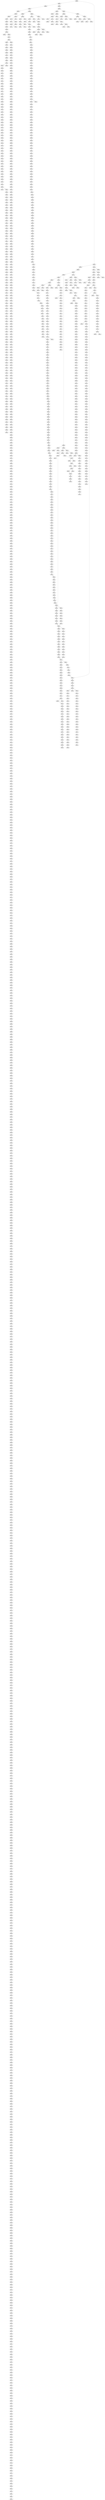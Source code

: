 DIGRAPH G {
"Size: 9466\nVariance: 10.61\nMedian: FALSE" -> "Size: 6600\nVariance: 10.70\nMedian: FALSE" L=0;
"Size: 9466\nVariance: 10.61\nMedian: FALSE" -> "Size: 2866\nVariance: 10.14\nMedian: FALSE" L=0;
"Size: 6600\nVariance: 10.70\nMedian: FALSE" -> "Size: 2846\nVariance:  9.47\nMedian: FALSE" L=1;
"Size: 6600\nVariance: 10.70\nMedian: FALSE" -> "Size: 3754\nVariance:  9.97\nMedian: FALSE" L=1;
"Size: 2846\nVariance:  9.47\nMedian: FALSE" -> "Size: 1136\nVariance:  8.07\nMedian: FALSE" L=2;
"Size: 1136\nVariance:  8.07\nMedian: FALSE" -> "Size: 805\nVariance:  9.31\nMedian: FALSE" L=3;
"Size: 1136\nVariance:  8.07\nMedian: FALSE" -> "Size: 331\nVariance:  8.05\nMedian: FALSE" L=3;
"Size: 805\nVariance:  9.31\nMedian: FALSE" -> "Size: 456\nVariance: 10.36\nMedian: FALSE" L=4;
"Size: 805\nVariance:  9.31\nMedian: FALSE" -> "Size: 349\nVariance:  9.85\nMedian: FALSE" L=4;
"Size: 456\nVariance: 10.36\nMedian: FALSE" -> "Size: 287\nVariance: 10.45\nMedian: FALSE" L=5;
"Size: 456\nVariance: 10.36\nMedian: FALSE" -> "Size: 169\nVariance: 12.05\nMedian: FALSE" L=5;
"Size: 287\nVariance: 10.45\nMedian: FALSE" -> "Size: 241\nVariance: 10.81\nMedian: FALSE" L=6;
"Size: 287\nVariance: 10.45\nMedian: FALSE" -> "Size: 46\nVariance: 11.16\nMedian: FALSE" L=6;
"Size: 241\nVariance: 10.81\nMedian: FALSE" -> "Size: 121\nVariance: 11.79\nMedian: FALSE" L=7;
"Size: 241\nVariance: 10.81\nMedian: FALSE" -> "Size: 120\nVariance: 11.00\nMedian: FALSE" L=7;
"Size: 121\nVariance: 11.79\nMedian: FALSE" -> "Size: 2\nVariance: 15.50\nMedian: FALSE" L=8;
"Size: 121\nVariance: 11.79\nMedian: FALSE" -> "Size: 119\nVariance: 11.82\nMedian: FALSE" L=8;
"Size: 119\nVariance: 11.82\nMedian: FALSE" -> "Size: 56\nVariance:  9.31\nMedian: FALSE" L=9;
"Size: 119\nVariance: 11.82\nMedian: FALSE" -> "Size: 63\nVariance: 11.32\nMedian: FALSE" L=9;
"Size: 120\nVariance: 11.00\nMedian: FALSE" -> "Size: 61\nVariance: 11.86\nMedian: FALSE" L=8;
"Size: 120\nVariance: 11.00\nMedian: FALSE" -> "Size: 59\nVariance: 12.41\nMedian: FALSE" L=8;
"Size: 169\nVariance: 12.05\nMedian: FALSE" -> "Size: 80\nVariance: 13.45\nMedian: FALSE" L=6;
"Size: 169\nVariance: 12.05\nMedian: FALSE" -> "Size: 89\nVariance:  9.94\nMedian: FALSE" L=6;
"Size: 349\nVariance:  9.85\nMedian: FALSE" -> "Size: 134\nVariance:  9.64\nMedian: FALSE" L=5;
"Size: 349\nVariance:  9.85\nMedian: FALSE" -> "Size: 215\nVariance: 11.26\nMedian: FALSE" L=5;
"Size: 134\nVariance:  9.64\nMedian: FALSE" -> "Size: 39\nVariance: 10.81\nMedian: FALSE" L=6;
"Size: 134\nVariance:  9.64\nMedian: FALSE" -> "Size: 95\nVariance: 10.89\nMedian: FALSE" L=6;
"Size: 215\nVariance: 11.26\nMedian: FALSE" -> "Size: 117\nVariance: 13.46\nMedian: FALSE" L=6;
"Size: 215\nVariance: 11.26\nMedian: FALSE" -> "Size: 98\nVariance: 10.57\nMedian: FALSE" L=6;
"Size: 117\nVariance: 13.46\nMedian: FALSE" -> "Size: 56\nVariance: 13.92\nMedian: FALSE" L=7;
"Size: 117\nVariance: 13.46\nMedian: FALSE" -> "Size: 61\nVariance: 12.02\nMedian: FALSE" L=7;
"Size: 98\nVariance: 10.57\nMedian: FALSE" -> "Size: 25\nVariance: 11.81\nMedian: FALSE" L=7;
"Size: 98\nVariance: 10.57\nMedian: FALSE" -> "Size: 73\nVariance: 11.84\nMedian: FALSE" L=7;
"Size: 331\nVariance:  8.05\nMedian: FALSE" -> "Size: 45\nVariance: 10.94\nMedian: FALSE" L=4;
"Size: 331\nVariance:  8.05\nMedian: FALSE" -> "Size: 286\nVariance:  8.36\nMedian: FALSE" L=4;
"Size: 286\nVariance:  8.36\nMedian: FALSE" -> "Size: 229\nVariance:  9.12\nMedian: FALSE" L=5;
"Size: 286\nVariance:  8.36\nMedian: FALSE" -> "Size: 57\nVariance:  9.11\nMedian: FALSE" L=5;
"Size: 229\nVariance:  9.12\nMedian: FALSE" -> "Size: 84\nVariance:  8.78\nMedian: FALSE" L=6;
"Size: 229\nVariance:  9.12\nMedian: FALSE" -> "Size: 145\nVariance: 11.42\nMedian: FALSE" L=6;
"Size: 145\nVariance: 11.42\nMedian: FALSE" -> "Size: 63\nVariance: 11.49\nMedian: FALSE" L=7;
"Size: 145\nVariance: 11.42\nMedian: FALSE" -> "Size: 82\nVariance: 13.43\nMedian: FALSE" L=7;
"Size: 3754\nVariance:  9.97\nMedian: FALSE" -> "Size: 2592\nVariance:  8.78\nMedian: FALSE" L=2;
"Size: 2592\nVariance:  8.78\nMedian: FALSE" -> "Size: 1253\nVariance:  9.67\nMedian: FALSE" L=3;
"Size: 2592\nVariance:  8.78\nMedian: FALSE" -> "Size: 1339\nVariance:  2.28\nMedian: FALSE" L=3;
"Size: 1253\nVariance:  9.67\nMedian: FALSE" -> "Size: 855\nVariance:  8.64\nMedian: FALSE" L=4;
"Size: 1253\nVariance:  9.67\nMedian: FALSE" -> "Size: 398\nVariance:  9.63\nMedian: FALSE" L=4;
"Size: 855\nVariance:  8.64\nMedian: FALSE" -> "Size: 114\nVariance:  3.72\nMedian: FALSE" L=5;
"Size: 855\nVariance:  8.64\nMedian: FALSE" -> "Size: 741\nVariance:  7.18\nMedian: FALSE" L=5;
"Size: 114\nVariance:  3.72\nMedian: FALSE" -> "Size: 47\nVariance:  2.93\nMedian: FALSE" L=6;
"Size: 114\nVariance:  3.72\nMedian: FALSE" -> "Size: 67\nVariance:  0.04\nMedian: FALSE" L=6;
"Size: 741\nVariance:  7.18\nMedian: FALSE" -> "Size: 451\nVariance:  1.66\nMedian: FALSE" L=6;
"Size: 741\nVariance:  7.18\nMedian: FALSE" -> "Size: 290\nVariance:  7.57\nMedian: FALSE" L=6;
"Size: 451\nVariance:  1.66\nMedian: FALSE" -> "Size: 29\nVariance:  6.58\nMedian: FALSE" L=7;
"Size: 451\nVariance:  1.66\nMedian: FALSE" -> "Size: 422\nVariance:  0.84\nMedian: FALSE" L=7;
"Size: 422\nVariance:  0.84\nMedian: FALSE" -> "Size: 421\nVariance:  0.85\nMedian: FALSE" L=8;
"Size: 421\nVariance:  0.85\nMedian: FALSE" -> "Size: 36\nVariance:  0.67\nMedian: FALSE" L=9;
"Size: 421\nVariance:  0.85\nMedian: FALSE" -> "Size: 385\nVariance:  0.47\nMedian: FALSE" L=9;
"Size: 385\nVariance:  0.47\nMedian: FALSE" -> "Size: 384\nVariance:  0.47\nMedian: FALSE" L=10;
"Size: 384\nVariance:  0.47\nMedian: FALSE" -> "Size: 383\nVariance:  0.47\nMedian: FALSE" L=11;
"Size: 383\nVariance:  0.47\nMedian: FALSE" -> "Size: 382\nVariance:  0.47\nMedian: FALSE" L=12;
"Size: 382\nVariance:  0.47\nMedian: FALSE" -> "Size: 381\nVariance:  0.47\nMedian: FALSE" L=13;
"Size: 381\nVariance:  0.47\nMedian: FALSE" -> "Size: 380\nVariance:  0.47\nMedian: FALSE" L=14;
"Size: 380\nVariance:  0.47\nMedian: FALSE" -> "Size: 379\nVariance:  0.47\nMedian: FALSE" L=15;
"Size: 379\nVariance:  0.47\nMedian: FALSE" -> "Size: 378\nVariance:  0.47\nMedian: FALSE" L=16;
"Size: 378\nVariance:  0.47\nMedian: FALSE" -> "Size: 377\nVariance:  0.48\nMedian: FALSE" L=17;
"Size: 377\nVariance:  0.48\nMedian: FALSE" -> "Size: 376\nVariance:  0.48\nMedian: FALSE" L=18;
"Size: 376\nVariance:  0.48\nMedian: FALSE" -> "Size: 375\nVariance:  0.48\nMedian: FALSE" L=19;
"Size: 375\nVariance:  0.48\nMedian: FALSE" -> "Size: 374\nVariance:  0.48\nMedian: FALSE" L=20;
"Size: 374\nVariance:  0.48\nMedian: FALSE" -> "Size: 373\nVariance:  0.48\nMedian: FALSE" L=21;
"Size: 373\nVariance:  0.48\nMedian: FALSE" -> "Size: 372\nVariance:  0.48\nMedian: FALSE" L=22;
"Size: 372\nVariance:  0.48\nMedian: FALSE" -> "Size: 371\nVariance:  0.48\nMedian: FALSE" L=23;
"Size: 371\nVariance:  0.48\nMedian: FALSE" -> "Size: 370\nVariance:  0.49\nMedian: FALSE" L=24;
"Size: 370\nVariance:  0.49\nMedian: FALSE" -> "Size: 369\nVariance:  0.49\nMedian: FALSE" L=25;
"Size: 369\nVariance:  0.49\nMedian: FALSE" -> "Size: 368\nVariance:  0.49\nMedian: FALSE" L=26;
"Size: 368\nVariance:  0.49\nMedian: FALSE" -> "Size: 367\nVariance:  0.49\nMedian: FALSE" L=27;
"Size: 367\nVariance:  0.49\nMedian: FALSE" -> "Size: 366\nVariance:  0.49\nMedian: FALSE" L=28;
"Size: 366\nVariance:  0.49\nMedian: FALSE" -> "Size: 365\nVariance:  0.49\nMedian: FALSE" L=29;
"Size: 365\nVariance:  0.49\nMedian: FALSE" -> "Size: 364\nVariance:  0.49\nMedian: FALSE" L=30;
"Size: 364\nVariance:  0.49\nMedian: FALSE" -> "Size: 363\nVariance:  0.49\nMedian: FALSE" L=31;
"Size: 363\nVariance:  0.49\nMedian: FALSE" -> "Size: 362\nVariance:  0.50\nMedian: FALSE" L=32;
"Size: 362\nVariance:  0.50\nMedian: FALSE" -> "Size: 361\nVariance:  0.50\nMedian: FALSE" L=33;
"Size: 361\nVariance:  0.50\nMedian: FALSE" -> "Size: 360\nVariance:  0.50\nMedian: FALSE" L=34;
"Size: 360\nVariance:  0.50\nMedian: FALSE" -> "Size: 359\nVariance:  0.50\nMedian: FALSE" L=35;
"Size: 359\nVariance:  0.50\nMedian: FALSE" -> "Size: 358\nVariance:  0.50\nMedian: FALSE" L=36;
"Size: 358\nVariance:  0.50\nMedian: FALSE" -> "Size: 357\nVariance:  0.50\nMedian: FALSE" L=37;
"Size: 357\nVariance:  0.50\nMedian: FALSE" -> "Size: 347\nVariance:  0.08\nMedian: FALSE" L=38;
"Size: 357\nVariance:  0.50\nMedian: FALSE" -> "Size: 10\nVariance:  1.72\nMedian: FALSE" L=38;
"Size: 347\nVariance:  0.08\nMedian: FALSE" -> "Size: 346\nVariance:  0.08\nMedian: FALSE" L=39;
"Size: 346\nVariance:  0.08\nMedian: FALSE" -> "Size: 345\nVariance:  0.08\nMedian: FALSE" L=40;
"Size: 345\nVariance:  0.08\nMedian: FALSE" -> "Size: 344\nVariance:  0.08\nMedian: FALSE" L=41;
"Size: 344\nVariance:  0.08\nMedian: FALSE" -> "Size: 343\nVariance:  0.08\nMedian: FALSE" L=42;
"Size: 343\nVariance:  0.08\nMedian: FALSE" -> "Size: 342\nVariance:  0.08\nMedian: FALSE" L=43;
"Size: 342\nVariance:  0.08\nMedian: FALSE" -> "Size: 341\nVariance:  0.08\nMedian: FALSE" L=44;
"Size: 341\nVariance:  0.08\nMedian: FALSE" -> "Size: 340\nVariance:  0.08\nMedian: FALSE" L=45;
"Size: 340\nVariance:  0.08\nMedian: FALSE" -> "Size: 339\nVariance:  0.08\nMedian: FALSE" L=46;
"Size: 339\nVariance:  0.08\nMedian: FALSE" -> "Size: 338\nVariance:  0.08\nMedian: FALSE" L=47;
"Size: 338\nVariance:  0.08\nMedian: FALSE" -> "Size: 337\nVariance:  0.08\nMedian: FALSE" L=48;
"Size: 337\nVariance:  0.08\nMedian: FALSE" -> "Size: 336\nVariance:  0.08\nMedian: FALSE" L=49;
"Size: 336\nVariance:  0.08\nMedian: FALSE" -> "Size: 335\nVariance:  0.08\nMedian: FALSE" L=50;
"Size: 335\nVariance:  0.08\nMedian: FALSE" -> "Size: 334\nVariance:  0.08\nMedian: FALSE" L=51;
"Size: 334\nVariance:  0.08\nMedian: FALSE" -> "Size: 333\nVariance:  0.08\nMedian: FALSE" L=52;
"Size: 333\nVariance:  0.08\nMedian: FALSE" -> "Size: 332\nVariance:  0.08\nMedian: FALSE" L=53;
"Size: 332\nVariance:  0.08\nMedian: FALSE" -> "Size: 331\nVariance:  0.08\nMedian: FALSE" L=54;
"Size: 331\nVariance:  0.08\nMedian: FALSE" -> "Size: 330\nVariance:  0.08\nMedian: FALSE" L=55;
"Size: 330\nVariance:  0.08\nMedian: FALSE" -> "Size: 329\nVariance:  0.08\nMedian: FALSE" L=56;
"Size: 329\nVariance:  0.08\nMedian: FALSE" -> "Size: 328\nVariance:  0.08\nMedian: FALSE" L=57;
"Size: 328\nVariance:  0.08\nMedian: FALSE" -> "Size: 327\nVariance:  0.08\nMedian: FALSE" L=58;
"Size: 327\nVariance:  0.08\nMedian: FALSE" -> "Size: 326\nVariance:  0.09\nMedian: FALSE" L=59;
"Size: 326\nVariance:  0.09\nMedian: FALSE" -> "Size: 325\nVariance:  0.09\nMedian: FALSE" L=60;
"Size: 325\nVariance:  0.09\nMedian: FALSE" -> "Size: 324\nVariance:  0.09\nMedian: FALSE" L=61;
"Size: 324\nVariance:  0.09\nMedian: FALSE" -> "Size: 323\nVariance:  0.09\nMedian: FALSE" L=62;
"Size: 323\nVariance:  0.09\nMedian: FALSE" -> "Size: 322\nVariance:  0.09\nMedian: FALSE" L=63;
"Size: 322\nVariance:  0.09\nMedian: FALSE" -> "Size: 321\nVariance:  0.09\nMedian: FALSE" L=64;
"Size: 321\nVariance:  0.09\nMedian: FALSE" -> "Size: 320\nVariance:  0.09\nMedian: FALSE" L=65;
"Size: 320\nVariance:  0.09\nMedian: FALSE" -> "Size: 319\nVariance:  0.09\nMedian: FALSE" L=66;
"Size: 319\nVariance:  0.09\nMedian: FALSE" -> "Size: 318\nVariance:  0.09\nMedian: FALSE" L=67;
"Size: 318\nVariance:  0.09\nMedian: FALSE" -> "Size: 317\nVariance:  0.09\nMedian: FALSE" L=68;
"Size: 317\nVariance:  0.09\nMedian: FALSE" -> "Size: 316\nVariance:  0.09\nMedian: FALSE" L=69;
"Size: 316\nVariance:  0.09\nMedian: FALSE" -> "Size: 315\nVariance:  0.09\nMedian: FALSE" L=70;
"Size: 315\nVariance:  0.09\nMedian: FALSE" -> "Size: 314\nVariance:  0.09\nMedian: FALSE" L=71;
"Size: 314\nVariance:  0.09\nMedian: FALSE" -> "Size: 313\nVariance:  0.09\nMedian: FALSE" L=72;
"Size: 313\nVariance:  0.09\nMedian: FALSE" -> "Size: 312\nVariance:  0.09\nMedian: FALSE" L=73;
"Size: 312\nVariance:  0.09\nMedian: FALSE" -> "Size: 311\nVariance:  0.09\nMedian: FALSE" L=74;
"Size: 311\nVariance:  0.09\nMedian: FALSE" -> "Size: 310\nVariance:  0.09\nMedian: FALSE" L=75;
"Size: 310\nVariance:  0.09\nMedian: FALSE" -> "Size: 309\nVariance:  0.09\nMedian: FALSE" L=76;
"Size: 309\nVariance:  0.09\nMedian: FALSE" -> "Size: 308\nVariance:  0.09\nMedian: FALSE" L=77;
"Size: 308\nVariance:  0.09\nMedian: FALSE" -> "Size: 307\nVariance:  0.09\nMedian: FALSE" L=78;
"Size: 307\nVariance:  0.09\nMedian: FALSE" -> "Size: 306\nVariance:  0.09\nMedian: FALSE" L=79;
"Size: 306\nVariance:  0.09\nMedian: FALSE" -> "Size: 305\nVariance:  0.09\nMedian: FALSE" L=80;
"Size: 305\nVariance:  0.09\nMedian: FALSE" -> "Size: 304\nVariance:  0.09\nMedian: FALSE" L=81;
"Size: 304\nVariance:  0.09\nMedian: FALSE" -> "Size: 303\nVariance:  0.09\nMedian: FALSE" L=82;
"Size: 303\nVariance:  0.09\nMedian: FALSE" -> "Size: 302\nVariance:  0.09\nMedian: FALSE" L=83;
"Size: 302\nVariance:  0.09\nMedian: FALSE" -> "Size: 301\nVariance:  0.09\nMedian: FALSE" L=84;
"Size: 301\nVariance:  0.09\nMedian: FALSE" -> "Size: 300\nVariance:  0.09\nMedian: FALSE" L=85;
"Size: 300\nVariance:  0.09\nMedian: FALSE" -> "Size: 299\nVariance:  0.09\nMedian: FALSE" L=86;
"Size: 299\nVariance:  0.09\nMedian: FALSE" -> "Size: 298\nVariance:  0.09\nMedian: FALSE" L=87;
"Size: 298\nVariance:  0.09\nMedian: FALSE" -> "Size: 297\nVariance:  0.09\nMedian: FALSE" L=88;
"Size: 297\nVariance:  0.09\nMedian: FALSE" -> "Size: 296\nVariance:  0.09\nMedian: FALSE" L=89;
"Size: 296\nVariance:  0.09\nMedian: FALSE" -> "Size: 295\nVariance:  0.09\nMedian: FALSE" L=90;
"Size: 295\nVariance:  0.09\nMedian: FALSE" -> "Size: 294\nVariance:  0.09\nMedian: FALSE" L=91;
"Size: 294\nVariance:  0.09\nMedian: FALSE" -> "Size: 293\nVariance:  0.09\nMedian: FALSE" L=92;
"Size: 293\nVariance:  0.09\nMedian: FALSE" -> "Size: 292\nVariance:  0.10\nMedian: FALSE" L=93;
"Size: 292\nVariance:  0.10\nMedian: FALSE" -> "Size: 291\nVariance:  0.10\nMedian: FALSE" L=94;
"Size: 291\nVariance:  0.10\nMedian: FALSE" -> "Size: 290\nVariance:  0.10\nMedian: FALSE" L=95;
"Size: 290\nVariance:  0.10\nMedian: FALSE" -> "Size: 289\nVariance:  0.10\nMedian: FALSE" L=96;
"Size: 289\nVariance:  0.10\nMedian: FALSE" -> "Size: 288\nVariance:  0.10\nMedian: FALSE" L=97;
"Size: 288\nVariance:  0.10\nMedian: FALSE" -> "Size: 287\nVariance:  0.10\nMedian: FALSE" L=98;
"Size: 287\nVariance:  0.10\nMedian: FALSE" -> "Size: 286\nVariance:  0.10\nMedian: FALSE" L=99;
"Size: 286\nVariance:  0.10\nMedian: FALSE" -> "Size: 285\nVariance:  0.10\nMedian: FALSE" L=100;
"Size: 285\nVariance:  0.10\nMedian: FALSE" -> "Size: 284\nVariance:  0.10\nMedian: FALSE" L=101;
"Size: 284\nVariance:  0.10\nMedian: FALSE" -> "Size: 283\nVariance:  0.10\nMedian: FALSE" L=102;
"Size: 283\nVariance:  0.10\nMedian: FALSE" -> "Size: 282\nVariance:  0.10\nMedian: FALSE" L=103;
"Size: 282\nVariance:  0.10\nMedian: FALSE" -> "Size: 281\nVariance:  0.10\nMedian: FALSE" L=104;
"Size: 281\nVariance:  0.10\nMedian: FALSE" -> "Size: 280\nVariance:  0.10\nMedian: FALSE" L=105;
"Size: 280\nVariance:  0.10\nMedian: FALSE" -> "Size: 279\nVariance:  0.10\nMedian: FALSE" L=106;
"Size: 279\nVariance:  0.10\nMedian: FALSE" -> "Size: 278\nVariance:  0.10\nMedian: FALSE" L=107;
"Size: 278\nVariance:  0.10\nMedian: FALSE" -> "Size: 277\nVariance:  0.10\nMedian: FALSE" L=108;
"Size: 277\nVariance:  0.10\nMedian: FALSE" -> "Size: 276\nVariance:  0.10\nMedian: FALSE" L=109;
"Size: 276\nVariance:  0.10\nMedian: FALSE" -> "Size: 275\nVariance:  0.10\nMedian: FALSE" L=110;
"Size: 275\nVariance:  0.10\nMedian: FALSE" -> "Size: 274\nVariance:  0.10\nMedian: FALSE" L=111;
"Size: 274\nVariance:  0.10\nMedian: FALSE" -> "Size: 273\nVariance:  0.10\nMedian: FALSE" L=112;
"Size: 273\nVariance:  0.10\nMedian: FALSE" -> "Size: 272\nVariance:  0.10\nMedian: FALSE" L=113;
"Size: 272\nVariance:  0.10\nMedian: FALSE" -> "Size: 271\nVariance:  0.10\nMedian: FALSE" L=114;
"Size: 271\nVariance:  0.10\nMedian: FALSE" -> "Size: 270\nVariance:  0.10\nMedian: FALSE" L=115;
"Size: 270\nVariance:  0.10\nMedian: FALSE" -> "Size: 269\nVariance:  0.10\nMedian: FALSE" L=116;
"Size: 269\nVariance:  0.10\nMedian: FALSE" -> "Size: 268\nVariance:  0.10\nMedian: FALSE" L=117;
"Size: 268\nVariance:  0.10\nMedian: FALSE" -> "Size: 267\nVariance:  0.10\nMedian: FALSE" L=118;
"Size: 267\nVariance:  0.10\nMedian: FALSE" -> "Size: 266\nVariance:  0.10\nMedian: FALSE" L=119;
"Size: 266\nVariance:  0.10\nMedian: FALSE" -> "Size: 265\nVariance:  0.11\nMedian: FALSE" L=120;
"Size: 265\nVariance:  0.11\nMedian: FALSE" -> "Size: 264\nVariance:  0.11\nMedian: FALSE" L=121;
"Size: 264\nVariance:  0.11\nMedian: FALSE" -> "Size: 263\nVariance:  0.11\nMedian: FALSE" L=122;
"Size: 263\nVariance:  0.11\nMedian: FALSE" -> "Size: 262\nVariance:  0.11\nMedian: FALSE" L=123;
"Size: 262\nVariance:  0.11\nMedian: FALSE" -> "Size: 261\nVariance:  0.11\nMedian: FALSE" L=124;
"Size: 261\nVariance:  0.11\nMedian: FALSE" -> "Size: 260\nVariance:  0.11\nMedian: FALSE" L=125;
"Size: 260\nVariance:  0.11\nMedian: FALSE" -> "Size: 259\nVariance:  0.11\nMedian: FALSE" L=126;
"Size: 259\nVariance:  0.11\nMedian: FALSE" -> "Size: 258\nVariance:  0.11\nMedian: FALSE" L=127;
"Size: 258\nVariance:  0.11\nMedian: FALSE" -> "Size: 257\nVariance:  0.11\nMedian: FALSE" L=128;
"Size: 257\nVariance:  0.11\nMedian: FALSE" -> "Size: 256\nVariance:  0.11\nMedian: FALSE" L=129;
"Size: 256\nVariance:  0.11\nMedian: FALSE" -> "Size: 255\nVariance:  0.11\nMedian: FALSE" L=130;
"Size: 255\nVariance:  0.11\nMedian: FALSE" -> "Size: 254\nVariance:  0.11\nMedian: FALSE" L=131;
"Size: 254\nVariance:  0.11\nMedian: FALSE" -> "Size: 253\nVariance:  0.11\nMedian: FALSE" L=132;
"Size: 253\nVariance:  0.11\nMedian: FALSE" -> "Size: 252\nVariance:  0.11\nMedian: FALSE" L=133;
"Size: 252\nVariance:  0.11\nMedian: FALSE" -> "Size: 251\nVariance:  0.11\nMedian: FALSE" L=134;
"Size: 251\nVariance:  0.11\nMedian: FALSE" -> "Size: 250\nVariance:  0.11\nMedian: FALSE" L=135;
"Size: 250\nVariance:  0.11\nMedian: FALSE" -> "Size: 249\nVariance:  0.11\nMedian: FALSE" L=136;
"Size: 249\nVariance:  0.11\nMedian: FALSE" -> "Size: 248\nVariance:  0.11\nMedian: FALSE" L=137;
"Size: 248\nVariance:  0.11\nMedian: FALSE" -> "Size: 247\nVariance:  0.11\nMedian: FALSE" L=138;
"Size: 247\nVariance:  0.11\nMedian: FALSE" -> "Size: 246\nVariance:  0.11\nMedian: FALSE" L=139;
"Size: 246\nVariance:  0.11\nMedian: FALSE" -> "Size: 245\nVariance:  0.11\nMedian: FALSE" L=140;
"Size: 245\nVariance:  0.11\nMedian: FALSE" -> "Size: 244\nVariance:  0.11\nMedian: FALSE" L=141;
"Size: 244\nVariance:  0.11\nMedian: FALSE" -> "Size: 243\nVariance:  0.11\nMedian: FALSE" L=142;
"Size: 243\nVariance:  0.11\nMedian: FALSE" -> "Size: 242\nVariance:  0.12\nMedian: FALSE" L=143;
"Size: 242\nVariance:  0.12\nMedian: FALSE" -> "Size: 241\nVariance:  0.12\nMedian: FALSE" L=144;
"Size: 241\nVariance:  0.12\nMedian: FALSE" -> "Size: 240\nVariance:  0.12\nMedian: FALSE" L=145;
"Size: 240\nVariance:  0.12\nMedian: FALSE" -> "Size: 239\nVariance:  0.12\nMedian: FALSE" L=146;
"Size: 239\nVariance:  0.12\nMedian: FALSE" -> "Size: 238\nVariance:  0.12\nMedian: FALSE" L=147;
"Size: 238\nVariance:  0.12\nMedian: FALSE" -> "Size: 237\nVariance:  0.12\nMedian: FALSE" L=148;
"Size: 237\nVariance:  0.12\nMedian: FALSE" -> "Size: 236\nVariance:  0.12\nMedian: FALSE" L=149;
"Size: 236\nVariance:  0.12\nMedian: FALSE" -> "Size: 235\nVariance:  0.12\nMedian: FALSE" L=150;
"Size: 235\nVariance:  0.12\nMedian: FALSE" -> "Size: 234\nVariance:  0.12\nMedian: FALSE" L=151;
"Size: 234\nVariance:  0.12\nMedian: FALSE" -> "Size: 233\nVariance:  0.12\nMedian: FALSE" L=152;
"Size: 233\nVariance:  0.12\nMedian: FALSE" -> "Size: 232\nVariance:  0.12\nMedian: FALSE" L=153;
"Size: 232\nVariance:  0.12\nMedian: FALSE" -> "Size: 231\nVariance:  0.12\nMedian: FALSE" L=154;
"Size: 231\nVariance:  0.12\nMedian: FALSE" -> "Size: 230\nVariance:  0.12\nMedian: FALSE" L=155;
"Size: 230\nVariance:  0.12\nMedian: FALSE" -> "Size: 229\nVariance:  0.12\nMedian: FALSE" L=156;
"Size: 229\nVariance:  0.12\nMedian: FALSE" -> "Size: 228\nVariance:  0.12\nMedian: FALSE" L=157;
"Size: 228\nVariance:  0.12\nMedian: FALSE" -> "Size: 227\nVariance:  0.12\nMedian: FALSE" L=158;
"Size: 227\nVariance:  0.12\nMedian: FALSE" -> "Size: 226\nVariance:  0.12\nMedian: FALSE" L=159;
"Size: 226\nVariance:  0.12\nMedian: FALSE" -> "Size: 225\nVariance:  0.12\nMedian: FALSE" L=160;
"Size: 225\nVariance:  0.12\nMedian: FALSE" -> "Size: 224\nVariance:  0.12\nMedian: FALSE" L=161;
"Size: 224\nVariance:  0.12\nMedian: FALSE" -> "Size: 223\nVariance:  0.13\nMedian: FALSE" L=162;
"Size: 223\nVariance:  0.13\nMedian: FALSE" -> "Size: 222\nVariance:  0.13\nMedian: FALSE" L=163;
"Size: 222\nVariance:  0.13\nMedian: FALSE" -> "Size: 221\nVariance:  0.13\nMedian: FALSE" L=164;
"Size: 221\nVariance:  0.13\nMedian: FALSE" -> "Size: 220\nVariance:  0.13\nMedian: FALSE" L=165;
"Size: 220\nVariance:  0.13\nMedian: FALSE" -> "Size: 219\nVariance:  0.13\nMedian: FALSE" L=166;
"Size: 219\nVariance:  0.13\nMedian: FALSE" -> "Size: 218\nVariance:  0.13\nMedian: FALSE" L=167;
"Size: 218\nVariance:  0.13\nMedian: FALSE" -> "Size: 217\nVariance:  0.13\nMedian: FALSE" L=168;
"Size: 217\nVariance:  0.13\nMedian: FALSE" -> "Size: 216\nVariance:  0.13\nMedian: FALSE" L=169;
"Size: 216\nVariance:  0.13\nMedian: FALSE" -> "Size: 215\nVariance:  0.13\nMedian: FALSE" L=170;
"Size: 215\nVariance:  0.13\nMedian: FALSE" -> "Size: 214\nVariance:  0.13\nMedian: FALSE" L=171;
"Size: 214\nVariance:  0.13\nMedian: FALSE" -> "Size: 213\nVariance:  0.13\nMedian: FALSE" L=172;
"Size: 213\nVariance:  0.13\nMedian: FALSE" -> "Size: 212\nVariance:  0.13\nMedian: FALSE" L=173;
"Size: 212\nVariance:  0.13\nMedian: FALSE" -> "Size: 211\nVariance:  0.13\nMedian: FALSE" L=174;
"Size: 211\nVariance:  0.13\nMedian: FALSE" -> "Size: 210\nVariance:  0.13\nMedian: FALSE" L=175;
"Size: 210\nVariance:  0.13\nMedian: FALSE" -> "Size: 209\nVariance:  0.13\nMedian: FALSE" L=176;
"Size: 209\nVariance:  0.13\nMedian: FALSE" -> "Size: 208\nVariance:  0.13\nMedian: FALSE" L=177;
"Size: 208\nVariance:  0.13\nMedian: FALSE" -> "Size: 207\nVariance:  0.13\nMedian: FALSE" L=178;
"Size: 207\nVariance:  0.13\nMedian: FALSE" -> "Size: 206\nVariance:  0.14\nMedian: FALSE" L=179;
"Size: 206\nVariance:  0.14\nMedian: FALSE" -> "Size: 205\nVariance:  0.14\nMedian: FALSE" L=180;
"Size: 205\nVariance:  0.14\nMedian: FALSE" -> "Size: 204\nVariance:  0.14\nMedian: FALSE" L=181;
"Size: 204\nVariance:  0.14\nMedian: FALSE" -> "Size: 203\nVariance:  0.14\nMedian: FALSE" L=182;
"Size: 203\nVariance:  0.14\nMedian: FALSE" -> "Size: 202\nVariance:  0.14\nMedian: FALSE" L=183;
"Size: 202\nVariance:  0.14\nMedian: FALSE" -> "Size: 201\nVariance:  0.14\nMedian: FALSE" L=184;
"Size: 201\nVariance:  0.14\nMedian: FALSE" -> "Size: 200\nVariance:  0.14\nMedian: FALSE" L=185;
"Size: 200\nVariance:  0.14\nMedian: FALSE" -> "Size: 199\nVariance:  0.14\nMedian: FALSE" L=186;
"Size: 199\nVariance:  0.14\nMedian: FALSE" -> "Size: 198\nVariance:  0.14\nMedian: FALSE" L=187;
"Size: 198\nVariance:  0.14\nMedian: FALSE" -> "Size: 197\nVariance:  0.14\nMedian: FALSE" L=188;
"Size: 197\nVariance:  0.14\nMedian: FALSE" -> "Size: 196\nVariance:  0.14\nMedian: FALSE" L=189;
"Size: 196\nVariance:  0.14\nMedian: FALSE" -> "Size: 195\nVariance:  0.14\nMedian: FALSE" L=190;
"Size: 195\nVariance:  0.14\nMedian: FALSE" -> "Size: 194\nVariance:  0.14\nMedian: FALSE" L=191;
"Size: 194\nVariance:  0.14\nMedian: FALSE" -> "Size: 193\nVariance:  0.14\nMedian: FALSE" L=192;
"Size: 193\nVariance:  0.14\nMedian: FALSE" -> "Size: 192\nVariance:  0.15\nMedian: FALSE" L=193;
"Size: 192\nVariance:  0.15\nMedian: FALSE" -> "Size: 191\nVariance:  0.15\nMedian: FALSE" L=194;
"Size: 191\nVariance:  0.15\nMedian: FALSE" -> "Size: 190\nVariance:  0.15\nMedian: FALSE" L=195;
"Size: 190\nVariance:  0.15\nMedian: FALSE" -> "Size: 189\nVariance:  0.15\nMedian: FALSE" L=196;
"Size: 189\nVariance:  0.15\nMedian: FALSE" -> "Size: 188\nVariance:  0.15\nMedian: FALSE" L=197;
"Size: 188\nVariance:  0.15\nMedian: FALSE" -> "Size: 187\nVariance:  0.15\nMedian: FALSE" L=198;
"Size: 187\nVariance:  0.15\nMedian: FALSE" -> "Size: 186\nVariance:  0.15\nMedian: FALSE" L=199;
"Size: 186\nVariance:  0.15\nMedian: FALSE" -> "Size: 185\nVariance:  0.15\nMedian: FALSE" L=200;
"Size: 185\nVariance:  0.15\nMedian: FALSE" -> "Size: 184\nVariance:  0.15\nMedian: FALSE" L=201;
"Size: 184\nVariance:  0.15\nMedian: FALSE" -> "Size: 183\nVariance:  0.15\nMedian: FALSE" L=202;
"Size: 183\nVariance:  0.15\nMedian: FALSE" -> "Size: 182\nVariance:  0.15\nMedian: FALSE" L=203;
"Size: 182\nVariance:  0.15\nMedian: FALSE" -> "Size: 181\nVariance:  0.15\nMedian: FALSE" L=204;
"Size: 181\nVariance:  0.15\nMedian: FALSE" -> "Size: 180\nVariance:  0.16\nMedian: FALSE" L=205;
"Size: 180\nVariance:  0.16\nMedian: FALSE" -> "Size: 179\nVariance:  0.16\nMedian: FALSE" L=206;
"Size: 179\nVariance:  0.16\nMedian: FALSE" -> "Size: 178\nVariance:  0.16\nMedian: FALSE" L=207;
"Size: 178\nVariance:  0.16\nMedian: FALSE" -> "Size: 177\nVariance:  0.16\nMedian: FALSE" L=208;
"Size: 177\nVariance:  0.16\nMedian: FALSE" -> "Size: 176\nVariance:  0.16\nMedian: FALSE" L=209;
"Size: 176\nVariance:  0.16\nMedian: FALSE" -> "Size: 175\nVariance:  0.16\nMedian: FALSE" L=210;
"Size: 175\nVariance:  0.16\nMedian: FALSE" -> "Size: 174\nVariance:  0.16\nMedian: FALSE" L=211;
"Size: 174\nVariance:  0.16\nMedian: FALSE" -> "Size: 173\nVariance:  0.16\nMedian: FALSE" L=212;
"Size: 173\nVariance:  0.16\nMedian: FALSE" -> "Size: 172\nVariance:  0.16\nMedian: FALSE" L=213;
"Size: 172\nVariance:  0.16\nMedian: FALSE" -> "Size: 171\nVariance:  0.16\nMedian: FALSE" L=214;
"Size: 171\nVariance:  0.16\nMedian: FALSE" -> "Size: 170\nVariance:  0.16\nMedian: FALSE" L=215;
"Size: 170\nVariance:  0.16\nMedian: FALSE" -> "Size: 169\nVariance:  0.17\nMedian: FALSE" L=216;
"Size: 169\nVariance:  0.17\nMedian: FALSE" -> "Size: 168\nVariance:  0.17\nMedian: FALSE" L=217;
"Size: 168\nVariance:  0.17\nMedian: FALSE" -> "Size: 167\nVariance:  0.17\nMedian: FALSE" L=218;
"Size: 167\nVariance:  0.17\nMedian: FALSE" -> "Size: 166\nVariance:  0.17\nMedian: FALSE" L=219;
"Size: 166\nVariance:  0.17\nMedian: FALSE" -> "Size: 165\nVariance:  0.17\nMedian: FALSE" L=220;
"Size: 165\nVariance:  0.17\nMedian: FALSE" -> "Size: 164\nVariance:  0.17\nMedian: FALSE" L=221;
"Size: 164\nVariance:  0.17\nMedian: FALSE" -> "Size: 163\nVariance:  0.17\nMedian: FALSE" L=222;
"Size: 163\nVariance:  0.17\nMedian: FALSE" -> "Size: 162\nVariance:  0.17\nMedian: FALSE" L=223;
"Size: 162\nVariance:  0.17\nMedian: FALSE" -> "Size: 161\nVariance:  0.17\nMedian: FALSE" L=224;
"Size: 161\nVariance:  0.17\nMedian: FALSE" -> "Size: 160\nVariance:  0.18\nMedian: FALSE" L=225;
"Size: 160\nVariance:  0.18\nMedian: FALSE" -> "Size: 159\nVariance:  0.18\nMedian: FALSE" L=226;
"Size: 159\nVariance:  0.18\nMedian: FALSE" -> "Size: 158\nVariance:  0.18\nMedian: FALSE" L=227;
"Size: 158\nVariance:  0.18\nMedian: FALSE" -> "Size: 157\nVariance:  0.18\nMedian: FALSE" L=228;
"Size: 157\nVariance:  0.18\nMedian: FALSE" -> "Size: 156\nVariance:  0.18\nMedian: FALSE" L=229;
"Size: 156\nVariance:  0.18\nMedian: FALSE" -> "Size: 155\nVariance:  0.18\nMedian: FALSE" L=230;
"Size: 155\nVariance:  0.18\nMedian: FALSE" -> "Size: 154\nVariance:  0.18\nMedian: FALSE" L=231;
"Size: 154\nVariance:  0.18\nMedian: FALSE" -> "Size: 153\nVariance:  0.18\nMedian: FALSE" L=232;
"Size: 153\nVariance:  0.18\nMedian: FALSE" -> "Size: 152\nVariance:  0.18\nMedian: FALSE" L=233;
"Size: 152\nVariance:  0.18\nMedian: FALSE" -> "Size: 151\nVariance:  0.19\nMedian: FALSE" L=234;
"Size: 151\nVariance:  0.19\nMedian: FALSE" -> "Size: 150\nVariance:  0.19\nMedian: FALSE" L=235;
"Size: 150\nVariance:  0.19\nMedian: FALSE" -> "Size: 149\nVariance:  0.19\nMedian: FALSE" L=236;
"Size: 149\nVariance:  0.19\nMedian: FALSE" -> "Size: 148\nVariance:  0.19\nMedian: FALSE" L=237;
"Size: 148\nVariance:  0.19\nMedian: FALSE" -> "Size: 147\nVariance:  0.19\nMedian: FALSE" L=238;
"Size: 147\nVariance:  0.19\nMedian: FALSE" -> "Size: 146\nVariance:  0.19\nMedian: FALSE" L=239;
"Size: 146\nVariance:  0.19\nMedian: FALSE" -> "Size: 145\nVariance:  0.19\nMedian: FALSE" L=240;
"Size: 145\nVariance:  0.19\nMedian: FALSE" -> "Size: 144\nVariance:  0.19\nMedian: FALSE" L=241;
"Size: 144\nVariance:  0.19\nMedian: FALSE" -> "Size: 143\nVariance:  0.20\nMedian: FALSE" L=242;
"Size: 143\nVariance:  0.20\nMedian: FALSE" -> "Size: 142\nVariance:  0.20\nMedian: FALSE" L=243;
"Size: 142\nVariance:  0.20\nMedian: FALSE" -> "Size: 141\nVariance:  0.20\nMedian: FALSE" L=244;
"Size: 141\nVariance:  0.20\nMedian: FALSE" -> "Size: 140\nVariance:  0.20\nMedian: FALSE" L=245;
"Size: 140\nVariance:  0.20\nMedian: FALSE" -> "Size: 139\nVariance:  0.20\nMedian: FALSE" L=246;
"Size: 139\nVariance:  0.20\nMedian: FALSE" -> "Size: 138\nVariance:  0.20\nMedian: FALSE" L=247;
"Size: 138\nVariance:  0.20\nMedian: FALSE" -> "Size: 137\nVariance:  0.21\nMedian: FALSE" L=248;
"Size: 137\nVariance:  0.21\nMedian: FALSE" -> "Size: 136\nVariance:  0.21\nMedian: FALSE" L=249;
"Size: 136\nVariance:  0.21\nMedian: FALSE" -> "Size: 135\nVariance:  0.21\nMedian: FALSE" L=250;
"Size: 135\nVariance:  0.21\nMedian: FALSE" -> "Size: 134\nVariance:  0.21\nMedian: FALSE" L=251;
"Size: 134\nVariance:  0.21\nMedian: FALSE" -> "Size: 133\nVariance:  0.21\nMedian: FALSE" L=252;
"Size: 133\nVariance:  0.21\nMedian: FALSE" -> "Size: 132\nVariance:  0.21\nMedian: FALSE" L=253;
"Size: 132\nVariance:  0.21\nMedian: FALSE" -> "Size: 131\nVariance:  0.21\nMedian: FALSE" L=254;
"Size: 131\nVariance:  0.21\nMedian: FALSE" -> "Size: 130\nVariance:  0.22\nMedian: FALSE" L=255;
"Size: 130\nVariance:  0.22\nMedian: FALSE" -> "Size: 129\nVariance:  0.22\nMedian: FALSE" L=256;
"Size: 129\nVariance:  0.22\nMedian: FALSE" -> "Size: 128\nVariance:  0.22\nMedian: FALSE" L=257;
"Size: 128\nVariance:  0.22\nMedian: FALSE" -> "Size: 127\nVariance:  0.22\nMedian: FALSE" L=258;
"Size: 127\nVariance:  0.22\nMedian: FALSE" -> "Size: 126\nVariance:  0.22\nMedian: FALSE" L=259;
"Size: 126\nVariance:  0.22\nMedian: FALSE" -> "Size: 125\nVariance:  0.23\nMedian: FALSE" L=260;
"Size: 125\nVariance:  0.23\nMedian: FALSE" -> "Size: 124\nVariance:  0.23\nMedian: FALSE" L=261;
"Size: 124\nVariance:  0.23\nMedian: FALSE" -> "Size: 123\nVariance:  0.23\nMedian: FALSE" L=262;
"Size: 123\nVariance:  0.23\nMedian: FALSE" -> "Size: 122\nVariance:  0.23\nMedian: FALSE" L=263;
"Size: 122\nVariance:  0.23\nMedian: FALSE" -> "Size: 121\nVariance:  0.23\nMedian: FALSE" L=264;
"Size: 121\nVariance:  0.23\nMedian: FALSE" -> "Size: 120\nVariance:  0.23\nMedian: FALSE" L=265;
"Size: 120\nVariance:  0.23\nMedian: FALSE" -> "Size: 119\nVariance:  0.24\nMedian: FALSE" L=266;
"Size: 119\nVariance:  0.24\nMedian: FALSE" -> "Size: 118\nVariance:  0.24\nMedian: FALSE" L=267;
"Size: 118\nVariance:  0.24\nMedian: FALSE" -> "Size: 117\nVariance:  0.24\nMedian: FALSE" L=268;
"Size: 117\nVariance:  0.24\nMedian: FALSE" -> "Size: 116\nVariance:  0.24\nMedian: FALSE" L=269;
"Size: 116\nVariance:  0.24\nMedian: FALSE" -> "Size: 115\nVariance:  0.25\nMedian: FALSE" L=270;
"Size: 115\nVariance:  0.25\nMedian: FALSE" -> "Size: 114\nVariance:  0.25\nMedian: FALSE" L=271;
"Size: 114\nVariance:  0.25\nMedian: FALSE" -> "Size: 113\nVariance:  0.25\nMedian: FALSE" L=272;
"Size: 113\nVariance:  0.25\nMedian: FALSE" -> "Size: 112\nVariance:  0.25\nMedian: FALSE" L=273;
"Size: 112\nVariance:  0.25\nMedian: FALSE" -> "Size: 111\nVariance:  0.25\nMedian: FALSE" L=274;
"Size: 111\nVariance:  0.25\nMedian: FALSE" -> "Size: 110\nVariance:  0.26\nMedian: FALSE" L=275;
"Size: 110\nVariance:  0.26\nMedian: FALSE" -> "Size: 109\nVariance:  0.26\nMedian: FALSE" L=276;
"Size: 109\nVariance:  0.26\nMedian: FALSE" -> "Size: 108\nVariance:  0.26\nMedian: FALSE" L=277;
"Size: 108\nVariance:  0.26\nMedian: FALSE" -> "Size: 107\nVariance:  0.26\nMedian: FALSE" L=278;
"Size: 107\nVariance:  0.26\nMedian: FALSE" -> "Size: 106\nVariance:  0.27\nMedian: FALSE" L=279;
"Size: 106\nVariance:  0.27\nMedian: FALSE" -> "Size: 105\nVariance:  0.27\nMedian: FALSE" L=280;
"Size: 105\nVariance:  0.27\nMedian: FALSE" -> "Size: 104\nVariance:  0.27\nMedian: FALSE" L=281;
"Size: 104\nVariance:  0.27\nMedian: FALSE" -> "Size: 103\nVariance:  0.27\nMedian: FALSE" L=282;
"Size: 103\nVariance:  0.27\nMedian: FALSE" -> "Size: 102\nVariance:  0.28\nMedian: FALSE" L=283;
"Size: 102\nVariance:  0.28\nMedian: FALSE" -> "Size: 101\nVariance:  0.28\nMedian: FALSE" L=284;
"Size: 101\nVariance:  0.28\nMedian: FALSE" -> "Size: 100\nVariance:  0.28\nMedian: FALSE" L=285;
"Size: 100\nVariance:  0.28\nMedian: FALSE" -> "Size: 99\nVariance:  0.29\nMedian: FALSE" L=286;
"Size: 99\nVariance:  0.29\nMedian: FALSE" -> "Size: 98\nVariance:  0.29\nMedian: FALSE" L=287;
"Size: 98\nVariance:  0.29\nMedian: FALSE" -> "Size: 97\nVariance:  0.29\nMedian: FALSE" L=288;
"Size: 290\nVariance:  7.57\nMedian: FALSE" -> "Size: 254\nVariance:  5.92\nMedian: FALSE" L=7;
"Size: 290\nVariance:  7.57\nMedian: FALSE" -> "Size: 36\nVariance:  1.02\nMedian: FALSE" L=7;
"Size: 254\nVariance:  5.92\nMedian: FALSE" -> "Size: 253\nVariance:  5.92\nMedian: FALSE" L=8;
"Size: 253\nVariance:  5.92\nMedian: FALSE" -> "Size: 252\nVariance:  5.93\nMedian: FALSE" L=9;
"Size: 252\nVariance:  5.93\nMedian: FALSE" -> "Size: 100\nVariance:  6.34\nMedian: FALSE" L=10;
"Size: 252\nVariance:  5.93\nMedian: FALSE" -> "Size: 152\nVariance:  6.06\nMedian: FALSE" L=10;
"Size: 100\nVariance:  6.34\nMedian: FALSE" -> "Size: 29\nVariance:  1.19\nMedian: FALSE" L=11;
"Size: 100\nVariance:  6.34\nMedian: FALSE" -> "Size: 71\nVariance:  5.40\nMedian: FALSE" L=11;
"Size: 152\nVariance:  6.06\nMedian: FALSE" -> "Size: 117\nVariance:  5.18\nMedian: FALSE" L=11;
"Size: 152\nVariance:  6.06\nMedian: FALSE" -> "Size: 35\nVariance:  0.94\nMedian: FALSE" L=11;
"Size: 117\nVariance:  5.18\nMedian: FALSE" -> "Size: 51\nVariance:  2.25\nMedian: FALSE" L=12;
"Size: 117\nVariance:  5.18\nMedian: FALSE" -> "Size: 66\nVariance:  0.40\nMedian: FALSE" L=12;
"Size: 398\nVariance:  9.63\nMedian: FALSE" -> "Size: 195\nVariance: 10.38\nMedian: FALSE" L=5;
"Size: 398\nVariance:  9.63\nMedian: FALSE" -> "Size: 203\nVariance:  7.34\nMedian: FALSE" L=5;
"Size: 195\nVariance: 10.38\nMedian: FALSE" -> "Size: 24\nVariance: 10.05\nMedian: FALSE" L=6;
"Size: 195\nVariance: 10.38\nMedian: FALSE" -> "Size: 171\nVariance: 10.25\nMedian: FALSE" L=6;
"Size: 171\nVariance: 10.25\nMedian: FALSE" -> "Size: 170\nVariance: 10.24\nMedian: FALSE" L=7;
"Size: 170\nVariance: 10.24\nMedian: FALSE" -> "Size: 56\nVariance:  7.71\nMedian: FALSE" L=8;
"Size: 170\nVariance: 10.24\nMedian: FALSE" -> "Size: 114\nVariance: 10.17\nMedian: FALSE" L=8;
"Size: 114\nVariance: 10.17\nMedian: FALSE" -> "Size: 43\nVariance:  5.11\nMedian: FALSE" L=9;
"Size: 114\nVariance: 10.17\nMedian: FALSE" -> "Size: 71\nVariance:  8.85\nMedian: FALSE" L=9;
"Size: 203\nVariance:  7.34\nMedian: FALSE" -> "Size: 5\nVariance:  2.09\nMedian: FALSE" L=6;
"Size: 203\nVariance:  7.34\nMedian: FALSE" -> "Size: 198\nVariance:  7.24\nMedian: FALSE" L=6;
"Size: 198\nVariance:  7.24\nMedian: FALSE" -> "Size: 20\nVariance:  1.24\nMedian: FALSE" L=7;
"Size: 198\nVariance:  7.24\nMedian: FALSE" -> "Size: 178\nVariance:  6.35\nMedian: FALSE" L=7;
"Size: 178\nVariance:  6.35\nMedian: FALSE" -> "Size: 44\nVariance:  5.73\nMedian: FALSE" L=8;
"Size: 178\nVariance:  6.35\nMedian: FALSE" -> "Size: 134\nVariance:  5.59\nMedian: FALSE" L=8;
"Size: 134\nVariance:  5.59\nMedian: FALSE" -> "Size: 67\nVariance:  2.44\nMedian: FALSE" L=9;
"Size: 134\nVariance:  5.59\nMedian: FALSE" -> "Size: 67\nVariance:  1.90\nMedian: FALSE" L=9;
"Size: 1339\nVariance:  2.28\nMedian: FALSE" -> "Size: 1338\nVariance:  2.28\nMedian: FALSE" L=4;
"Size: 1338\nVariance:  2.28\nMedian: FALSE" -> "Size: 1337\nVariance:  2.28\nMedian: FALSE" L=5;
"Size: 1337\nVariance:  2.28\nMedian: FALSE" -> "Size: 1336\nVariance:  2.28\nMedian: FALSE" L=6;
"Size: 1336\nVariance:  2.28\nMedian: FALSE" -> "Size: 1335\nVariance:  2.29\nMedian: FALSE" L=7;
"Size: 1335\nVariance:  2.29\nMedian: FALSE" -> "Size: 1334\nVariance:  2.29\nMedian: FALSE" L=8;
"Size: 1334\nVariance:  2.29\nMedian: FALSE" -> "Size: 1333\nVariance:  2.29\nMedian: FALSE" L=9;
"Size: 1333\nVariance:  2.29\nMedian: FALSE" -> "Size: 1332\nVariance:  2.29\nMedian: FALSE" L=10;
"Size: 1332\nVariance:  2.29\nMedian: FALSE" -> "Size: 1331\nVariance:  2.29\nMedian: FALSE" L=11;
"Size: 1331\nVariance:  2.29\nMedian: FALSE" -> "Size: 12\nVariance:  4.04\nMedian: FALSE" L=12;
"Size: 1331\nVariance:  2.29\nMedian: FALSE" -> "Size: 1319\nVariance:  2.22\nMedian: FALSE" L=12;
"Size: 1319\nVariance:  2.22\nMedian: FALSE" -> "Size: 1318\nVariance:  2.22\nMedian: FALSE" L=13;
"Size: 1318\nVariance:  2.22\nMedian: FALSE" -> "Size: 1317\nVariance:  2.23\nMedian: FALSE" L=14;
"Size: 1317\nVariance:  2.23\nMedian: FALSE" -> "Size: 1048\nVariance:  0.01\nMedian: FALSE" L=15;
"Size: 1317\nVariance:  2.23\nMedian: FALSE" -> "Size: 269\nVariance:  0.79\nMedian: FALSE" L=15;
"Size: 1048\nVariance:  0.01\nMedian: FALSE" -> "Size: 1047\nVariance:  0.01\nMedian: FALSE" L=16;
"Size: 1047\nVariance:  0.01\nMedian: FALSE" -> "Size: 1046\nVariance:  0.01\nMedian: FALSE" L=17;
"Size: 1046\nVariance:  0.01\nMedian: FALSE" -> "Size: 1045\nVariance:  0.01\nMedian: FALSE" L=18;
"Size: 1045\nVariance:  0.01\nMedian: FALSE" -> "Size: 1044\nVariance:  0.01\nMedian: FALSE" L=19;
"Size: 1044\nVariance:  0.01\nMedian: FALSE" -> "Size: 1043\nVariance:  0.01\nMedian: FALSE" L=20;
"Size: 1043\nVariance:  0.01\nMedian: FALSE" -> "Size: 1042\nVariance:  0.01\nMedian: FALSE" L=21;
"Size: 1042\nVariance:  0.01\nMedian: FALSE" -> "Size: 1041\nVariance:  0.01\nMedian: FALSE" L=22;
"Size: 1041\nVariance:  0.01\nMedian: FALSE" -> "Size: 1040\nVariance:  0.01\nMedian: FALSE" L=23;
"Size: 1040\nVariance:  0.01\nMedian: FALSE" -> "Size: 1039\nVariance:  0.01\nMedian: FALSE" L=24;
"Size: 1039\nVariance:  0.01\nMedian: FALSE" -> "Size: 1038\nVariance:  0.01\nMedian: FALSE" L=25;
"Size: 1038\nVariance:  0.01\nMedian: FALSE" -> "Size: 1037\nVariance:  0.01\nMedian: FALSE" L=26;
"Size: 1037\nVariance:  0.01\nMedian: FALSE" -> "Size: 1036\nVariance:  0.01\nMedian: FALSE" L=27;
"Size: 1036\nVariance:  0.01\nMedian: FALSE" -> "Size: 1035\nVariance:  0.01\nMedian: FALSE" L=28;
"Size: 1035\nVariance:  0.01\nMedian: FALSE" -> "Size: 1034\nVariance:  0.01\nMedian: FALSE" L=29;
"Size: 1034\nVariance:  0.01\nMedian: FALSE" -> "Size: 1033\nVariance:  0.01\nMedian: FALSE" L=30;
"Size: 1033\nVariance:  0.01\nMedian: FALSE" -> "Size: 1032\nVariance:  0.01\nMedian: FALSE" L=31;
"Size: 1032\nVariance:  0.01\nMedian: FALSE" -> "Size: 1031\nVariance:  0.01\nMedian: FALSE" L=32;
"Size: 1031\nVariance:  0.01\nMedian: FALSE" -> "Size: 1030\nVariance:  0.01\nMedian: FALSE" L=33;
"Size: 1030\nVariance:  0.01\nMedian: FALSE" -> "Size: 1029\nVariance:  0.01\nMedian: FALSE" L=34;
"Size: 1029\nVariance:  0.01\nMedian: FALSE" -> "Size: 1028\nVariance:  0.01\nMedian: FALSE" L=35;
"Size: 1028\nVariance:  0.01\nMedian: FALSE" -> "Size: 1027\nVariance:  0.01\nMedian: FALSE" L=36;
"Size: 1027\nVariance:  0.01\nMedian: FALSE" -> "Size: 1026\nVariance:  0.01\nMedian: FALSE" L=37;
"Size: 1026\nVariance:  0.01\nMedian: FALSE" -> "Size: 1025\nVariance:  0.01\nMedian: FALSE" L=38;
"Size: 1025\nVariance:  0.01\nMedian: FALSE" -> "Size: 1024\nVariance:  0.01\nMedian: FALSE" L=39;
"Size: 1024\nVariance:  0.01\nMedian: FALSE" -> "Size: 1023\nVariance:  0.01\nMedian: FALSE" L=40;
"Size: 1023\nVariance:  0.01\nMedian: FALSE" -> "Size: 1022\nVariance:  0.01\nMedian: FALSE" L=41;
"Size: 1022\nVariance:  0.01\nMedian: FALSE" -> "Size: 1021\nVariance:  0.01\nMedian: FALSE" L=42;
"Size: 1021\nVariance:  0.01\nMedian: FALSE" -> "Size: 1020\nVariance:  0.01\nMedian: FALSE" L=43;
"Size: 1020\nVariance:  0.01\nMedian: FALSE" -> "Size: 1019\nVariance:  0.01\nMedian: FALSE" L=44;
"Size: 1019\nVariance:  0.01\nMedian: FALSE" -> "Size: 1018\nVariance:  0.01\nMedian: FALSE" L=45;
"Size: 1018\nVariance:  0.01\nMedian: FALSE" -> "Size: 1017\nVariance:  0.01\nMedian: FALSE" L=46;
"Size: 1017\nVariance:  0.01\nMedian: FALSE" -> "Size: 1016\nVariance:  0.01\nMedian: FALSE" L=47;
"Size: 1016\nVariance:  0.01\nMedian: FALSE" -> "Size: 1015\nVariance:  0.01\nMedian: FALSE" L=48;
"Size: 1015\nVariance:  0.01\nMedian: FALSE" -> "Size: 1014\nVariance:  0.01\nMedian: FALSE" L=49;
"Size: 1014\nVariance:  0.01\nMedian: FALSE" -> "Size: 1013\nVariance:  0.01\nMedian: FALSE" L=50;
"Size: 1013\nVariance:  0.01\nMedian: FALSE" -> "Size: 1012\nVariance:  0.01\nMedian: FALSE" L=51;
"Size: 1012\nVariance:  0.01\nMedian: FALSE" -> "Size: 1011\nVariance:  0.01\nMedian: FALSE" L=52;
"Size: 1011\nVariance:  0.01\nMedian: FALSE" -> "Size: 1010\nVariance:  0.01\nMedian: FALSE" L=53;
"Size: 1010\nVariance:  0.01\nMedian: FALSE" -> "Size: 1009\nVariance:  0.01\nMedian: FALSE" L=54;
"Size: 1009\nVariance:  0.01\nMedian: FALSE" -> "Size: 1008\nVariance:  0.01\nMedian: FALSE" L=55;
"Size: 1008\nVariance:  0.01\nMedian: FALSE" -> "Size: 1007\nVariance:  0.01\nMedian: FALSE" L=56;
"Size: 1007\nVariance:  0.01\nMedian: FALSE" -> "Size: 1006\nVariance:  0.01\nMedian: FALSE" L=57;
"Size: 1006\nVariance:  0.01\nMedian: FALSE" -> "Size: 1005\nVariance:  0.01\nMedian: FALSE" L=58;
"Size: 1005\nVariance:  0.01\nMedian: FALSE" -> "Size: 1004\nVariance:  0.01\nMedian: FALSE" L=59;
"Size: 1004\nVariance:  0.01\nMedian: FALSE" -> "Size: 1003\nVariance:  0.01\nMedian: FALSE" L=60;
"Size: 1003\nVariance:  0.01\nMedian: FALSE" -> "Size: 1002\nVariance:  0.01\nMedian: FALSE" L=61;
"Size: 1002\nVariance:  0.01\nMedian: FALSE" -> "Size: 1001\nVariance:  0.01\nMedian: FALSE" L=62;
"Size: 1001\nVariance:  0.01\nMedian: FALSE" -> "Size: 1000\nVariance:  0.01\nMedian: FALSE" L=63;
"Size: 1000\nVariance:  0.01\nMedian: FALSE" -> "Size: 999\nVariance:  0.01\nMedian: FALSE" L=64;
"Size: 999\nVariance:  0.01\nMedian: FALSE" -> "Size: 998\nVariance:  0.01\nMedian: FALSE" L=65;
"Size: 998\nVariance:  0.01\nMedian: FALSE" -> "Size: 997\nVariance:  0.01\nMedian: FALSE" L=66;
"Size: 997\nVariance:  0.01\nMedian: FALSE" -> "Size: 996\nVariance:  0.01\nMedian: FALSE" L=67;
"Size: 996\nVariance:  0.01\nMedian: FALSE" -> "Size: 995\nVariance:  0.01\nMedian: FALSE" L=68;
"Size: 995\nVariance:  0.01\nMedian: FALSE" -> "Size: 994\nVariance:  0.01\nMedian: FALSE" L=69;
"Size: 994\nVariance:  0.01\nMedian: FALSE" -> "Size: 993\nVariance:  0.01\nMedian: FALSE" L=70;
"Size: 993\nVariance:  0.01\nMedian: FALSE" -> "Size: 992\nVariance:  0.01\nMedian: FALSE" L=71;
"Size: 992\nVariance:  0.01\nMedian: FALSE" -> "Size: 991\nVariance:  0.01\nMedian: FALSE" L=72;
"Size: 991\nVariance:  0.01\nMedian: FALSE" -> "Size: 990\nVariance:  0.01\nMedian: FALSE" L=73;
"Size: 990\nVariance:  0.01\nMedian: FALSE" -> "Size: 989\nVariance:  0.01\nMedian: FALSE" L=74;
"Size: 989\nVariance:  0.01\nMedian: FALSE" -> "Size: 988\nVariance:  0.01\nMedian: FALSE" L=75;
"Size: 988\nVariance:  0.01\nMedian: FALSE" -> "Size: 987\nVariance:  0.01\nMedian: FALSE" L=76;
"Size: 987\nVariance:  0.01\nMedian: FALSE" -> "Size: 986\nVariance:  0.01\nMedian: FALSE" L=77;
"Size: 986\nVariance:  0.01\nMedian: FALSE" -> "Size: 985\nVariance:  0.01\nMedian: FALSE" L=78;
"Size: 985\nVariance:  0.01\nMedian: FALSE" -> "Size: 984\nVariance:  0.01\nMedian: FALSE" L=79;
"Size: 984\nVariance:  0.01\nMedian: FALSE" -> "Size: 983\nVariance:  0.01\nMedian: FALSE" L=80;
"Size: 983\nVariance:  0.01\nMedian: FALSE" -> "Size: 982\nVariance:  0.01\nMedian: FALSE" L=81;
"Size: 982\nVariance:  0.01\nMedian: FALSE" -> "Size: 981\nVariance:  0.01\nMedian: FALSE" L=82;
"Size: 981\nVariance:  0.01\nMedian: FALSE" -> "Size: 980\nVariance:  0.01\nMedian: FALSE" L=83;
"Size: 980\nVariance:  0.01\nMedian: FALSE" -> "Size: 979\nVariance:  0.01\nMedian: FALSE" L=84;
"Size: 979\nVariance:  0.01\nMedian: FALSE" -> "Size: 978\nVariance:  0.01\nMedian: FALSE" L=85;
"Size: 978\nVariance:  0.01\nMedian: FALSE" -> "Size: 977\nVariance:  0.01\nMedian: FALSE" L=86;
"Size: 977\nVariance:  0.01\nMedian: FALSE" -> "Size: 976\nVariance:  0.01\nMedian: FALSE" L=87;
"Size: 976\nVariance:  0.01\nMedian: FALSE" -> "Size: 975\nVariance:  0.01\nMedian: FALSE" L=88;
"Size: 975\nVariance:  0.01\nMedian: FALSE" -> "Size: 974\nVariance:  0.01\nMedian: FALSE" L=89;
"Size: 974\nVariance:  0.01\nMedian: FALSE" -> "Size: 973\nVariance:  0.01\nMedian: FALSE" L=90;
"Size: 973\nVariance:  0.01\nMedian: FALSE" -> "Size: 972\nVariance:  0.01\nMedian: FALSE" L=91;
"Size: 972\nVariance:  0.01\nMedian: FALSE" -> "Size: 971\nVariance:  0.01\nMedian: FALSE" L=92;
"Size: 971\nVariance:  0.01\nMedian: FALSE" -> "Size: 970\nVariance:  0.01\nMedian: FALSE" L=93;
"Size: 970\nVariance:  0.01\nMedian: FALSE" -> "Size: 969\nVariance:  0.01\nMedian: FALSE" L=94;
"Size: 969\nVariance:  0.01\nMedian: FALSE" -> "Size: 968\nVariance:  0.01\nMedian: FALSE" L=95;
"Size: 968\nVariance:  0.01\nMedian: FALSE" -> "Size: 967\nVariance:  0.01\nMedian: FALSE" L=96;
"Size: 967\nVariance:  0.01\nMedian: FALSE" -> "Size: 966\nVariance:  0.01\nMedian: FALSE" L=97;
"Size: 966\nVariance:  0.01\nMedian: FALSE" -> "Size: 965\nVariance:  0.01\nMedian: FALSE" L=98;
"Size: 965\nVariance:  0.01\nMedian: FALSE" -> "Size: 964\nVariance:  0.01\nMedian: FALSE" L=99;
"Size: 964\nVariance:  0.01\nMedian: FALSE" -> "Size: 963\nVariance:  0.01\nMedian: FALSE" L=100;
"Size: 963\nVariance:  0.01\nMedian: FALSE" -> "Size: 962\nVariance:  0.01\nMedian: FALSE" L=101;
"Size: 962\nVariance:  0.01\nMedian: FALSE" -> "Size: 961\nVariance:  0.01\nMedian: FALSE" L=102;
"Size: 961\nVariance:  0.01\nMedian: FALSE" -> "Size: 960\nVariance:  0.01\nMedian: FALSE" L=103;
"Size: 960\nVariance:  0.01\nMedian: FALSE" -> "Size: 959\nVariance:  0.01\nMedian: FALSE" L=104;
"Size: 959\nVariance:  0.01\nMedian: FALSE" -> "Size: 958\nVariance:  0.01\nMedian: FALSE" L=105;
"Size: 958\nVariance:  0.01\nMedian: FALSE" -> "Size: 957\nVariance:  0.01\nMedian: FALSE" L=106;
"Size: 957\nVariance:  0.01\nMedian: FALSE" -> "Size: 956\nVariance:  0.01\nMedian: FALSE" L=107;
"Size: 956\nVariance:  0.01\nMedian: FALSE" -> "Size: 955\nVariance:  0.01\nMedian: FALSE" L=108;
"Size: 955\nVariance:  0.01\nMedian: FALSE" -> "Size: 954\nVariance:  0.01\nMedian: FALSE" L=109;
"Size: 954\nVariance:  0.01\nMedian: FALSE" -> "Size: 953\nVariance:  0.01\nMedian: FALSE" L=110;
"Size: 953\nVariance:  0.01\nMedian: FALSE" -> "Size: 952\nVariance:  0.01\nMedian: FALSE" L=111;
"Size: 952\nVariance:  0.01\nMedian: FALSE" -> "Size: 951\nVariance:  0.01\nMedian: FALSE" L=112;
"Size: 951\nVariance:  0.01\nMedian: FALSE" -> "Size: 950\nVariance:  0.01\nMedian: FALSE" L=113;
"Size: 950\nVariance:  0.01\nMedian: FALSE" -> "Size: 949\nVariance:  0.01\nMedian: FALSE" L=114;
"Size: 949\nVariance:  0.01\nMedian: FALSE" -> "Size: 948\nVariance:  0.01\nMedian: FALSE" L=115;
"Size: 948\nVariance:  0.01\nMedian: FALSE" -> "Size: 947\nVariance:  0.01\nMedian: FALSE" L=116;
"Size: 947\nVariance:  0.01\nMedian: FALSE" -> "Size: 946\nVariance:  0.01\nMedian: FALSE" L=117;
"Size: 946\nVariance:  0.01\nMedian: FALSE" -> "Size: 945\nVariance:  0.01\nMedian: FALSE" L=118;
"Size: 945\nVariance:  0.01\nMedian: FALSE" -> "Size: 944\nVariance:  0.01\nMedian: FALSE" L=119;
"Size: 944\nVariance:  0.01\nMedian: FALSE" -> "Size: 943\nVariance:  0.01\nMedian: FALSE" L=120;
"Size: 943\nVariance:  0.01\nMedian: FALSE" -> "Size: 942\nVariance:  0.01\nMedian: FALSE" L=121;
"Size: 942\nVariance:  0.01\nMedian: FALSE" -> "Size: 941\nVariance:  0.01\nMedian: FALSE" L=122;
"Size: 941\nVariance:  0.01\nMedian: FALSE" -> "Size: 940\nVariance:  0.01\nMedian: FALSE" L=123;
"Size: 940\nVariance:  0.01\nMedian: FALSE" -> "Size: 939\nVariance:  0.01\nMedian: FALSE" L=124;
"Size: 939\nVariance:  0.01\nMedian: FALSE" -> "Size: 938\nVariance:  0.01\nMedian: FALSE" L=125;
"Size: 938\nVariance:  0.01\nMedian: FALSE" -> "Size: 937\nVariance:  0.01\nMedian: FALSE" L=126;
"Size: 937\nVariance:  0.01\nMedian: FALSE" -> "Size: 936\nVariance:  0.01\nMedian: FALSE" L=127;
"Size: 936\nVariance:  0.01\nMedian: FALSE" -> "Size: 935\nVariance:  0.01\nMedian: FALSE" L=128;
"Size: 935\nVariance:  0.01\nMedian: FALSE" -> "Size: 934\nVariance:  0.01\nMedian: FALSE" L=129;
"Size: 934\nVariance:  0.01\nMedian: FALSE" -> "Size: 933\nVariance:  0.01\nMedian: FALSE" L=130;
"Size: 933\nVariance:  0.01\nMedian: FALSE" -> "Size: 932\nVariance:  0.01\nMedian: FALSE" L=131;
"Size: 932\nVariance:  0.01\nMedian: FALSE" -> "Size: 931\nVariance:  0.01\nMedian: FALSE" L=132;
"Size: 931\nVariance:  0.01\nMedian: FALSE" -> "Size: 930\nVariance:  0.01\nMedian: FALSE" L=133;
"Size: 930\nVariance:  0.01\nMedian: FALSE" -> "Size: 929\nVariance:  0.01\nMedian: FALSE" L=134;
"Size: 929\nVariance:  0.01\nMedian: FALSE" -> "Size: 928\nVariance:  0.01\nMedian: FALSE" L=135;
"Size: 928\nVariance:  0.01\nMedian: FALSE" -> "Size: 927\nVariance:  0.01\nMedian: FALSE" L=136;
"Size: 927\nVariance:  0.01\nMedian: FALSE" -> "Size: 926\nVariance:  0.01\nMedian: FALSE" L=137;
"Size: 926\nVariance:  0.01\nMedian: FALSE" -> "Size: 925\nVariance:  0.01\nMedian: FALSE" L=138;
"Size: 925\nVariance:  0.01\nMedian: FALSE" -> "Size: 924\nVariance:  0.01\nMedian: FALSE" L=139;
"Size: 924\nVariance:  0.01\nMedian: FALSE" -> "Size: 923\nVariance:  0.01\nMedian: FALSE" L=140;
"Size: 923\nVariance:  0.01\nMedian: FALSE" -> "Size: 922\nVariance:  0.01\nMedian: FALSE" L=141;
"Size: 922\nVariance:  0.01\nMedian: FALSE" -> "Size: 921\nVariance:  0.01\nMedian: FALSE" L=142;
"Size: 921\nVariance:  0.01\nMedian: FALSE" -> "Size: 920\nVariance:  0.01\nMedian: FALSE" L=143;
"Size: 920\nVariance:  0.01\nMedian: FALSE" -> "Size: 919\nVariance:  0.01\nMedian: FALSE" L=144;
"Size: 919\nVariance:  0.01\nMedian: FALSE" -> "Size: 918\nVariance:  0.01\nMedian: FALSE" L=145;
"Size: 918\nVariance:  0.01\nMedian: FALSE" -> "Size: 917\nVariance:  0.01\nMedian: FALSE" L=146;
"Size: 917\nVariance:  0.01\nMedian: FALSE" -> "Size: 916\nVariance:  0.01\nMedian: FALSE" L=147;
"Size: 916\nVariance:  0.01\nMedian: FALSE" -> "Size: 915\nVariance:  0.01\nMedian: FALSE" L=148;
"Size: 915\nVariance:  0.01\nMedian: FALSE" -> "Size: 914\nVariance:  0.01\nMedian: FALSE" L=149;
"Size: 914\nVariance:  0.01\nMedian: FALSE" -> "Size: 913\nVariance:  0.01\nMedian: FALSE" L=150;
"Size: 913\nVariance:  0.01\nMedian: FALSE" -> "Size: 912\nVariance:  0.01\nMedian: FALSE" L=151;
"Size: 912\nVariance:  0.01\nMedian: FALSE" -> "Size: 911\nVariance:  0.01\nMedian: FALSE" L=152;
"Size: 911\nVariance:  0.01\nMedian: FALSE" -> "Size: 910\nVariance:  0.01\nMedian: FALSE" L=153;
"Size: 910\nVariance:  0.01\nMedian: FALSE" -> "Size: 909\nVariance:  0.01\nMedian: FALSE" L=154;
"Size: 909\nVariance:  0.01\nMedian: FALSE" -> "Size: 908\nVariance:  0.01\nMedian: FALSE" L=155;
"Size: 908\nVariance:  0.01\nMedian: FALSE" -> "Size: 907\nVariance:  0.01\nMedian: FALSE" L=156;
"Size: 907\nVariance:  0.01\nMedian: FALSE" -> "Size: 906\nVariance:  0.01\nMedian: FALSE" L=157;
"Size: 906\nVariance:  0.01\nMedian: FALSE" -> "Size: 905\nVariance:  0.01\nMedian: FALSE" L=158;
"Size: 905\nVariance:  0.01\nMedian: FALSE" -> "Size: 904\nVariance:  0.01\nMedian: FALSE" L=159;
"Size: 904\nVariance:  0.01\nMedian: FALSE" -> "Size: 903\nVariance:  0.01\nMedian: FALSE" L=160;
"Size: 903\nVariance:  0.01\nMedian: FALSE" -> "Size: 902\nVariance:  0.01\nMedian: FALSE" L=161;
"Size: 902\nVariance:  0.01\nMedian: FALSE" -> "Size: 901\nVariance:  0.01\nMedian: FALSE" L=162;
"Size: 901\nVariance:  0.01\nMedian: FALSE" -> "Size: 900\nVariance:  0.01\nMedian: FALSE" L=163;
"Size: 900\nVariance:  0.01\nMedian: FALSE" -> "Size: 899\nVariance:  0.01\nMedian: FALSE" L=164;
"Size: 899\nVariance:  0.01\nMedian: FALSE" -> "Size: 898\nVariance:  0.01\nMedian: FALSE" L=165;
"Size: 898\nVariance:  0.01\nMedian: FALSE" -> "Size: 897\nVariance:  0.01\nMedian: FALSE" L=166;
"Size: 897\nVariance:  0.01\nMedian: FALSE" -> "Size: 896\nVariance:  0.01\nMedian: FALSE" L=167;
"Size: 896\nVariance:  0.01\nMedian: FALSE" -> "Size: 895\nVariance:  0.01\nMedian: FALSE" L=168;
"Size: 895\nVariance:  0.01\nMedian: FALSE" -> "Size: 894\nVariance:  0.01\nMedian: FALSE" L=169;
"Size: 894\nVariance:  0.01\nMedian: FALSE" -> "Size: 893\nVariance:  0.01\nMedian: FALSE" L=170;
"Size: 893\nVariance:  0.01\nMedian: FALSE" -> "Size: 892\nVariance:  0.01\nMedian: FALSE" L=171;
"Size: 892\nVariance:  0.01\nMedian: FALSE" -> "Size: 891\nVariance:  0.01\nMedian: FALSE" L=172;
"Size: 891\nVariance:  0.01\nMedian: FALSE" -> "Size: 890\nVariance:  0.01\nMedian: FALSE" L=173;
"Size: 890\nVariance:  0.01\nMedian: FALSE" -> "Size: 889\nVariance:  0.01\nMedian: FALSE" L=174;
"Size: 889\nVariance:  0.01\nMedian: FALSE" -> "Size: 888\nVariance:  0.01\nMedian: FALSE" L=175;
"Size: 888\nVariance:  0.01\nMedian: FALSE" -> "Size: 887\nVariance:  0.01\nMedian: FALSE" L=176;
"Size: 887\nVariance:  0.01\nMedian: FALSE" -> "Size: 886\nVariance:  0.01\nMedian: FALSE" L=177;
"Size: 886\nVariance:  0.01\nMedian: FALSE" -> "Size: 885\nVariance:  0.01\nMedian: FALSE" L=178;
"Size: 885\nVariance:  0.01\nMedian: FALSE" -> "Size: 884\nVariance:  0.01\nMedian: FALSE" L=179;
"Size: 884\nVariance:  0.01\nMedian: FALSE" -> "Size: 883\nVariance:  0.01\nMedian: FALSE" L=180;
"Size: 883\nVariance:  0.01\nMedian: FALSE" -> "Size: 882\nVariance:  0.01\nMedian: FALSE" L=181;
"Size: 882\nVariance:  0.01\nMedian: FALSE" -> "Size: 881\nVariance:  0.01\nMedian: FALSE" L=182;
"Size: 881\nVariance:  0.01\nMedian: FALSE" -> "Size: 880\nVariance:  0.01\nMedian: FALSE" L=183;
"Size: 880\nVariance:  0.01\nMedian: FALSE" -> "Size: 879\nVariance:  0.01\nMedian: FALSE" L=184;
"Size: 879\nVariance:  0.01\nMedian: FALSE" -> "Size: 878\nVariance:  0.01\nMedian: FALSE" L=185;
"Size: 878\nVariance:  0.01\nMedian: FALSE" -> "Size: 877\nVariance:  0.01\nMedian: FALSE" L=186;
"Size: 877\nVariance:  0.01\nMedian: FALSE" -> "Size: 876\nVariance:  0.01\nMedian: FALSE" L=187;
"Size: 876\nVariance:  0.01\nMedian: FALSE" -> "Size: 875\nVariance:  0.01\nMedian: FALSE" L=188;
"Size: 875\nVariance:  0.01\nMedian: FALSE" -> "Size: 874\nVariance:  0.01\nMedian: FALSE" L=189;
"Size: 874\nVariance:  0.01\nMedian: FALSE" -> "Size: 873\nVariance:  0.01\nMedian: FALSE" L=190;
"Size: 873\nVariance:  0.01\nMedian: FALSE" -> "Size: 872\nVariance:  0.01\nMedian: FALSE" L=191;
"Size: 872\nVariance:  0.01\nMedian: FALSE" -> "Size: 871\nVariance:  0.01\nMedian: FALSE" L=192;
"Size: 871\nVariance:  0.01\nMedian: FALSE" -> "Size: 870\nVariance:  0.01\nMedian: FALSE" L=193;
"Size: 870\nVariance:  0.01\nMedian: FALSE" -> "Size: 869\nVariance:  0.01\nMedian: FALSE" L=194;
"Size: 869\nVariance:  0.01\nMedian: FALSE" -> "Size: 868\nVariance:  0.01\nMedian: FALSE" L=195;
"Size: 868\nVariance:  0.01\nMedian: FALSE" -> "Size: 867\nVariance:  0.01\nMedian: FALSE" L=196;
"Size: 867\nVariance:  0.01\nMedian: FALSE" -> "Size: 866\nVariance:  0.01\nMedian: FALSE" L=197;
"Size: 866\nVariance:  0.01\nMedian: FALSE" -> "Size: 865\nVariance:  0.01\nMedian: FALSE" L=198;
"Size: 865\nVariance:  0.01\nMedian: FALSE" -> "Size: 864\nVariance:  0.01\nMedian: FALSE" L=199;
"Size: 864\nVariance:  0.01\nMedian: FALSE" -> "Size: 863\nVariance:  0.01\nMedian: FALSE" L=200;
"Size: 863\nVariance:  0.01\nMedian: FALSE" -> "Size: 862\nVariance:  0.01\nMedian: FALSE" L=201;
"Size: 862\nVariance:  0.01\nMedian: FALSE" -> "Size: 861\nVariance:  0.01\nMedian: FALSE" L=202;
"Size: 861\nVariance:  0.01\nMedian: FALSE" -> "Size: 860\nVariance:  0.01\nMedian: FALSE" L=203;
"Size: 860\nVariance:  0.01\nMedian: FALSE" -> "Size: 859\nVariance:  0.01\nMedian: FALSE" L=204;
"Size: 859\nVariance:  0.01\nMedian: FALSE" -> "Size: 858\nVariance:  0.01\nMedian: FALSE" L=205;
"Size: 858\nVariance:  0.01\nMedian: FALSE" -> "Size: 857\nVariance:  0.01\nMedian: FALSE" L=206;
"Size: 857\nVariance:  0.01\nMedian: FALSE" -> "Size: 856\nVariance:  0.01\nMedian: FALSE" L=207;
"Size: 856\nVariance:  0.01\nMedian: FALSE" -> "Size: 855\nVariance:  0.01\nMedian: FALSE" L=208;
"Size: 855\nVariance:  0.01\nMedian: FALSE" -> "Size: 854\nVariance:  0.01\nMedian: FALSE" L=209;
"Size: 854\nVariance:  0.01\nMedian: FALSE" -> "Size: 853\nVariance:  0.01\nMedian: FALSE" L=210;
"Size: 853\nVariance:  0.01\nMedian: FALSE" -> "Size: 852\nVariance:  0.01\nMedian: FALSE" L=211;
"Size: 852\nVariance:  0.01\nMedian: FALSE" -> "Size: 851\nVariance:  0.01\nMedian: FALSE" L=212;
"Size: 851\nVariance:  0.01\nMedian: FALSE" -> "Size: 850\nVariance:  0.01\nMedian: FALSE" L=213;
"Size: 850\nVariance:  0.01\nMedian: FALSE" -> "Size: 849\nVariance:  0.01\nMedian: FALSE" L=214;
"Size: 849\nVariance:  0.01\nMedian: FALSE" -> "Size: 848\nVariance:  0.01\nMedian: FALSE" L=215;
"Size: 848\nVariance:  0.01\nMedian: FALSE" -> "Size: 847\nVariance:  0.01\nMedian: FALSE" L=216;
"Size: 847\nVariance:  0.01\nMedian: FALSE" -> "Size: 846\nVariance:  0.01\nMedian: FALSE" L=217;
"Size: 846\nVariance:  0.01\nMedian: FALSE" -> "Size: 845\nVariance:  0.01\nMedian: FALSE" L=218;
"Size: 845\nVariance:  0.01\nMedian: FALSE" -> "Size: 844\nVariance:  0.01\nMedian: FALSE" L=219;
"Size: 844\nVariance:  0.01\nMedian: FALSE" -> "Size: 843\nVariance:  0.01\nMedian: FALSE" L=220;
"Size: 843\nVariance:  0.01\nMedian: FALSE" -> "Size: 842\nVariance:  0.01\nMedian: FALSE" L=221;
"Size: 842\nVariance:  0.01\nMedian: FALSE" -> "Size: 841\nVariance:  0.01\nMedian: FALSE" L=222;
"Size: 841\nVariance:  0.01\nMedian: FALSE" -> "Size: 840\nVariance:  0.01\nMedian: FALSE" L=223;
"Size: 840\nVariance:  0.01\nMedian: FALSE" -> "Size: 839\nVariance:  0.01\nMedian: FALSE" L=224;
"Size: 839\nVariance:  0.01\nMedian: FALSE" -> "Size: 838\nVariance:  0.01\nMedian: FALSE" L=225;
"Size: 838\nVariance:  0.01\nMedian: FALSE" -> "Size: 837\nVariance:  0.01\nMedian: FALSE" L=226;
"Size: 837\nVariance:  0.01\nMedian: FALSE" -> "Size: 836\nVariance:  0.01\nMedian: FALSE" L=227;
"Size: 836\nVariance:  0.01\nMedian: FALSE" -> "Size: 835\nVariance:  0.01\nMedian: FALSE" L=228;
"Size: 835\nVariance:  0.01\nMedian: FALSE" -> "Size: 834\nVariance:  0.01\nMedian: FALSE" L=229;
"Size: 834\nVariance:  0.01\nMedian: FALSE" -> "Size: 833\nVariance:  0.01\nMedian: FALSE" L=230;
"Size: 833\nVariance:  0.01\nMedian: FALSE" -> "Size: 832\nVariance:  0.01\nMedian: FALSE" L=231;
"Size: 832\nVariance:  0.01\nMedian: FALSE" -> "Size: 831\nVariance:  0.01\nMedian: FALSE" L=232;
"Size: 831\nVariance:  0.01\nMedian: FALSE" -> "Size: 830\nVariance:  0.01\nMedian: FALSE" L=233;
"Size: 830\nVariance:  0.01\nMedian: FALSE" -> "Size: 829\nVariance:  0.01\nMedian: FALSE" L=234;
"Size: 829\nVariance:  0.01\nMedian: FALSE" -> "Size: 828\nVariance:  0.01\nMedian: FALSE" L=235;
"Size: 828\nVariance:  0.01\nMedian: FALSE" -> "Size: 827\nVariance:  0.01\nMedian: FALSE" L=236;
"Size: 827\nVariance:  0.01\nMedian: FALSE" -> "Size: 826\nVariance:  0.01\nMedian: FALSE" L=237;
"Size: 826\nVariance:  0.01\nMedian: FALSE" -> "Size: 825\nVariance:  0.01\nMedian: FALSE" L=238;
"Size: 825\nVariance:  0.01\nMedian: FALSE" -> "Size: 824\nVariance:  0.01\nMedian: FALSE" L=239;
"Size: 824\nVariance:  0.01\nMedian: FALSE" -> "Size: 823\nVariance:  0.01\nMedian: FALSE" L=240;
"Size: 823\nVariance:  0.01\nMedian: FALSE" -> "Size: 822\nVariance:  0.01\nMedian: FALSE" L=241;
"Size: 822\nVariance:  0.01\nMedian: FALSE" -> "Size: 821\nVariance:  0.01\nMedian: FALSE" L=242;
"Size: 821\nVariance:  0.01\nMedian: FALSE" -> "Size: 820\nVariance:  0.01\nMedian: FALSE" L=243;
"Size: 820\nVariance:  0.01\nMedian: FALSE" -> "Size: 819\nVariance:  0.01\nMedian: FALSE" L=244;
"Size: 819\nVariance:  0.01\nMedian: FALSE" -> "Size: 818\nVariance:  0.01\nMedian: FALSE" L=245;
"Size: 818\nVariance:  0.01\nMedian: FALSE" -> "Size: 817\nVariance:  0.01\nMedian: FALSE" L=246;
"Size: 817\nVariance:  0.01\nMedian: FALSE" -> "Size: 816\nVariance:  0.01\nMedian: FALSE" L=247;
"Size: 816\nVariance:  0.01\nMedian: FALSE" -> "Size: 815\nVariance:  0.01\nMedian: FALSE" L=248;
"Size: 815\nVariance:  0.01\nMedian: FALSE" -> "Size: 814\nVariance:  0.01\nMedian: FALSE" L=249;
"Size: 814\nVariance:  0.01\nMedian: FALSE" -> "Size: 813\nVariance:  0.01\nMedian: FALSE" L=250;
"Size: 813\nVariance:  0.01\nMedian: FALSE" -> "Size: 812\nVariance:  0.01\nMedian: FALSE" L=251;
"Size: 812\nVariance:  0.01\nMedian: FALSE" -> "Size: 811\nVariance:  0.01\nMedian: FALSE" L=252;
"Size: 811\nVariance:  0.01\nMedian: FALSE" -> "Size: 810\nVariance:  0.01\nMedian: FALSE" L=253;
"Size: 810\nVariance:  0.01\nMedian: FALSE" -> "Size: 809\nVariance:  0.01\nMedian: FALSE" L=254;
"Size: 809\nVariance:  0.01\nMedian: FALSE" -> "Size: 808\nVariance:  0.01\nMedian: FALSE" L=255;
"Size: 808\nVariance:  0.01\nMedian: FALSE" -> "Size: 807\nVariance:  0.01\nMedian: FALSE" L=256;
"Size: 807\nVariance:  0.01\nMedian: FALSE" -> "Size: 806\nVariance:  0.01\nMedian: FALSE" L=257;
"Size: 806\nVariance:  0.01\nMedian: FALSE" -> "Size: 805\nVariance:  0.01\nMedian: FALSE" L=258;
"Size: 805\nVariance:  0.01\nMedian: FALSE" -> "Size: 804\nVariance:  0.01\nMedian: FALSE" L=259;
"Size: 804\nVariance:  0.01\nMedian: FALSE" -> "Size: 803\nVariance:  0.01\nMedian: FALSE" L=260;
"Size: 803\nVariance:  0.01\nMedian: FALSE" -> "Size: 802\nVariance:  0.01\nMedian: FALSE" L=261;
"Size: 802\nVariance:  0.01\nMedian: FALSE" -> "Size: 801\nVariance:  0.01\nMedian: FALSE" L=262;
"Size: 801\nVariance:  0.01\nMedian: FALSE" -> "Size: 800\nVariance:  0.01\nMedian: FALSE" L=263;
"Size: 800\nVariance:  0.01\nMedian: FALSE" -> "Size: 799\nVariance:  0.01\nMedian: FALSE" L=264;
"Size: 799\nVariance:  0.01\nMedian: FALSE" -> "Size: 798\nVariance:  0.01\nMedian: FALSE" L=265;
"Size: 798\nVariance:  0.01\nMedian: FALSE" -> "Size: 797\nVariance:  0.01\nMedian: FALSE" L=266;
"Size: 797\nVariance:  0.01\nMedian: FALSE" -> "Size: 796\nVariance:  0.01\nMedian: FALSE" L=267;
"Size: 796\nVariance:  0.01\nMedian: FALSE" -> "Size: 795\nVariance:  0.01\nMedian: FALSE" L=268;
"Size: 795\nVariance:  0.01\nMedian: FALSE" -> "Size: 794\nVariance:  0.01\nMedian: FALSE" L=269;
"Size: 794\nVariance:  0.01\nMedian: FALSE" -> "Size: 793\nVariance:  0.01\nMedian: FALSE" L=270;
"Size: 793\nVariance:  0.01\nMedian: FALSE" -> "Size: 792\nVariance:  0.01\nMedian: FALSE" L=271;
"Size: 792\nVariance:  0.01\nMedian: FALSE" -> "Size: 791\nVariance:  0.01\nMedian: FALSE" L=272;
"Size: 791\nVariance:  0.01\nMedian: FALSE" -> "Size: 790\nVariance:  0.01\nMedian: FALSE" L=273;
"Size: 790\nVariance:  0.01\nMedian: FALSE" -> "Size: 789\nVariance:  0.01\nMedian: FALSE" L=274;
"Size: 789\nVariance:  0.01\nMedian: FALSE" -> "Size: 788\nVariance:  0.01\nMedian: FALSE" L=275;
"Size: 788\nVariance:  0.01\nMedian: FALSE" -> "Size: 787\nVariance:  0.01\nMedian: FALSE" L=276;
"Size: 787\nVariance:  0.01\nMedian: FALSE" -> "Size: 786\nVariance:  0.01\nMedian: FALSE" L=277;
"Size: 786\nVariance:  0.01\nMedian: FALSE" -> "Size: 785\nVariance:  0.01\nMedian: FALSE" L=278;
"Size: 785\nVariance:  0.01\nMedian: FALSE" -> "Size: 784\nVariance:  0.01\nMedian: FALSE" L=279;
"Size: 784\nVariance:  0.01\nMedian: FALSE" -> "Size: 783\nVariance:  0.01\nMedian: FALSE" L=280;
"Size: 783\nVariance:  0.01\nMedian: FALSE" -> "Size: 782\nVariance:  0.01\nMedian: FALSE" L=281;
"Size: 782\nVariance:  0.01\nMedian: FALSE" -> "Size: 781\nVariance:  0.01\nMedian: FALSE" L=282;
"Size: 781\nVariance:  0.01\nMedian: FALSE" -> "Size: 780\nVariance:  0.01\nMedian: FALSE" L=283;
"Size: 780\nVariance:  0.01\nMedian: FALSE" -> "Size: 779\nVariance:  0.01\nMedian: FALSE" L=284;
"Size: 779\nVariance:  0.01\nMedian: FALSE" -> "Size: 778\nVariance:  0.01\nMedian: FALSE" L=285;
"Size: 778\nVariance:  0.01\nMedian: FALSE" -> "Size: 777\nVariance:  0.01\nMedian: FALSE" L=286;
"Size: 777\nVariance:  0.01\nMedian: FALSE" -> "Size: 776\nVariance:  0.01\nMedian: FALSE" L=287;
"Size: 776\nVariance:  0.01\nMedian: FALSE" -> "Size: 775\nVariance:  0.01\nMedian: FALSE" L=288;
"Size: 775\nVariance:  0.01\nMedian: FALSE" -> "Size: 774\nVariance:  0.01\nMedian: FALSE" L=289;
"Size: 774\nVariance:  0.01\nMedian: FALSE" -> "Size: 773\nVariance:  0.01\nMedian: FALSE" L=290;
"Size: 773\nVariance:  0.01\nMedian: FALSE" -> "Size: 772\nVariance:  0.01\nMedian: FALSE" L=291;
"Size: 772\nVariance:  0.01\nMedian: FALSE" -> "Size: 771\nVariance:  0.01\nMedian: FALSE" L=292;
"Size: 771\nVariance:  0.01\nMedian: FALSE" -> "Size: 770\nVariance:  0.01\nMedian: FALSE" L=293;
"Size: 770\nVariance:  0.01\nMedian: FALSE" -> "Size: 769\nVariance:  0.01\nMedian: FALSE" L=294;
"Size: 769\nVariance:  0.01\nMedian: FALSE" -> "Size: 768\nVariance:  0.01\nMedian: FALSE" L=295;
"Size: 768\nVariance:  0.01\nMedian: FALSE" -> "Size: 767\nVariance:  0.01\nMedian: FALSE" L=296;
"Size: 767\nVariance:  0.01\nMedian: FALSE" -> "Size: 766\nVariance:  0.01\nMedian: FALSE" L=297;
"Size: 766\nVariance:  0.01\nMedian: FALSE" -> "Size: 765\nVariance:  0.01\nMedian: FALSE" L=298;
"Size: 765\nVariance:  0.01\nMedian: FALSE" -> "Size: 764\nVariance:  0.01\nMedian: FALSE" L=299;
"Size: 764\nVariance:  0.01\nMedian: FALSE" -> "Size: 763\nVariance:  0.01\nMedian: FALSE" L=300;
"Size: 763\nVariance:  0.01\nMedian: FALSE" -> "Size: 762\nVariance:  0.01\nMedian: FALSE" L=301;
"Size: 762\nVariance:  0.01\nMedian: FALSE" -> "Size: 761\nVariance:  0.01\nMedian: FALSE" L=302;
"Size: 761\nVariance:  0.01\nMedian: FALSE" -> "Size: 760\nVariance:  0.01\nMedian: FALSE" L=303;
"Size: 760\nVariance:  0.01\nMedian: FALSE" -> "Size: 759\nVariance:  0.01\nMedian: FALSE" L=304;
"Size: 759\nVariance:  0.01\nMedian: FALSE" -> "Size: 758\nVariance:  0.01\nMedian: FALSE" L=305;
"Size: 758\nVariance:  0.01\nMedian: FALSE" -> "Size: 757\nVariance:  0.01\nMedian: FALSE" L=306;
"Size: 757\nVariance:  0.01\nMedian: FALSE" -> "Size: 756\nVariance:  0.01\nMedian: FALSE" L=307;
"Size: 756\nVariance:  0.01\nMedian: FALSE" -> "Size: 755\nVariance:  0.01\nMedian: FALSE" L=308;
"Size: 755\nVariance:  0.01\nMedian: FALSE" -> "Size: 754\nVariance:  0.01\nMedian: FALSE" L=309;
"Size: 754\nVariance:  0.01\nMedian: FALSE" -> "Size: 753\nVariance:  0.01\nMedian: FALSE" L=310;
"Size: 753\nVariance:  0.01\nMedian: FALSE" -> "Size: 752\nVariance:  0.01\nMedian: FALSE" L=311;
"Size: 752\nVariance:  0.01\nMedian: FALSE" -> "Size: 751\nVariance:  0.01\nMedian: FALSE" L=312;
"Size: 751\nVariance:  0.01\nMedian: FALSE" -> "Size: 750\nVariance:  0.01\nMedian: FALSE" L=313;
"Size: 750\nVariance:  0.01\nMedian: FALSE" -> "Size: 749\nVariance:  0.01\nMedian: FALSE" L=314;
"Size: 749\nVariance:  0.01\nMedian: FALSE" -> "Size: 748\nVariance:  0.01\nMedian: FALSE" L=315;
"Size: 748\nVariance:  0.01\nMedian: FALSE" -> "Size: 747\nVariance:  0.01\nMedian: FALSE" L=316;
"Size: 747\nVariance:  0.01\nMedian: FALSE" -> "Size: 746\nVariance:  0.01\nMedian: FALSE" L=317;
"Size: 746\nVariance:  0.01\nMedian: FALSE" -> "Size: 745\nVariance:  0.01\nMedian: FALSE" L=318;
"Size: 745\nVariance:  0.01\nMedian: FALSE" -> "Size: 744\nVariance:  0.01\nMedian: FALSE" L=319;
"Size: 744\nVariance:  0.01\nMedian: FALSE" -> "Size: 743\nVariance:  0.01\nMedian: FALSE" L=320;
"Size: 743\nVariance:  0.01\nMedian: FALSE" -> "Size: 742\nVariance:  0.01\nMedian: FALSE" L=321;
"Size: 742\nVariance:  0.01\nMedian: FALSE" -> "Size: 741\nVariance:  0.01\nMedian: FALSE" L=322;
"Size: 741\nVariance:  0.01\nMedian: FALSE" -> "Size: 740\nVariance:  0.01\nMedian: FALSE" L=323;
"Size: 740\nVariance:  0.01\nMedian: FALSE" -> "Size: 739\nVariance:  0.01\nMedian: FALSE" L=324;
"Size: 739\nVariance:  0.01\nMedian: FALSE" -> "Size: 738\nVariance:  0.01\nMedian: FALSE" L=325;
"Size: 738\nVariance:  0.01\nMedian: FALSE" -> "Size: 737\nVariance:  0.01\nMedian: FALSE" L=326;
"Size: 737\nVariance:  0.01\nMedian: FALSE" -> "Size: 736\nVariance:  0.01\nMedian: FALSE" L=327;
"Size: 736\nVariance:  0.01\nMedian: FALSE" -> "Size: 735\nVariance:  0.01\nMedian: FALSE" L=328;
"Size: 735\nVariance:  0.01\nMedian: FALSE" -> "Size: 734\nVariance:  0.01\nMedian: FALSE" L=329;
"Size: 734\nVariance:  0.01\nMedian: FALSE" -> "Size: 733\nVariance:  0.01\nMedian: FALSE" L=330;
"Size: 733\nVariance:  0.01\nMedian: FALSE" -> "Size: 732\nVariance:  0.01\nMedian: FALSE" L=331;
"Size: 732\nVariance:  0.01\nMedian: FALSE" -> "Size: 731\nVariance:  0.01\nMedian: FALSE" L=332;
"Size: 731\nVariance:  0.01\nMedian: FALSE" -> "Size: 730\nVariance:  0.01\nMedian: FALSE" L=333;
"Size: 730\nVariance:  0.01\nMedian: FALSE" -> "Size: 729\nVariance:  0.01\nMedian: FALSE" L=334;
"Size: 729\nVariance:  0.01\nMedian: FALSE" -> "Size: 728\nVariance:  0.01\nMedian: FALSE" L=335;
"Size: 728\nVariance:  0.01\nMedian: FALSE" -> "Size: 727\nVariance:  0.01\nMedian: FALSE" L=336;
"Size: 727\nVariance:  0.01\nMedian: FALSE" -> "Size: 726\nVariance:  0.01\nMedian: FALSE" L=337;
"Size: 726\nVariance:  0.01\nMedian: FALSE" -> "Size: 725\nVariance:  0.01\nMedian: FALSE" L=338;
"Size: 725\nVariance:  0.01\nMedian: FALSE" -> "Size: 724\nVariance:  0.01\nMedian: FALSE" L=339;
"Size: 724\nVariance:  0.01\nMedian: FALSE" -> "Size: 723\nVariance:  0.01\nMedian: FALSE" L=340;
"Size: 723\nVariance:  0.01\nMedian: FALSE" -> "Size: 722\nVariance:  0.01\nMedian: FALSE" L=341;
"Size: 722\nVariance:  0.01\nMedian: FALSE" -> "Size: 721\nVariance:  0.01\nMedian: FALSE" L=342;
"Size: 721\nVariance:  0.01\nMedian: FALSE" -> "Size: 720\nVariance:  0.01\nMedian: FALSE" L=343;
"Size: 720\nVariance:  0.01\nMedian: FALSE" -> "Size: 719\nVariance:  0.01\nMedian: FALSE" L=344;
"Size: 719\nVariance:  0.01\nMedian: FALSE" -> "Size: 718\nVariance:  0.01\nMedian: FALSE" L=345;
"Size: 718\nVariance:  0.01\nMedian: FALSE" -> "Size: 717\nVariance:  0.01\nMedian: FALSE" L=346;
"Size: 717\nVariance:  0.01\nMedian: FALSE" -> "Size: 716\nVariance:  0.01\nMedian: FALSE" L=347;
"Size: 716\nVariance:  0.01\nMedian: FALSE" -> "Size: 715\nVariance:  0.01\nMedian: FALSE" L=348;
"Size: 715\nVariance:  0.01\nMedian: FALSE" -> "Size: 714\nVariance:  0.01\nMedian: FALSE" L=349;
"Size: 714\nVariance:  0.01\nMedian: FALSE" -> "Size: 713\nVariance:  0.01\nMedian: FALSE" L=350;
"Size: 713\nVariance:  0.01\nMedian: FALSE" -> "Size: 712\nVariance:  0.01\nMedian: FALSE" L=351;
"Size: 712\nVariance:  0.01\nMedian: FALSE" -> "Size: 711\nVariance:  0.01\nMedian: FALSE" L=352;
"Size: 711\nVariance:  0.01\nMedian: FALSE" -> "Size: 710\nVariance:  0.01\nMedian: FALSE" L=353;
"Size: 710\nVariance:  0.01\nMedian: FALSE" -> "Size: 709\nVariance:  0.01\nMedian: FALSE" L=354;
"Size: 709\nVariance:  0.01\nMedian: FALSE" -> "Size: 708\nVariance:  0.01\nMedian: FALSE" L=355;
"Size: 708\nVariance:  0.01\nMedian: FALSE" -> "Size: 707\nVariance:  0.01\nMedian: FALSE" L=356;
"Size: 707\nVariance:  0.01\nMedian: FALSE" -> "Size: 706\nVariance:  0.01\nMedian: FALSE" L=357;
"Size: 706\nVariance:  0.01\nMedian: FALSE" -> "Size: 705\nVariance:  0.01\nMedian: FALSE" L=358;
"Size: 705\nVariance:  0.01\nMedian: FALSE" -> "Size: 704\nVariance:  0.01\nMedian: FALSE" L=359;
"Size: 704\nVariance:  0.01\nMedian: FALSE" -> "Size: 703\nVariance:  0.01\nMedian: FALSE" L=360;
"Size: 703\nVariance:  0.01\nMedian: FALSE" -> "Size: 702\nVariance:  0.01\nMedian: FALSE" L=361;
"Size: 702\nVariance:  0.01\nMedian: FALSE" -> "Size: 701\nVariance:  0.01\nMedian: FALSE" L=362;
"Size: 701\nVariance:  0.01\nMedian: FALSE" -> "Size: 700\nVariance:  0.01\nMedian: FALSE" L=363;
"Size: 700\nVariance:  0.01\nMedian: FALSE" -> "Size: 699\nVariance:  0.01\nMedian: FALSE" L=364;
"Size: 699\nVariance:  0.01\nMedian: FALSE" -> "Size: 698\nVariance:  0.01\nMedian: FALSE" L=365;
"Size: 698\nVariance:  0.01\nMedian: FALSE" -> "Size: 697\nVariance:  0.01\nMedian: FALSE" L=366;
"Size: 697\nVariance:  0.01\nMedian: FALSE" -> "Size: 696\nVariance:  0.01\nMedian: FALSE" L=367;
"Size: 696\nVariance:  0.01\nMedian: FALSE" -> "Size: 695\nVariance:  0.01\nMedian: FALSE" L=368;
"Size: 695\nVariance:  0.01\nMedian: FALSE" -> "Size: 694\nVariance:  0.01\nMedian: FALSE" L=369;
"Size: 694\nVariance:  0.01\nMedian: FALSE" -> "Size: 693\nVariance:  0.01\nMedian: FALSE" L=370;
"Size: 693\nVariance:  0.01\nMedian: FALSE" -> "Size: 692\nVariance:  0.01\nMedian: FALSE" L=371;
"Size: 692\nVariance:  0.01\nMedian: FALSE" -> "Size: 691\nVariance:  0.01\nMedian: FALSE" L=372;
"Size: 691\nVariance:  0.01\nMedian: FALSE" -> "Size: 690\nVariance:  0.01\nMedian: FALSE" L=373;
"Size: 690\nVariance:  0.01\nMedian: FALSE" -> "Size: 689\nVariance:  0.01\nMedian: FALSE" L=374;
"Size: 689\nVariance:  0.01\nMedian: FALSE" -> "Size: 688\nVariance:  0.01\nMedian: FALSE" L=375;
"Size: 688\nVariance:  0.01\nMedian: FALSE" -> "Size: 687\nVariance:  0.01\nMedian: FALSE" L=376;
"Size: 687\nVariance:  0.01\nMedian: FALSE" -> "Size: 686\nVariance:  0.01\nMedian: FALSE" L=377;
"Size: 686\nVariance:  0.01\nMedian: FALSE" -> "Size: 685\nVariance:  0.01\nMedian: FALSE" L=378;
"Size: 685\nVariance:  0.01\nMedian: FALSE" -> "Size: 684\nVariance:  0.01\nMedian: FALSE" L=379;
"Size: 684\nVariance:  0.01\nMedian: FALSE" -> "Size: 683\nVariance:  0.01\nMedian: FALSE" L=380;
"Size: 683\nVariance:  0.01\nMedian: FALSE" -> "Size: 682\nVariance:  0.01\nMedian: FALSE" L=381;
"Size: 682\nVariance:  0.01\nMedian: FALSE" -> "Size: 681\nVariance:  0.01\nMedian: FALSE" L=382;
"Size: 681\nVariance:  0.01\nMedian: FALSE" -> "Size: 680\nVariance:  0.01\nMedian: FALSE" L=383;
"Size: 680\nVariance:  0.01\nMedian: FALSE" -> "Size: 679\nVariance:  0.01\nMedian: FALSE" L=384;
"Size: 679\nVariance:  0.01\nMedian: FALSE" -> "Size: 678\nVariance:  0.02\nMedian: FALSE" L=385;
"Size: 678\nVariance:  0.02\nMedian: FALSE" -> "Size: 677\nVariance:  0.02\nMedian: FALSE" L=386;
"Size: 677\nVariance:  0.02\nMedian: FALSE" -> "Size: 676\nVariance:  0.02\nMedian: FALSE" L=387;
"Size: 676\nVariance:  0.02\nMedian: FALSE" -> "Size: 675\nVariance:  0.02\nMedian: FALSE" L=388;
"Size: 675\nVariance:  0.02\nMedian: FALSE" -> "Size: 674\nVariance:  0.02\nMedian: FALSE" L=389;
"Size: 674\nVariance:  0.02\nMedian: FALSE" -> "Size: 673\nVariance:  0.02\nMedian: FALSE" L=390;
"Size: 673\nVariance:  0.02\nMedian: FALSE" -> "Size: 672\nVariance:  0.02\nMedian: FALSE" L=391;
"Size: 672\nVariance:  0.02\nMedian: FALSE" -> "Size: 671\nVariance:  0.02\nMedian: FALSE" L=392;
"Size: 671\nVariance:  0.02\nMedian: FALSE" -> "Size: 670\nVariance:  0.02\nMedian: FALSE" L=393;
"Size: 670\nVariance:  0.02\nMedian: FALSE" -> "Size: 669\nVariance:  0.02\nMedian: FALSE" L=394;
"Size: 669\nVariance:  0.02\nMedian: FALSE" -> "Size: 668\nVariance:  0.02\nMedian: FALSE" L=395;
"Size: 668\nVariance:  0.02\nMedian: FALSE" -> "Size: 667\nVariance:  0.02\nMedian: FALSE" L=396;
"Size: 667\nVariance:  0.02\nMedian: FALSE" -> "Size: 666\nVariance:  0.02\nMedian: FALSE" L=397;
"Size: 666\nVariance:  0.02\nMedian: FALSE" -> "Size: 665\nVariance:  0.02\nMedian: FALSE" L=398;
"Size: 665\nVariance:  0.02\nMedian: FALSE" -> "Size: 664\nVariance:  0.02\nMedian: FALSE" L=399;
"Size: 664\nVariance:  0.02\nMedian: FALSE" -> "Size: 663\nVariance:  0.02\nMedian: FALSE" L=400;
"Size: 663\nVariance:  0.02\nMedian: FALSE" -> "Size: 662\nVariance:  0.02\nMedian: FALSE" L=401;
"Size: 662\nVariance:  0.02\nMedian: FALSE" -> "Size: 661\nVariance:  0.02\nMedian: FALSE" L=402;
"Size: 661\nVariance:  0.02\nMedian: FALSE" -> "Size: 660\nVariance:  0.02\nMedian: FALSE" L=403;
"Size: 660\nVariance:  0.02\nMedian: FALSE" -> "Size: 659\nVariance:  0.02\nMedian: FALSE" L=404;
"Size: 659\nVariance:  0.02\nMedian: FALSE" -> "Size: 658\nVariance:  0.02\nMedian: FALSE" L=405;
"Size: 658\nVariance:  0.02\nMedian: FALSE" -> "Size: 657\nVariance:  0.02\nMedian: FALSE" L=406;
"Size: 657\nVariance:  0.02\nMedian: FALSE" -> "Size: 656\nVariance:  0.02\nMedian: FALSE" L=407;
"Size: 656\nVariance:  0.02\nMedian: FALSE" -> "Size: 655\nVariance:  0.02\nMedian: FALSE" L=408;
"Size: 655\nVariance:  0.02\nMedian: FALSE" -> "Size: 654\nVariance:  0.02\nMedian: FALSE" L=409;
"Size: 654\nVariance:  0.02\nMedian: FALSE" -> "Size: 653\nVariance:  0.02\nMedian: FALSE" L=410;
"Size: 653\nVariance:  0.02\nMedian: FALSE" -> "Size: 652\nVariance:  0.02\nMedian: FALSE" L=411;
"Size: 652\nVariance:  0.02\nMedian: FALSE" -> "Size: 651\nVariance:  0.02\nMedian: FALSE" L=412;
"Size: 651\nVariance:  0.02\nMedian: FALSE" -> "Size: 650\nVariance:  0.02\nMedian: FALSE" L=413;
"Size: 650\nVariance:  0.02\nMedian: FALSE" -> "Size: 649\nVariance:  0.02\nMedian: FALSE" L=414;
"Size: 649\nVariance:  0.02\nMedian: FALSE" -> "Size: 648\nVariance:  0.02\nMedian: FALSE" L=415;
"Size: 648\nVariance:  0.02\nMedian: FALSE" -> "Size: 647\nVariance:  0.02\nMedian: FALSE" L=416;
"Size: 647\nVariance:  0.02\nMedian: FALSE" -> "Size: 646\nVariance:  0.02\nMedian: FALSE" L=417;
"Size: 646\nVariance:  0.02\nMedian: FALSE" -> "Size: 645\nVariance:  0.02\nMedian: FALSE" L=418;
"Size: 645\nVariance:  0.02\nMedian: FALSE" -> "Size: 644\nVariance:  0.02\nMedian: FALSE" L=419;
"Size: 644\nVariance:  0.02\nMedian: FALSE" -> "Size: 643\nVariance:  0.02\nMedian: FALSE" L=420;
"Size: 643\nVariance:  0.02\nMedian: FALSE" -> "Size: 642\nVariance:  0.02\nMedian: FALSE" L=421;
"Size: 642\nVariance:  0.02\nMedian: FALSE" -> "Size: 641\nVariance:  0.02\nMedian: FALSE" L=422;
"Size: 641\nVariance:  0.02\nMedian: FALSE" -> "Size: 640\nVariance:  0.02\nMedian: FALSE" L=423;
"Size: 640\nVariance:  0.02\nMedian: FALSE" -> "Size: 639\nVariance:  0.02\nMedian: FALSE" L=424;
"Size: 639\nVariance:  0.02\nMedian: FALSE" -> "Size: 638\nVariance:  0.02\nMedian: FALSE" L=425;
"Size: 638\nVariance:  0.02\nMedian: FALSE" -> "Size: 637\nVariance:  0.02\nMedian: FALSE" L=426;
"Size: 637\nVariance:  0.02\nMedian: FALSE" -> "Size: 636\nVariance:  0.02\nMedian: FALSE" L=427;
"Size: 636\nVariance:  0.02\nMedian: FALSE" -> "Size: 635\nVariance:  0.02\nMedian: FALSE" L=428;
"Size: 635\nVariance:  0.02\nMedian: FALSE" -> "Size: 634\nVariance:  0.02\nMedian: FALSE" L=429;
"Size: 634\nVariance:  0.02\nMedian: FALSE" -> "Size: 633\nVariance:  0.02\nMedian: FALSE" L=430;
"Size: 633\nVariance:  0.02\nMedian: FALSE" -> "Size: 632\nVariance:  0.02\nMedian: FALSE" L=431;
"Size: 632\nVariance:  0.02\nMedian: FALSE" -> "Size: 631\nVariance:  0.02\nMedian: FALSE" L=432;
"Size: 631\nVariance:  0.02\nMedian: FALSE" -> "Size: 630\nVariance:  0.02\nMedian: FALSE" L=433;
"Size: 630\nVariance:  0.02\nMedian: FALSE" -> "Size: 629\nVariance:  0.02\nMedian: FALSE" L=434;
"Size: 629\nVariance:  0.02\nMedian: FALSE" -> "Size: 628\nVariance:  0.02\nMedian: FALSE" L=435;
"Size: 628\nVariance:  0.02\nMedian: FALSE" -> "Size: 627\nVariance:  0.02\nMedian: FALSE" L=436;
"Size: 627\nVariance:  0.02\nMedian: FALSE" -> "Size: 626\nVariance:  0.02\nMedian: FALSE" L=437;
"Size: 626\nVariance:  0.02\nMedian: FALSE" -> "Size: 625\nVariance:  0.02\nMedian: FALSE" L=438;
"Size: 625\nVariance:  0.02\nMedian: FALSE" -> "Size: 624\nVariance:  0.02\nMedian: FALSE" L=439;
"Size: 624\nVariance:  0.02\nMedian: FALSE" -> "Size: 623\nVariance:  0.02\nMedian: FALSE" L=440;
"Size: 623\nVariance:  0.02\nMedian: FALSE" -> "Size: 622\nVariance:  0.02\nMedian: FALSE" L=441;
"Size: 622\nVariance:  0.02\nMedian: FALSE" -> "Size: 621\nVariance:  0.02\nMedian: FALSE" L=442;
"Size: 621\nVariance:  0.02\nMedian: FALSE" -> "Size: 620\nVariance:  0.02\nMedian: FALSE" L=443;
"Size: 620\nVariance:  0.02\nMedian: FALSE" -> "Size: 619\nVariance:  0.02\nMedian: FALSE" L=444;
"Size: 619\nVariance:  0.02\nMedian: FALSE" -> "Size: 618\nVariance:  0.02\nMedian: FALSE" L=445;
"Size: 618\nVariance:  0.02\nMedian: FALSE" -> "Size: 617\nVariance:  0.02\nMedian: FALSE" L=446;
"Size: 617\nVariance:  0.02\nMedian: FALSE" -> "Size: 616\nVariance:  0.02\nMedian: FALSE" L=447;
"Size: 616\nVariance:  0.02\nMedian: FALSE" -> "Size: 615\nVariance:  0.02\nMedian: FALSE" L=448;
"Size: 615\nVariance:  0.02\nMedian: FALSE" -> "Size: 614\nVariance:  0.02\nMedian: FALSE" L=449;
"Size: 614\nVariance:  0.02\nMedian: FALSE" -> "Size: 613\nVariance:  0.02\nMedian: FALSE" L=450;
"Size: 613\nVariance:  0.02\nMedian: FALSE" -> "Size: 612\nVariance:  0.02\nMedian: FALSE" L=451;
"Size: 612\nVariance:  0.02\nMedian: FALSE" -> "Size: 611\nVariance:  0.02\nMedian: FALSE" L=452;
"Size: 611\nVariance:  0.02\nMedian: FALSE" -> "Size: 610\nVariance:  0.02\nMedian: FALSE" L=453;
"Size: 610\nVariance:  0.02\nMedian: FALSE" -> "Size: 609\nVariance:  0.02\nMedian: FALSE" L=454;
"Size: 609\nVariance:  0.02\nMedian: FALSE" -> "Size: 608\nVariance:  0.02\nMedian: FALSE" L=455;
"Size: 608\nVariance:  0.02\nMedian: FALSE" -> "Size: 607\nVariance:  0.02\nMedian: FALSE" L=456;
"Size: 607\nVariance:  0.02\nMedian: FALSE" -> "Size: 606\nVariance:  0.02\nMedian: FALSE" L=457;
"Size: 606\nVariance:  0.02\nMedian: FALSE" -> "Size: 605\nVariance:  0.02\nMedian: FALSE" L=458;
"Size: 605\nVariance:  0.02\nMedian: FALSE" -> "Size: 604\nVariance:  0.02\nMedian: FALSE" L=459;
"Size: 604\nVariance:  0.02\nMedian: FALSE" -> "Size: 603\nVariance:  0.02\nMedian: FALSE" L=460;
"Size: 603\nVariance:  0.02\nMedian: FALSE" -> "Size: 602\nVariance:  0.02\nMedian: FALSE" L=461;
"Size: 602\nVariance:  0.02\nMedian: FALSE" -> "Size: 601\nVariance:  0.02\nMedian: FALSE" L=462;
"Size: 601\nVariance:  0.02\nMedian: FALSE" -> "Size: 600\nVariance:  0.02\nMedian: FALSE" L=463;
"Size: 600\nVariance:  0.02\nMedian: FALSE" -> "Size: 599\nVariance:  0.02\nMedian: FALSE" L=464;
"Size: 599\nVariance:  0.02\nMedian: FALSE" -> "Size: 598\nVariance:  0.02\nMedian: FALSE" L=465;
"Size: 598\nVariance:  0.02\nMedian: FALSE" -> "Size: 597\nVariance:  0.02\nMedian: FALSE" L=466;
"Size: 597\nVariance:  0.02\nMedian: FALSE" -> "Size: 596\nVariance:  0.02\nMedian: FALSE" L=467;
"Size: 596\nVariance:  0.02\nMedian: FALSE" -> "Size: 595\nVariance:  0.02\nMedian: FALSE" L=468;
"Size: 595\nVariance:  0.02\nMedian: FALSE" -> "Size: 594\nVariance:  0.02\nMedian: FALSE" L=469;
"Size: 594\nVariance:  0.02\nMedian: FALSE" -> "Size: 593\nVariance:  0.02\nMedian: FALSE" L=470;
"Size: 593\nVariance:  0.02\nMedian: FALSE" -> "Size: 592\nVariance:  0.02\nMedian: FALSE" L=471;
"Size: 592\nVariance:  0.02\nMedian: FALSE" -> "Size: 591\nVariance:  0.02\nMedian: FALSE" L=472;
"Size: 591\nVariance:  0.02\nMedian: FALSE" -> "Size: 590\nVariance:  0.02\nMedian: FALSE" L=473;
"Size: 590\nVariance:  0.02\nMedian: FALSE" -> "Size: 589\nVariance:  0.02\nMedian: FALSE" L=474;
"Size: 589\nVariance:  0.02\nMedian: FALSE" -> "Size: 588\nVariance:  0.02\nMedian: FALSE" L=475;
"Size: 588\nVariance:  0.02\nMedian: FALSE" -> "Size: 587\nVariance:  0.02\nMedian: FALSE" L=476;
"Size: 587\nVariance:  0.02\nMedian: FALSE" -> "Size: 586\nVariance:  0.02\nMedian: FALSE" L=477;
"Size: 586\nVariance:  0.02\nMedian: FALSE" -> "Size: 585\nVariance:  0.02\nMedian: FALSE" L=478;
"Size: 585\nVariance:  0.02\nMedian: FALSE" -> "Size: 584\nVariance:  0.02\nMedian: FALSE" L=479;
"Size: 584\nVariance:  0.02\nMedian: FALSE" -> "Size: 583\nVariance:  0.02\nMedian: FALSE" L=480;
"Size: 583\nVariance:  0.02\nMedian: FALSE" -> "Size: 582\nVariance:  0.02\nMedian: FALSE" L=481;
"Size: 582\nVariance:  0.02\nMedian: FALSE" -> "Size: 581\nVariance:  0.02\nMedian: FALSE" L=482;
"Size: 581\nVariance:  0.02\nMedian: FALSE" -> "Size: 580\nVariance:  0.02\nMedian: FALSE" L=483;
"Size: 580\nVariance:  0.02\nMedian: FALSE" -> "Size: 579\nVariance:  0.02\nMedian: FALSE" L=484;
"Size: 579\nVariance:  0.02\nMedian: FALSE" -> "Size: 578\nVariance:  0.02\nMedian: FALSE" L=485;
"Size: 578\nVariance:  0.02\nMedian: FALSE" -> "Size: 577\nVariance:  0.02\nMedian: FALSE" L=486;
"Size: 577\nVariance:  0.02\nMedian: FALSE" -> "Size: 576\nVariance:  0.02\nMedian: FALSE" L=487;
"Size: 576\nVariance:  0.02\nMedian: FALSE" -> "Size: 575\nVariance:  0.02\nMedian: FALSE" L=488;
"Size: 575\nVariance:  0.02\nMedian: FALSE" -> "Size: 574\nVariance:  0.02\nMedian: FALSE" L=489;
"Size: 574\nVariance:  0.02\nMedian: FALSE" -> "Size: 573\nVariance:  0.02\nMedian: FALSE" L=490;
"Size: 573\nVariance:  0.02\nMedian: FALSE" -> "Size: 572\nVariance:  0.02\nMedian: FALSE" L=491;
"Size: 572\nVariance:  0.02\nMedian: FALSE" -> "Size: 571\nVariance:  0.02\nMedian: FALSE" L=492;
"Size: 571\nVariance:  0.02\nMedian: FALSE" -> "Size: 570\nVariance:  0.02\nMedian: FALSE" L=493;
"Size: 570\nVariance:  0.02\nMedian: FALSE" -> "Size: 569\nVariance:  0.02\nMedian: FALSE" L=494;
"Size: 569\nVariance:  0.02\nMedian: FALSE" -> "Size: 568\nVariance:  0.02\nMedian: FALSE" L=495;
"Size: 568\nVariance:  0.02\nMedian: FALSE" -> "Size: 567\nVariance:  0.02\nMedian: FALSE" L=496;
"Size: 567\nVariance:  0.02\nMedian: FALSE" -> "Size: 566\nVariance:  0.02\nMedian: FALSE" L=497;
"Size: 566\nVariance:  0.02\nMedian: FALSE" -> "Size: 565\nVariance:  0.02\nMedian: FALSE" L=498;
"Size: 565\nVariance:  0.02\nMedian: FALSE" -> "Size: 564\nVariance:  0.02\nMedian: FALSE" L=499;
"Size: 564\nVariance:  0.02\nMedian: FALSE" -> "Size: 563\nVariance:  0.02\nMedian: FALSE" L=500;
"Size: 563\nVariance:  0.02\nMedian: FALSE" -> "Size: 562\nVariance:  0.02\nMedian: FALSE" L=501;
"Size: 562\nVariance:  0.02\nMedian: FALSE" -> "Size: 561\nVariance:  0.02\nMedian: FALSE" L=502;
"Size: 561\nVariance:  0.02\nMedian: FALSE" -> "Size: 560\nVariance:  0.02\nMedian: FALSE" L=503;
"Size: 560\nVariance:  0.02\nMedian: FALSE" -> "Size: 559\nVariance:  0.02\nMedian: FALSE" L=504;
"Size: 559\nVariance:  0.02\nMedian: FALSE" -> "Size: 558\nVariance:  0.02\nMedian: FALSE" L=505;
"Size: 558\nVariance:  0.02\nMedian: FALSE" -> "Size: 557\nVariance:  0.02\nMedian: FALSE" L=506;
"Size: 557\nVariance:  0.02\nMedian: FALSE" -> "Size: 556\nVariance:  0.02\nMedian: FALSE" L=507;
"Size: 556\nVariance:  0.02\nMedian: FALSE" -> "Size: 555\nVariance:  0.02\nMedian: FALSE" L=508;
"Size: 555\nVariance:  0.02\nMedian: FALSE" -> "Size: 554\nVariance:  0.02\nMedian: FALSE" L=509;
"Size: 554\nVariance:  0.02\nMedian: FALSE" -> "Size: 553\nVariance:  0.02\nMedian: FALSE" L=510;
"Size: 553\nVariance:  0.02\nMedian: FALSE" -> "Size: 552\nVariance:  0.02\nMedian: FALSE" L=511;
"Size: 552\nVariance:  0.02\nMedian: FALSE" -> "Size: 551\nVariance:  0.02\nMedian: FALSE" L=512;
"Size: 551\nVariance:  0.02\nMedian: FALSE" -> "Size: 550\nVariance:  0.02\nMedian: FALSE" L=513;
"Size: 550\nVariance:  0.02\nMedian: FALSE" -> "Size: 549\nVariance:  0.02\nMedian: FALSE" L=514;
"Size: 549\nVariance:  0.02\nMedian: FALSE" -> "Size: 548\nVariance:  0.02\nMedian: FALSE" L=515;
"Size: 548\nVariance:  0.02\nMedian: FALSE" -> "Size: 547\nVariance:  0.02\nMedian: FALSE" L=516;
"Size: 547\nVariance:  0.02\nMedian: FALSE" -> "Size: 546\nVariance:  0.02\nMedian: FALSE" L=517;
"Size: 546\nVariance:  0.02\nMedian: FALSE" -> "Size: 545\nVariance:  0.02\nMedian: FALSE" L=518;
"Size: 545\nVariance:  0.02\nMedian: FALSE" -> "Size: 544\nVariance:  0.02\nMedian: FALSE" L=519;
"Size: 544\nVariance:  0.02\nMedian: FALSE" -> "Size: 543\nVariance:  0.02\nMedian: FALSE" L=520;
"Size: 543\nVariance:  0.02\nMedian: FALSE" -> "Size: 542\nVariance:  0.02\nMedian: FALSE" L=521;
"Size: 542\nVariance:  0.02\nMedian: FALSE" -> "Size: 541\nVariance:  0.02\nMedian: FALSE" L=522;
"Size: 541\nVariance:  0.02\nMedian: FALSE" -> "Size: 540\nVariance:  0.02\nMedian: FALSE" L=523;
"Size: 540\nVariance:  0.02\nMedian: FALSE" -> "Size: 539\nVariance:  0.02\nMedian: FALSE" L=524;
"Size: 539\nVariance:  0.02\nMedian: FALSE" -> "Size: 538\nVariance:  0.02\nMedian: FALSE" L=525;
"Size: 538\nVariance:  0.02\nMedian: FALSE" -> "Size: 537\nVariance:  0.02\nMedian: FALSE" L=526;
"Size: 537\nVariance:  0.02\nMedian: FALSE" -> "Size: 536\nVariance:  0.02\nMedian: FALSE" L=527;
"Size: 536\nVariance:  0.02\nMedian: FALSE" -> "Size: 535\nVariance:  0.02\nMedian: FALSE" L=528;
"Size: 535\nVariance:  0.02\nMedian: FALSE" -> "Size: 534\nVariance:  0.02\nMedian: FALSE" L=529;
"Size: 534\nVariance:  0.02\nMedian: FALSE" -> "Size: 533\nVariance:  0.02\nMedian: FALSE" L=530;
"Size: 533\nVariance:  0.02\nMedian: FALSE" -> "Size: 532\nVariance:  0.02\nMedian: FALSE" L=531;
"Size: 532\nVariance:  0.02\nMedian: FALSE" -> "Size: 531\nVariance:  0.02\nMedian: FALSE" L=532;
"Size: 531\nVariance:  0.02\nMedian: FALSE" -> "Size: 530\nVariance:  0.02\nMedian: FALSE" L=533;
"Size: 530\nVariance:  0.02\nMedian: FALSE" -> "Size: 529\nVariance:  0.02\nMedian: FALSE" L=534;
"Size: 529\nVariance:  0.02\nMedian: FALSE" -> "Size: 528\nVariance:  0.02\nMedian: FALSE" L=535;
"Size: 528\nVariance:  0.02\nMedian: FALSE" -> "Size: 527\nVariance:  0.02\nMedian: FALSE" L=536;
"Size: 527\nVariance:  0.02\nMedian: FALSE" -> "Size: 526\nVariance:  0.02\nMedian: FALSE" L=537;
"Size: 526\nVariance:  0.02\nMedian: FALSE" -> "Size: 525\nVariance:  0.02\nMedian: FALSE" L=538;
"Size: 525\nVariance:  0.02\nMedian: FALSE" -> "Size: 524\nVariance:  0.02\nMedian: FALSE" L=539;
"Size: 524\nVariance:  0.02\nMedian: FALSE" -> "Size: 523\nVariance:  0.02\nMedian: FALSE" L=540;
"Size: 523\nVariance:  0.02\nMedian: FALSE" -> "Size: 522\nVariance:  0.02\nMedian: FALSE" L=541;
"Size: 522\nVariance:  0.02\nMedian: FALSE" -> "Size: 521\nVariance:  0.02\nMedian: FALSE" L=542;
"Size: 521\nVariance:  0.02\nMedian: FALSE" -> "Size: 520\nVariance:  0.02\nMedian: FALSE" L=543;
"Size: 520\nVariance:  0.02\nMedian: FALSE" -> "Size: 519\nVariance:  0.02\nMedian: FALSE" L=544;
"Size: 519\nVariance:  0.02\nMedian: FALSE" -> "Size: 518\nVariance:  0.02\nMedian: FALSE" L=545;
"Size: 518\nVariance:  0.02\nMedian: FALSE" -> "Size: 517\nVariance:  0.02\nMedian: FALSE" L=546;
"Size: 517\nVariance:  0.02\nMedian: FALSE" -> "Size: 516\nVariance:  0.02\nMedian: FALSE" L=547;
"Size: 516\nVariance:  0.02\nMedian: FALSE" -> "Size: 515\nVariance:  0.02\nMedian: FALSE" L=548;
"Size: 515\nVariance:  0.02\nMedian: FALSE" -> "Size: 514\nVariance:  0.02\nMedian: FALSE" L=549;
"Size: 514\nVariance:  0.02\nMedian: FALSE" -> "Size: 513\nVariance:  0.02\nMedian: FALSE" L=550;
"Size: 513\nVariance:  0.02\nMedian: FALSE" -> "Size: 512\nVariance:  0.02\nMedian: FALSE" L=551;
"Size: 512\nVariance:  0.02\nMedian: FALSE" -> "Size: 511\nVariance:  0.02\nMedian: FALSE" L=552;
"Size: 511\nVariance:  0.02\nMedian: FALSE" -> "Size: 510\nVariance:  0.02\nMedian: FALSE" L=553;
"Size: 510\nVariance:  0.02\nMedian: FALSE" -> "Size: 509\nVariance:  0.02\nMedian: FALSE" L=554;
"Size: 509\nVariance:  0.02\nMedian: FALSE" -> "Size: 508\nVariance:  0.02\nMedian: FALSE" L=555;
"Size: 508\nVariance:  0.02\nMedian: FALSE" -> "Size: 507\nVariance:  0.02\nMedian: FALSE" L=556;
"Size: 507\nVariance:  0.02\nMedian: FALSE" -> "Size: 506\nVariance:  0.02\nMedian: FALSE" L=557;
"Size: 506\nVariance:  0.02\nMedian: FALSE" -> "Size: 505\nVariance:  0.02\nMedian: FALSE" L=558;
"Size: 505\nVariance:  0.02\nMedian: FALSE" -> "Size: 504\nVariance:  0.02\nMedian: FALSE" L=559;
"Size: 504\nVariance:  0.02\nMedian: FALSE" -> "Size: 503\nVariance:  0.02\nMedian: FALSE" L=560;
"Size: 503\nVariance:  0.02\nMedian: FALSE" -> "Size: 502\nVariance:  0.02\nMedian: FALSE" L=561;
"Size: 502\nVariance:  0.02\nMedian: FALSE" -> "Size: 501\nVariance:  0.02\nMedian: FALSE" L=562;
"Size: 501\nVariance:  0.02\nMedian: FALSE" -> "Size: 500\nVariance:  0.02\nMedian: FALSE" L=563;
"Size: 500\nVariance:  0.02\nMedian: FALSE" -> "Size: 499\nVariance:  0.02\nMedian: FALSE" L=564;
"Size: 499\nVariance:  0.02\nMedian: FALSE" -> "Size: 498\nVariance:  0.02\nMedian: FALSE" L=565;
"Size: 498\nVariance:  0.02\nMedian: FALSE" -> "Size: 497\nVariance:  0.02\nMedian: FALSE" L=566;
"Size: 497\nVariance:  0.02\nMedian: FALSE" -> "Size: 496\nVariance:  0.02\nMedian: FALSE" L=567;
"Size: 496\nVariance:  0.02\nMedian: FALSE" -> "Size: 495\nVariance:  0.02\nMedian: FALSE" L=568;
"Size: 495\nVariance:  0.02\nMedian: FALSE" -> "Size: 494\nVariance:  0.02\nMedian: FALSE" L=569;
"Size: 494\nVariance:  0.02\nMedian: FALSE" -> "Size: 493\nVariance:  0.02\nMedian: FALSE" L=570;
"Size: 493\nVariance:  0.02\nMedian: FALSE" -> "Size: 492\nVariance:  0.02\nMedian: FALSE" L=571;
"Size: 492\nVariance:  0.02\nMedian: FALSE" -> "Size: 491\nVariance:  0.02\nMedian: FALSE" L=572;
"Size: 491\nVariance:  0.02\nMedian: FALSE" -> "Size: 490\nVariance:  0.02\nMedian: FALSE" L=573;
"Size: 490\nVariance:  0.02\nMedian: FALSE" -> "Size: 489\nVariance:  0.02\nMedian: FALSE" L=574;
"Size: 489\nVariance:  0.02\nMedian: FALSE" -> "Size: 488\nVariance:  0.02\nMedian: FALSE" L=575;
"Size: 488\nVariance:  0.02\nMedian: FALSE" -> "Size: 487\nVariance:  0.02\nMedian: FALSE" L=576;
"Size: 487\nVariance:  0.02\nMedian: FALSE" -> "Size: 486\nVariance:  0.02\nMedian: FALSE" L=577;
"Size: 486\nVariance:  0.02\nMedian: FALSE" -> "Size: 485\nVariance:  0.02\nMedian: FALSE" L=578;
"Size: 485\nVariance:  0.02\nMedian: FALSE" -> "Size: 484\nVariance:  0.02\nMedian: FALSE" L=579;
"Size: 484\nVariance:  0.02\nMedian: FALSE" -> "Size: 483\nVariance:  0.02\nMedian: FALSE" L=580;
"Size: 483\nVariance:  0.02\nMedian: FALSE" -> "Size: 482\nVariance:  0.02\nMedian: FALSE" L=581;
"Size: 482\nVariance:  0.02\nMedian: FALSE" -> "Size: 481\nVariance:  0.02\nMedian: FALSE" L=582;
"Size: 481\nVariance:  0.02\nMedian: FALSE" -> "Size: 480\nVariance:  0.02\nMedian: FALSE" L=583;
"Size: 480\nVariance:  0.02\nMedian: FALSE" -> "Size: 479\nVariance:  0.02\nMedian: FALSE" L=584;
"Size: 479\nVariance:  0.02\nMedian: FALSE" -> "Size: 478\nVariance:  0.02\nMedian: FALSE" L=585;
"Size: 478\nVariance:  0.02\nMedian: FALSE" -> "Size: 477\nVariance:  0.02\nMedian: FALSE" L=586;
"Size: 477\nVariance:  0.02\nMedian: FALSE" -> "Size: 476\nVariance:  0.02\nMedian: FALSE" L=587;
"Size: 476\nVariance:  0.02\nMedian: FALSE" -> "Size: 475\nVariance:  0.02\nMedian: FALSE" L=588;
"Size: 475\nVariance:  0.02\nMedian: FALSE" -> "Size: 474\nVariance:  0.02\nMedian: FALSE" L=589;
"Size: 474\nVariance:  0.02\nMedian: FALSE" -> "Size: 473\nVariance:  0.02\nMedian: FALSE" L=590;
"Size: 473\nVariance:  0.02\nMedian: FALSE" -> "Size: 472\nVariance:  0.02\nMedian: FALSE" L=591;
"Size: 472\nVariance:  0.02\nMedian: FALSE" -> "Size: 471\nVariance:  0.02\nMedian: FALSE" L=592;
"Size: 471\nVariance:  0.02\nMedian: FALSE" -> "Size: 470\nVariance:  0.02\nMedian: FALSE" L=593;
"Size: 470\nVariance:  0.02\nMedian: FALSE" -> "Size: 469\nVariance:  0.02\nMedian: FALSE" L=594;
"Size: 469\nVariance:  0.02\nMedian: FALSE" -> "Size: 468\nVariance:  0.02\nMedian: FALSE" L=595;
"Size: 468\nVariance:  0.02\nMedian: FALSE" -> "Size: 467\nVariance:  0.02\nMedian: FALSE" L=596;
"Size: 467\nVariance:  0.02\nMedian: FALSE" -> "Size: 466\nVariance:  0.02\nMedian: FALSE" L=597;
"Size: 466\nVariance:  0.02\nMedian: FALSE" -> "Size: 465\nVariance:  0.02\nMedian: FALSE" L=598;
"Size: 465\nVariance:  0.02\nMedian: FALSE" -> "Size: 464\nVariance:  0.02\nMedian: FALSE" L=599;
"Size: 464\nVariance:  0.02\nMedian: FALSE" -> "Size: 463\nVariance:  0.02\nMedian: FALSE" L=600;
"Size: 463\nVariance:  0.02\nMedian: FALSE" -> "Size: 462\nVariance:  0.02\nMedian: FALSE" L=601;
"Size: 462\nVariance:  0.02\nMedian: FALSE" -> "Size: 461\nVariance:  0.02\nMedian: FALSE" L=602;
"Size: 461\nVariance:  0.02\nMedian: FALSE" -> "Size: 460\nVariance:  0.02\nMedian: FALSE" L=603;
"Size: 460\nVariance:  0.02\nMedian: FALSE" -> "Size: 459\nVariance:  0.02\nMedian: FALSE" L=604;
"Size: 459\nVariance:  0.02\nMedian: FALSE" -> "Size: 458\nVariance:  0.02\nMedian: FALSE" L=605;
"Size: 458\nVariance:  0.02\nMedian: FALSE" -> "Size: 457\nVariance:  0.02\nMedian: FALSE" L=606;
"Size: 457\nVariance:  0.02\nMedian: FALSE" -> "Size: 456\nVariance:  0.02\nMedian: FALSE" L=607;
"Size: 456\nVariance:  0.02\nMedian: FALSE" -> "Size: 455\nVariance:  0.02\nMedian: FALSE" L=608;
"Size: 455\nVariance:  0.02\nMedian: FALSE" -> "Size: 454\nVariance:  0.02\nMedian: FALSE" L=609;
"Size: 454\nVariance:  0.02\nMedian: FALSE" -> "Size: 453\nVariance:  0.02\nMedian: FALSE" L=610;
"Size: 453\nVariance:  0.02\nMedian: FALSE" -> "Size: 452\nVariance:  0.02\nMedian: FALSE" L=611;
"Size: 452\nVariance:  0.02\nMedian: FALSE" -> "Size: 451\nVariance:  0.02\nMedian: FALSE" L=612;
"Size: 451\nVariance:  0.02\nMedian: FALSE" -> "Size: 450\nVariance:  0.02\nMedian: FALSE" L=613;
"Size: 450\nVariance:  0.02\nMedian: FALSE" -> "Size: 449\nVariance:  0.02\nMedian: FALSE" L=614;
"Size: 449\nVariance:  0.02\nMedian: FALSE" -> "Size: 448\nVariance:  0.02\nMedian: FALSE" L=615;
"Size: 448\nVariance:  0.02\nMedian: FALSE" -> "Size: 447\nVariance:  0.02\nMedian: FALSE" L=616;
"Size: 447\nVariance:  0.02\nMedian: FALSE" -> "Size: 446\nVariance:  0.02\nMedian: FALSE" L=617;
"Size: 446\nVariance:  0.02\nMedian: FALSE" -> "Size: 445\nVariance:  0.02\nMedian: FALSE" L=618;
"Size: 445\nVariance:  0.02\nMedian: FALSE" -> "Size: 444\nVariance:  0.02\nMedian: FALSE" L=619;
"Size: 444\nVariance:  0.02\nMedian: FALSE" -> "Size: 443\nVariance:  0.02\nMedian: FALSE" L=620;
"Size: 443\nVariance:  0.02\nMedian: FALSE" -> "Size: 442\nVariance:  0.02\nMedian: FALSE" L=621;
"Size: 442\nVariance:  0.02\nMedian: FALSE" -> "Size: 441\nVariance:  0.02\nMedian: FALSE" L=622;
"Size: 441\nVariance:  0.02\nMedian: FALSE" -> "Size: 440\nVariance:  0.02\nMedian: FALSE" L=623;
"Size: 440\nVariance:  0.02\nMedian: FALSE" -> "Size: 439\nVariance:  0.02\nMedian: FALSE" L=624;
"Size: 439\nVariance:  0.02\nMedian: FALSE" -> "Size: 438\nVariance:  0.02\nMedian: FALSE" L=625;
"Size: 438\nVariance:  0.02\nMedian: FALSE" -> "Size: 437\nVariance:  0.02\nMedian: FALSE" L=626;
"Size: 437\nVariance:  0.02\nMedian: FALSE" -> "Size: 436\nVariance:  0.02\nMedian: FALSE" L=627;
"Size: 436\nVariance:  0.02\nMedian: FALSE" -> "Size: 435\nVariance:  0.02\nMedian: FALSE" L=628;
"Size: 435\nVariance:  0.02\nMedian: FALSE" -> "Size: 434\nVariance:  0.02\nMedian: FALSE" L=629;
"Size: 434\nVariance:  0.02\nMedian: FALSE" -> "Size: 433\nVariance:  0.02\nMedian: FALSE" L=630;
"Size: 433\nVariance:  0.02\nMedian: FALSE" -> "Size: 432\nVariance:  0.02\nMedian: FALSE" L=631;
"Size: 432\nVariance:  0.02\nMedian: FALSE" -> "Size: 431\nVariance:  0.02\nMedian: FALSE" L=632;
"Size: 431\nVariance:  0.02\nMedian: FALSE" -> "Size: 430\nVariance:  0.02\nMedian: FALSE" L=633;
"Size: 430\nVariance:  0.02\nMedian: FALSE" -> "Size: 429\nVariance:  0.02\nMedian: FALSE" L=634;
"Size: 429\nVariance:  0.02\nMedian: FALSE" -> "Size: 428\nVariance:  0.02\nMedian: FALSE" L=635;
"Size: 428\nVariance:  0.02\nMedian: FALSE" -> "Size: 427\nVariance:  0.02\nMedian: FALSE" L=636;
"Size: 427\nVariance:  0.02\nMedian: FALSE" -> "Size: 426\nVariance:  0.02\nMedian: FALSE" L=637;
"Size: 426\nVariance:  0.02\nMedian: FALSE" -> "Size: 425\nVariance:  0.02\nMedian: FALSE" L=638;
"Size: 425\nVariance:  0.02\nMedian: FALSE" -> "Size: 424\nVariance:  0.02\nMedian: FALSE" L=639;
"Size: 424\nVariance:  0.02\nMedian: FALSE" -> "Size: 423\nVariance:  0.02\nMedian: FALSE" L=640;
"Size: 423\nVariance:  0.02\nMedian: FALSE" -> "Size: 422\nVariance:  0.02\nMedian: FALSE" L=641;
"Size: 422\nVariance:  0.02\nMedian: FALSE" -> "Size: 421\nVariance:  0.02\nMedian: FALSE" L=642;
"Size: 421\nVariance:  0.02\nMedian: FALSE" -> "Size: 420\nVariance:  0.02\nMedian: FALSE" L=643;
"Size: 420\nVariance:  0.02\nMedian: FALSE" -> "Size: 419\nVariance:  0.02\nMedian: FALSE" L=644;
"Size: 419\nVariance:  0.02\nMedian: FALSE" -> "Size: 418\nVariance:  0.02\nMedian: FALSE" L=645;
"Size: 418\nVariance:  0.02\nMedian: FALSE" -> "Size: 417\nVariance:  0.02\nMedian: FALSE" L=646;
"Size: 417\nVariance:  0.02\nMedian: FALSE" -> "Size: 416\nVariance:  0.02\nMedian: FALSE" L=647;
"Size: 416\nVariance:  0.02\nMedian: FALSE" -> "Size: 415\nVariance:  0.02\nMedian: FALSE" L=648;
"Size: 415\nVariance:  0.02\nMedian: FALSE" -> "Size: 414\nVariance:  0.02\nMedian: FALSE" L=649;
"Size: 414\nVariance:  0.02\nMedian: FALSE" -> "Size: 413\nVariance:  0.02\nMedian: FALSE" L=650;
"Size: 413\nVariance:  0.02\nMedian: FALSE" -> "Size: 412\nVariance:  0.02\nMedian: FALSE" L=651;
"Size: 412\nVariance:  0.02\nMedian: FALSE" -> "Size: 411\nVariance:  0.02\nMedian: FALSE" L=652;
"Size: 411\nVariance:  0.02\nMedian: FALSE" -> "Size: 410\nVariance:  0.02\nMedian: FALSE" L=653;
"Size: 410\nVariance:  0.02\nMedian: FALSE" -> "Size: 409\nVariance:  0.02\nMedian: FALSE" L=654;
"Size: 409\nVariance:  0.02\nMedian: FALSE" -> "Size: 408\nVariance:  0.03\nMedian: FALSE" L=655;
"Size: 408\nVariance:  0.03\nMedian: FALSE" -> "Size: 407\nVariance:  0.03\nMedian: FALSE" L=656;
"Size: 407\nVariance:  0.03\nMedian: FALSE" -> "Size: 406\nVariance:  0.03\nMedian: FALSE" L=657;
"Size: 406\nVariance:  0.03\nMedian: FALSE" -> "Size: 405\nVariance:  0.03\nMedian: FALSE" L=658;
"Size: 405\nVariance:  0.03\nMedian: FALSE" -> "Size: 404\nVariance:  0.03\nMedian: FALSE" L=659;
"Size: 404\nVariance:  0.03\nMedian: FALSE" -> "Size: 403\nVariance:  0.03\nMedian: FALSE" L=660;
"Size: 403\nVariance:  0.03\nMedian: FALSE" -> "Size: 402\nVariance:  0.03\nMedian: FALSE" L=661;
"Size: 402\nVariance:  0.03\nMedian: FALSE" -> "Size: 401\nVariance:  0.03\nMedian: FALSE" L=662;
"Size: 401\nVariance:  0.03\nMedian: FALSE" -> "Size: 400\nVariance:  0.03\nMedian: FALSE" L=663;
"Size: 400\nVariance:  0.03\nMedian: FALSE" -> "Size: 399\nVariance:  0.03\nMedian: FALSE" L=664;
"Size: 399\nVariance:  0.03\nMedian: FALSE" -> "Size: 398\nVariance:  0.03\nMedian: FALSE" L=665;
"Size: 398\nVariance:  0.03\nMedian: FALSE" -> "Size: 397\nVariance:  0.03\nMedian: FALSE" L=666;
"Size: 397\nVariance:  0.03\nMedian: FALSE" -> "Size: 396\nVariance:  0.03\nMedian: FALSE" L=667;
"Size: 396\nVariance:  0.03\nMedian: FALSE" -> "Size: 395\nVariance:  0.03\nMedian: FALSE" L=668;
"Size: 395\nVariance:  0.03\nMedian: FALSE" -> "Size: 394\nVariance:  0.03\nMedian: FALSE" L=669;
"Size: 394\nVariance:  0.03\nMedian: FALSE" -> "Size: 393\nVariance:  0.03\nMedian: FALSE" L=670;
"Size: 393\nVariance:  0.03\nMedian: FALSE" -> "Size: 392\nVariance:  0.03\nMedian: FALSE" L=671;
"Size: 392\nVariance:  0.03\nMedian: FALSE" -> "Size: 391\nVariance:  0.03\nMedian: FALSE" L=672;
"Size: 391\nVariance:  0.03\nMedian: FALSE" -> "Size: 390\nVariance:  0.03\nMedian: FALSE" L=673;
"Size: 390\nVariance:  0.03\nMedian: FALSE" -> "Size: 389\nVariance:  0.03\nMedian: FALSE" L=674;
"Size: 389\nVariance:  0.03\nMedian: FALSE" -> "Size: 388\nVariance:  0.03\nMedian: FALSE" L=675;
"Size: 388\nVariance:  0.03\nMedian: FALSE" -> "Size: 387\nVariance:  0.03\nMedian: FALSE" L=676;
"Size: 387\nVariance:  0.03\nMedian: FALSE" -> "Size: 386\nVariance:  0.03\nMedian: FALSE" L=677;
"Size: 386\nVariance:  0.03\nMedian: FALSE" -> "Size: 385\nVariance:  0.03\nMedian: FALSE" L=678;
"Size: 385\nVariance:  0.03\nMedian: FALSE" -> "Size: 384\nVariance:  0.03\nMedian: FALSE" L=679;
"Size: 384\nVariance:  0.03\nMedian: FALSE" -> "Size: 383\nVariance:  0.03\nMedian: FALSE" L=680;
"Size: 383\nVariance:  0.03\nMedian: FALSE" -> "Size: 382\nVariance:  0.03\nMedian: FALSE" L=681;
"Size: 382\nVariance:  0.03\nMedian: FALSE" -> "Size: 381\nVariance:  0.03\nMedian: FALSE" L=682;
"Size: 381\nVariance:  0.03\nMedian: FALSE" -> "Size: 380\nVariance:  0.03\nMedian: FALSE" L=683;
"Size: 380\nVariance:  0.03\nMedian: FALSE" -> "Size: 379\nVariance:  0.03\nMedian: FALSE" L=684;
"Size: 379\nVariance:  0.03\nMedian: FALSE" -> "Size: 378\nVariance:  0.03\nMedian: FALSE" L=685;
"Size: 378\nVariance:  0.03\nMedian: FALSE" -> "Size: 377\nVariance:  0.03\nMedian: FALSE" L=686;
"Size: 377\nVariance:  0.03\nMedian: FALSE" -> "Size: 376\nVariance:  0.03\nMedian: FALSE" L=687;
"Size: 376\nVariance:  0.03\nMedian: FALSE" -> "Size: 375\nVariance:  0.03\nMedian: FALSE" L=688;
"Size: 375\nVariance:  0.03\nMedian: FALSE" -> "Size: 374\nVariance:  0.03\nMedian: FALSE" L=689;
"Size: 374\nVariance:  0.03\nMedian: FALSE" -> "Size: 373\nVariance:  0.03\nMedian: FALSE" L=690;
"Size: 373\nVariance:  0.03\nMedian: FALSE" -> "Size: 372\nVariance:  0.03\nMedian: FALSE" L=691;
"Size: 372\nVariance:  0.03\nMedian: FALSE" -> "Size: 371\nVariance:  0.03\nMedian: FALSE" L=692;
"Size: 371\nVariance:  0.03\nMedian: FALSE" -> "Size: 370\nVariance:  0.03\nMedian: FALSE" L=693;
"Size: 370\nVariance:  0.03\nMedian: FALSE" -> "Size: 369\nVariance:  0.03\nMedian: FALSE" L=694;
"Size: 369\nVariance:  0.03\nMedian: FALSE" -> "Size: 368\nVariance:  0.03\nMedian: FALSE" L=695;
"Size: 368\nVariance:  0.03\nMedian: FALSE" -> "Size: 367\nVariance:  0.03\nMedian: FALSE" L=696;
"Size: 367\nVariance:  0.03\nMedian: FALSE" -> "Size: 366\nVariance:  0.03\nMedian: FALSE" L=697;
"Size: 366\nVariance:  0.03\nMedian: FALSE" -> "Size: 365\nVariance:  0.03\nMedian: FALSE" L=698;
"Size: 365\nVariance:  0.03\nMedian: FALSE" -> "Size: 364\nVariance:  0.03\nMedian: FALSE" L=699;
"Size: 364\nVariance:  0.03\nMedian: FALSE" -> "Size: 363\nVariance:  0.03\nMedian: FALSE" L=700;
"Size: 363\nVariance:  0.03\nMedian: FALSE" -> "Size: 362\nVariance:  0.03\nMedian: FALSE" L=701;
"Size: 362\nVariance:  0.03\nMedian: FALSE" -> "Size: 361\nVariance:  0.03\nMedian: FALSE" L=702;
"Size: 361\nVariance:  0.03\nMedian: FALSE" -> "Size: 360\nVariance:  0.03\nMedian: FALSE" L=703;
"Size: 360\nVariance:  0.03\nMedian: FALSE" -> "Size: 359\nVariance:  0.03\nMedian: FALSE" L=704;
"Size: 359\nVariance:  0.03\nMedian: FALSE" -> "Size: 358\nVariance:  0.03\nMedian: FALSE" L=705;
"Size: 358\nVariance:  0.03\nMedian: FALSE" -> "Size: 357\nVariance:  0.03\nMedian: FALSE" L=706;
"Size: 357\nVariance:  0.03\nMedian: FALSE" -> "Size: 356\nVariance:  0.03\nMedian: FALSE" L=707;
"Size: 356\nVariance:  0.03\nMedian: FALSE" -> "Size: 355\nVariance:  0.03\nMedian: FALSE" L=708;
"Size: 355\nVariance:  0.03\nMedian: FALSE" -> "Size: 354\nVariance:  0.03\nMedian: FALSE" L=709;
"Size: 354\nVariance:  0.03\nMedian: FALSE" -> "Size: 353\nVariance:  0.03\nMedian: FALSE" L=710;
"Size: 353\nVariance:  0.03\nMedian: FALSE" -> "Size: 352\nVariance:  0.03\nMedian: FALSE" L=711;
"Size: 352\nVariance:  0.03\nMedian: FALSE" -> "Size: 351\nVariance:  0.03\nMedian: FALSE" L=712;
"Size: 351\nVariance:  0.03\nMedian: FALSE" -> "Size: 350\nVariance:  0.03\nMedian: FALSE" L=713;
"Size: 350\nVariance:  0.03\nMedian: FALSE" -> "Size: 349\nVariance:  0.03\nMedian: FALSE" L=714;
"Size: 349\nVariance:  0.03\nMedian: FALSE" -> "Size: 348\nVariance:  0.03\nMedian: FALSE" L=715;
"Size: 348\nVariance:  0.03\nMedian: FALSE" -> "Size: 347\nVariance:  0.03\nMedian: FALSE" L=716;
"Size: 347\nVariance:  0.03\nMedian: FALSE" -> "Size: 346\nVariance:  0.03\nMedian: FALSE" L=717;
"Size: 346\nVariance:  0.03\nMedian: FALSE" -> "Size: 345\nVariance:  0.03\nMedian: FALSE" L=718;
"Size: 345\nVariance:  0.03\nMedian: FALSE" -> "Size: 344\nVariance:  0.03\nMedian: FALSE" L=719;
"Size: 344\nVariance:  0.03\nMedian: FALSE" -> "Size: 343\nVariance:  0.03\nMedian: FALSE" L=720;
"Size: 343\nVariance:  0.03\nMedian: FALSE" -> "Size: 342\nVariance:  0.03\nMedian: FALSE" L=721;
"Size: 342\nVariance:  0.03\nMedian: FALSE" -> "Size: 341\nVariance:  0.03\nMedian: FALSE" L=722;
"Size: 341\nVariance:  0.03\nMedian: FALSE" -> "Size: 340\nVariance:  0.03\nMedian: FALSE" L=723;
"Size: 340\nVariance:  0.03\nMedian: FALSE" -> "Size: 339\nVariance:  0.03\nMedian: FALSE" L=724;
"Size: 339\nVariance:  0.03\nMedian: FALSE" -> "Size: 338\nVariance:  0.03\nMedian: FALSE" L=725;
"Size: 338\nVariance:  0.03\nMedian: FALSE" -> "Size: 337\nVariance:  0.03\nMedian: FALSE" L=726;
"Size: 337\nVariance:  0.03\nMedian: FALSE" -> "Size: 336\nVariance:  0.03\nMedian: FALSE" L=727;
"Size: 336\nVariance:  0.03\nMedian: FALSE" -> "Size: 335\nVariance:  0.03\nMedian: FALSE" L=728;
"Size: 335\nVariance:  0.03\nMedian: FALSE" -> "Size: 334\nVariance:  0.03\nMedian: FALSE" L=729;
"Size: 334\nVariance:  0.03\nMedian: FALSE" -> "Size: 333\nVariance:  0.03\nMedian: FALSE" L=730;
"Size: 333\nVariance:  0.03\nMedian: FALSE" -> "Size: 332\nVariance:  0.03\nMedian: FALSE" L=731;
"Size: 332\nVariance:  0.03\nMedian: FALSE" -> "Size: 331\nVariance:  0.03\nMedian: FALSE" L=732;
"Size: 331\nVariance:  0.03\nMedian: FALSE" -> "Size: 330\nVariance:  0.03\nMedian: FALSE" L=733;
"Size: 330\nVariance:  0.03\nMedian: FALSE" -> "Size: 329\nVariance:  0.03\nMedian: FALSE" L=734;
"Size: 329\nVariance:  0.03\nMedian: FALSE" -> "Size: 328\nVariance:  0.03\nMedian: FALSE" L=735;
"Size: 328\nVariance:  0.03\nMedian: FALSE" -> "Size: 327\nVariance:  0.03\nMedian: FALSE" L=736;
"Size: 327\nVariance:  0.03\nMedian: FALSE" -> "Size: 326\nVariance:  0.03\nMedian: FALSE" L=737;
"Size: 326\nVariance:  0.03\nMedian: FALSE" -> "Size: 325\nVariance:  0.03\nMedian: FALSE" L=738;
"Size: 325\nVariance:  0.03\nMedian: FALSE" -> "Size: 324\nVariance:  0.03\nMedian: FALSE" L=739;
"Size: 324\nVariance:  0.03\nMedian: FALSE" -> "Size: 323\nVariance:  0.03\nMedian: FALSE" L=740;
"Size: 323\nVariance:  0.03\nMedian: FALSE" -> "Size: 322\nVariance:  0.03\nMedian: FALSE" L=741;
"Size: 322\nVariance:  0.03\nMedian: FALSE" -> "Size: 321\nVariance:  0.03\nMedian: FALSE" L=742;
"Size: 321\nVariance:  0.03\nMedian: FALSE" -> "Size: 320\nVariance:  0.03\nMedian: FALSE" L=743;
"Size: 320\nVariance:  0.03\nMedian: FALSE" -> "Size: 319\nVariance:  0.03\nMedian: FALSE" L=744;
"Size: 319\nVariance:  0.03\nMedian: FALSE" -> "Size: 318\nVariance:  0.03\nMedian: FALSE" L=745;
"Size: 318\nVariance:  0.03\nMedian: FALSE" -> "Size: 317\nVariance:  0.03\nMedian: FALSE" L=746;
"Size: 317\nVariance:  0.03\nMedian: FALSE" -> "Size: 316\nVariance:  0.03\nMedian: FALSE" L=747;
"Size: 316\nVariance:  0.03\nMedian: FALSE" -> "Size: 315\nVariance:  0.03\nMedian: FALSE" L=748;
"Size: 315\nVariance:  0.03\nMedian: FALSE" -> "Size: 314\nVariance:  0.03\nMedian: FALSE" L=749;
"Size: 314\nVariance:  0.03\nMedian: FALSE" -> "Size: 313\nVariance:  0.03\nMedian: FALSE" L=750;
"Size: 313\nVariance:  0.03\nMedian: FALSE" -> "Size: 312\nVariance:  0.03\nMedian: FALSE" L=751;
"Size: 312\nVariance:  0.03\nMedian: FALSE" -> "Size: 311\nVariance:  0.03\nMedian: FALSE" L=752;
"Size: 311\nVariance:  0.03\nMedian: FALSE" -> "Size: 310\nVariance:  0.03\nMedian: FALSE" L=753;
"Size: 310\nVariance:  0.03\nMedian: FALSE" -> "Size: 309\nVariance:  0.03\nMedian: FALSE" L=754;
"Size: 309\nVariance:  0.03\nMedian: FALSE" -> "Size: 308\nVariance:  0.03\nMedian: FALSE" L=755;
"Size: 308\nVariance:  0.03\nMedian: FALSE" -> "Size: 307\nVariance:  0.03\nMedian: FALSE" L=756;
"Size: 307\nVariance:  0.03\nMedian: FALSE" -> "Size: 306\nVariance:  0.03\nMedian: FALSE" L=757;
"Size: 306\nVariance:  0.03\nMedian: FALSE" -> "Size: 305\nVariance:  0.03\nMedian: FALSE" L=758;
"Size: 305\nVariance:  0.03\nMedian: FALSE" -> "Size: 304\nVariance:  0.03\nMedian: FALSE" L=759;
"Size: 304\nVariance:  0.03\nMedian: FALSE" -> "Size: 303\nVariance:  0.03\nMedian: FALSE" L=760;
"Size: 303\nVariance:  0.03\nMedian: FALSE" -> "Size: 302\nVariance:  0.03\nMedian: FALSE" L=761;
"Size: 302\nVariance:  0.03\nMedian: FALSE" -> "Size: 301\nVariance:  0.03\nMedian: FALSE" L=762;
"Size: 301\nVariance:  0.03\nMedian: FALSE" -> "Size: 300\nVariance:  0.03\nMedian: FALSE" L=763;
"Size: 300\nVariance:  0.03\nMedian: FALSE" -> "Size: 299\nVariance:  0.03\nMedian: FALSE" L=764;
"Size: 299\nVariance:  0.03\nMedian: FALSE" -> "Size: 298\nVariance:  0.03\nMedian: FALSE" L=765;
"Size: 298\nVariance:  0.03\nMedian: FALSE" -> "Size: 297\nVariance:  0.03\nMedian: FALSE" L=766;
"Size: 297\nVariance:  0.03\nMedian: FALSE" -> "Size: 296\nVariance:  0.03\nMedian: FALSE" L=767;
"Size: 296\nVariance:  0.03\nMedian: FALSE" -> "Size: 295\nVariance:  0.03\nMedian: FALSE" L=768;
"Size: 295\nVariance:  0.03\nMedian: FALSE" -> "Size: 294\nVariance:  0.03\nMedian: FALSE" L=769;
"Size: 294\nVariance:  0.03\nMedian: FALSE" -> "Size: 293\nVariance:  0.03\nMedian: FALSE" L=770;
"Size: 293\nVariance:  0.03\nMedian: FALSE" -> "Size: 292\nVariance:  0.04\nMedian: FALSE" L=771;
"Size: 292\nVariance:  0.04\nMedian: FALSE" -> "Size: 291\nVariance:  0.04\nMedian: FALSE" L=772;
"Size: 291\nVariance:  0.04\nMedian: FALSE" -> "Size: 290\nVariance:  0.04\nMedian: FALSE" L=773;
"Size: 290\nVariance:  0.04\nMedian: FALSE" -> "Size: 289\nVariance:  0.04\nMedian: FALSE" L=774;
"Size: 289\nVariance:  0.04\nMedian: FALSE" -> "Size: 288\nVariance:  0.04\nMedian: FALSE" L=775;
"Size: 288\nVariance:  0.04\nMedian: FALSE" -> "Size: 287\nVariance:  0.04\nMedian: FALSE" L=776;
"Size: 287\nVariance:  0.04\nMedian: FALSE" -> "Size: 286\nVariance:  0.04\nMedian: FALSE" L=777;
"Size: 286\nVariance:  0.04\nMedian: FALSE" -> "Size: 285\nVariance:  0.04\nMedian: FALSE" L=778;
"Size: 285\nVariance:  0.04\nMedian: FALSE" -> "Size: 284\nVariance:  0.04\nMedian: FALSE" L=779;
"Size: 284\nVariance:  0.04\nMedian: FALSE" -> "Size: 283\nVariance:  0.04\nMedian: FALSE" L=780;
"Size: 283\nVariance:  0.04\nMedian: FALSE" -> "Size: 282\nVariance:  0.04\nMedian: FALSE" L=781;
"Size: 282\nVariance:  0.04\nMedian: FALSE" -> "Size: 281\nVariance:  0.04\nMedian: FALSE" L=782;
"Size: 281\nVariance:  0.04\nMedian: FALSE" -> "Size: 280\nVariance:  0.04\nMedian: FALSE" L=783;
"Size: 280\nVariance:  0.04\nMedian: FALSE" -> "Size: 279\nVariance:  0.04\nMedian: FALSE" L=784;
"Size: 279\nVariance:  0.04\nMedian: FALSE" -> "Size: 278\nVariance:  0.04\nMedian: FALSE" L=785;
"Size: 278\nVariance:  0.04\nMedian: FALSE" -> "Size: 277\nVariance:  0.04\nMedian: FALSE" L=786;
"Size: 277\nVariance:  0.04\nMedian: FALSE" -> "Size: 276\nVariance:  0.04\nMedian: FALSE" L=787;
"Size: 276\nVariance:  0.04\nMedian: FALSE" -> "Size: 275\nVariance:  0.04\nMedian: FALSE" L=788;
"Size: 275\nVariance:  0.04\nMedian: FALSE" -> "Size: 274\nVariance:  0.04\nMedian: FALSE" L=789;
"Size: 274\nVariance:  0.04\nMedian: FALSE" -> "Size: 273\nVariance:  0.04\nMedian: FALSE" L=790;
"Size: 273\nVariance:  0.04\nMedian: FALSE" -> "Size: 272\nVariance:  0.04\nMedian: FALSE" L=791;
"Size: 272\nVariance:  0.04\nMedian: FALSE" -> "Size: 271\nVariance:  0.04\nMedian: FALSE" L=792;
"Size: 271\nVariance:  0.04\nMedian: FALSE" -> "Size: 270\nVariance:  0.04\nMedian: FALSE" L=793;
"Size: 270\nVariance:  0.04\nMedian: FALSE" -> "Size: 269\nVariance:  0.04\nMedian: FALSE" L=794;
"Size: 269\nVariance:  0.04\nMedian: FALSE" -> "Size: 268\nVariance:  0.04\nMedian: FALSE" L=795;
"Size: 268\nVariance:  0.04\nMedian: FALSE" -> "Size: 267\nVariance:  0.04\nMedian: FALSE" L=796;
"Size: 267\nVariance:  0.04\nMedian: FALSE" -> "Size: 266\nVariance:  0.04\nMedian: FALSE" L=797;
"Size: 266\nVariance:  0.04\nMedian: FALSE" -> "Size: 265\nVariance:  0.04\nMedian: FALSE" L=798;
"Size: 265\nVariance:  0.04\nMedian: FALSE" -> "Size: 264\nVariance:  0.04\nMedian: FALSE" L=799;
"Size: 264\nVariance:  0.04\nMedian: FALSE" -> "Size: 263\nVariance:  0.04\nMedian: FALSE" L=800;
"Size: 263\nVariance:  0.04\nMedian: FALSE" -> "Size: 262\nVariance:  0.04\nMedian: FALSE" L=801;
"Size: 262\nVariance:  0.04\nMedian: FALSE" -> "Size: 261\nVariance:  0.04\nMedian: FALSE" L=802;
"Size: 261\nVariance:  0.04\nMedian: FALSE" -> "Size: 260\nVariance:  0.04\nMedian: FALSE" L=803;
"Size: 260\nVariance:  0.04\nMedian: FALSE" -> "Size: 259\nVariance:  0.04\nMedian: FALSE" L=804;
"Size: 259\nVariance:  0.04\nMedian: FALSE" -> "Size: 258\nVariance:  0.04\nMedian: FALSE" L=805;
"Size: 258\nVariance:  0.04\nMedian: FALSE" -> "Size: 257\nVariance:  0.04\nMedian: FALSE" L=806;
"Size: 257\nVariance:  0.04\nMedian: FALSE" -> "Size: 256\nVariance:  0.04\nMedian: FALSE" L=807;
"Size: 256\nVariance:  0.04\nMedian: FALSE" -> "Size: 255\nVariance:  0.04\nMedian: FALSE" L=808;
"Size: 255\nVariance:  0.04\nMedian: FALSE" -> "Size: 254\nVariance:  0.04\nMedian: FALSE" L=809;
"Size: 254\nVariance:  0.04\nMedian: FALSE" -> "Size: 253\nVariance:  0.04\nMedian: FALSE" L=810;
"Size: 253\nVariance:  0.04\nMedian: FALSE" -> "Size: 252\nVariance:  0.04\nMedian: FALSE" L=811;
"Size: 252\nVariance:  0.04\nMedian: FALSE" -> "Size: 251\nVariance:  0.04\nMedian: FALSE" L=812;
"Size: 251\nVariance:  0.04\nMedian: FALSE" -> "Size: 250\nVariance:  0.04\nMedian: FALSE" L=813;
"Size: 250\nVariance:  0.04\nMedian: FALSE" -> "Size: 249\nVariance:  0.04\nMedian: FALSE" L=814;
"Size: 249\nVariance:  0.04\nMedian: FALSE" -> "Size: 248\nVariance:  0.04\nMedian: FALSE" L=815;
"Size: 248\nVariance:  0.04\nMedian: FALSE" -> "Size: 247\nVariance:  0.04\nMedian: FALSE" L=816;
"Size: 247\nVariance:  0.04\nMedian: FALSE" -> "Size: 246\nVariance:  0.04\nMedian: FALSE" L=817;
"Size: 246\nVariance:  0.04\nMedian: FALSE" -> "Size: 245\nVariance:  0.04\nMedian: FALSE" L=818;
"Size: 245\nVariance:  0.04\nMedian: FALSE" -> "Size: 244\nVariance:  0.04\nMedian: FALSE" L=819;
"Size: 244\nVariance:  0.04\nMedian: FALSE" -> "Size: 243\nVariance:  0.04\nMedian: FALSE" L=820;
"Size: 243\nVariance:  0.04\nMedian: FALSE" -> "Size: 242\nVariance:  0.04\nMedian: FALSE" L=821;
"Size: 242\nVariance:  0.04\nMedian: FALSE" -> "Size: 241\nVariance:  0.04\nMedian: FALSE" L=822;
"Size: 241\nVariance:  0.04\nMedian: FALSE" -> "Size: 240\nVariance:  0.04\nMedian: FALSE" L=823;
"Size: 240\nVariance:  0.04\nMedian: FALSE" -> "Size: 239\nVariance:  0.04\nMedian: FALSE" L=824;
"Size: 239\nVariance:  0.04\nMedian: FALSE" -> "Size: 238\nVariance:  0.04\nMedian: FALSE" L=825;
"Size: 238\nVariance:  0.04\nMedian: FALSE" -> "Size: 237\nVariance:  0.04\nMedian: FALSE" L=826;
"Size: 237\nVariance:  0.04\nMedian: FALSE" -> "Size: 236\nVariance:  0.04\nMedian: FALSE" L=827;
"Size: 236\nVariance:  0.04\nMedian: FALSE" -> "Size: 235\nVariance:  0.04\nMedian: FALSE" L=828;
"Size: 235\nVariance:  0.04\nMedian: FALSE" -> "Size: 234\nVariance:  0.04\nMedian: FALSE" L=829;
"Size: 234\nVariance:  0.04\nMedian: FALSE" -> "Size: 233\nVariance:  0.04\nMedian: FALSE" L=830;
"Size: 233\nVariance:  0.04\nMedian: FALSE" -> "Size: 232\nVariance:  0.04\nMedian: FALSE" L=831;
"Size: 232\nVariance:  0.04\nMedian: FALSE" -> "Size: 231\nVariance:  0.04\nMedian: FALSE" L=832;
"Size: 231\nVariance:  0.04\nMedian: FALSE" -> "Size: 230\nVariance:  0.04\nMedian: FALSE" L=833;
"Size: 230\nVariance:  0.04\nMedian: FALSE" -> "Size: 229\nVariance:  0.04\nMedian: FALSE" L=834;
"Size: 229\nVariance:  0.04\nMedian: FALSE" -> "Size: 228\nVariance:  0.05\nMedian: FALSE" L=835;
"Size: 228\nVariance:  0.05\nMedian: FALSE" -> "Size: 227\nVariance:  0.05\nMedian: FALSE" L=836;
"Size: 227\nVariance:  0.05\nMedian: FALSE" -> "Size: 226\nVariance:  0.05\nMedian: FALSE" L=837;
"Size: 226\nVariance:  0.05\nMedian: FALSE" -> "Size: 225\nVariance:  0.05\nMedian: FALSE" L=838;
"Size: 225\nVariance:  0.05\nMedian: FALSE" -> "Size: 224\nVariance:  0.05\nMedian: FALSE" L=839;
"Size: 224\nVariance:  0.05\nMedian: FALSE" -> "Size: 223\nVariance:  0.05\nMedian: FALSE" L=840;
"Size: 223\nVariance:  0.05\nMedian: FALSE" -> "Size: 222\nVariance:  0.05\nMedian: FALSE" L=841;
"Size: 222\nVariance:  0.05\nMedian: FALSE" -> "Size: 221\nVariance:  0.05\nMedian: FALSE" L=842;
"Size: 221\nVariance:  0.05\nMedian: FALSE" -> "Size: 220\nVariance:  0.05\nMedian: FALSE" L=843;
"Size: 220\nVariance:  0.05\nMedian: FALSE" -> "Size: 219\nVariance:  0.05\nMedian: FALSE" L=844;
"Size: 219\nVariance:  0.05\nMedian: FALSE" -> "Size: 218\nVariance:  0.05\nMedian: FALSE" L=845;
"Size: 218\nVariance:  0.05\nMedian: FALSE" -> "Size: 217\nVariance:  0.05\nMedian: FALSE" L=846;
"Size: 217\nVariance:  0.05\nMedian: FALSE" -> "Size: 216\nVariance:  0.05\nMedian: FALSE" L=847;
"Size: 216\nVariance:  0.05\nMedian: FALSE" -> "Size: 215\nVariance:  0.05\nMedian: FALSE" L=848;
"Size: 215\nVariance:  0.05\nMedian: FALSE" -> "Size: 214\nVariance:  0.05\nMedian: FALSE" L=849;
"Size: 214\nVariance:  0.05\nMedian: FALSE" -> "Size: 213\nVariance:  0.05\nMedian: FALSE" L=850;
"Size: 213\nVariance:  0.05\nMedian: FALSE" -> "Size: 212\nVariance:  0.05\nMedian: FALSE" L=851;
"Size: 212\nVariance:  0.05\nMedian: FALSE" -> "Size: 211\nVariance:  0.05\nMedian: FALSE" L=852;
"Size: 211\nVariance:  0.05\nMedian: FALSE" -> "Size: 210\nVariance:  0.05\nMedian: FALSE" L=853;
"Size: 210\nVariance:  0.05\nMedian: FALSE" -> "Size: 209\nVariance:  0.05\nMedian: FALSE" L=854;
"Size: 209\nVariance:  0.05\nMedian: FALSE" -> "Size: 208\nVariance:  0.05\nMedian: FALSE" L=855;
"Size: 208\nVariance:  0.05\nMedian: FALSE" -> "Size: 207\nVariance:  0.05\nMedian: FALSE" L=856;
"Size: 207\nVariance:  0.05\nMedian: FALSE" -> "Size: 206\nVariance:  0.05\nMedian: FALSE" L=857;
"Size: 206\nVariance:  0.05\nMedian: FALSE" -> "Size: 205\nVariance:  0.05\nMedian: FALSE" L=858;
"Size: 205\nVariance:  0.05\nMedian: FALSE" -> "Size: 204\nVariance:  0.05\nMedian: FALSE" L=859;
"Size: 204\nVariance:  0.05\nMedian: FALSE" -> "Size: 203\nVariance:  0.05\nMedian: FALSE" L=860;
"Size: 203\nVariance:  0.05\nMedian: FALSE" -> "Size: 202\nVariance:  0.05\nMedian: FALSE" L=861;
"Size: 202\nVariance:  0.05\nMedian: FALSE" -> "Size: 201\nVariance:  0.05\nMedian: FALSE" L=862;
"Size: 201\nVariance:  0.05\nMedian: FALSE" -> "Size: 200\nVariance:  0.05\nMedian: FALSE" L=863;
"Size: 200\nVariance:  0.05\nMedian: FALSE" -> "Size: 199\nVariance:  0.05\nMedian: FALSE" L=864;
"Size: 199\nVariance:  0.05\nMedian: FALSE" -> "Size: 198\nVariance:  0.05\nMedian: FALSE" L=865;
"Size: 198\nVariance:  0.05\nMedian: FALSE" -> "Size: 197\nVariance:  0.05\nMedian: FALSE" L=866;
"Size: 197\nVariance:  0.05\nMedian: FALSE" -> "Size: 196\nVariance:  0.05\nMedian: FALSE" L=867;
"Size: 196\nVariance:  0.05\nMedian: FALSE" -> "Size: 195\nVariance:  0.05\nMedian: FALSE" L=868;
"Size: 195\nVariance:  0.05\nMedian: FALSE" -> "Size: 194\nVariance:  0.05\nMedian: FALSE" L=869;
"Size: 194\nVariance:  0.05\nMedian: FALSE" -> "Size: 193\nVariance:  0.05\nMedian: FALSE" L=870;
"Size: 193\nVariance:  0.05\nMedian: FALSE" -> "Size: 192\nVariance:  0.05\nMedian: FALSE" L=871;
"Size: 192\nVariance:  0.05\nMedian: FALSE" -> "Size: 191\nVariance:  0.05\nMedian: FALSE" L=872;
"Size: 191\nVariance:  0.05\nMedian: FALSE" -> "Size: 190\nVariance:  0.05\nMedian: FALSE" L=873;
"Size: 190\nVariance:  0.05\nMedian: FALSE" -> "Size: 189\nVariance:  0.05\nMedian: FALSE" L=874;
"Size: 189\nVariance:  0.05\nMedian: FALSE" -> "Size: 188\nVariance:  0.05\nMedian: FALSE" L=875;
"Size: 188\nVariance:  0.05\nMedian: FALSE" -> "Size: 187\nVariance:  0.06\nMedian: FALSE" L=876;
"Size: 187\nVariance:  0.06\nMedian: FALSE" -> "Size: 186\nVariance:  0.06\nMedian: FALSE" L=877;
"Size: 186\nVariance:  0.06\nMedian: FALSE" -> "Size: 185\nVariance:  0.06\nMedian: FALSE" L=878;
"Size: 185\nVariance:  0.06\nMedian: FALSE" -> "Size: 184\nVariance:  0.06\nMedian: FALSE" L=879;
"Size: 184\nVariance:  0.06\nMedian: FALSE" -> "Size: 183\nVariance:  0.06\nMedian: FALSE" L=880;
"Size: 183\nVariance:  0.06\nMedian: FALSE" -> "Size: 182\nVariance:  0.06\nMedian: FALSE" L=881;
"Size: 182\nVariance:  0.06\nMedian: FALSE" -> "Size: 181\nVariance:  0.06\nMedian: FALSE" L=882;
"Size: 181\nVariance:  0.06\nMedian: FALSE" -> "Size: 180\nVariance:  0.06\nMedian: FALSE" L=883;
"Size: 180\nVariance:  0.06\nMedian: FALSE" -> "Size: 179\nVariance:  0.06\nMedian: FALSE" L=884;
"Size: 179\nVariance:  0.06\nMedian: FALSE" -> "Size: 178\nVariance:  0.06\nMedian: FALSE" L=885;
"Size: 178\nVariance:  0.06\nMedian: FALSE" -> "Size: 177\nVariance:  0.06\nMedian: FALSE" L=886;
"Size: 177\nVariance:  0.06\nMedian: FALSE" -> "Size: 176\nVariance:  0.06\nMedian: FALSE" L=887;
"Size: 176\nVariance:  0.06\nMedian: FALSE" -> "Size: 175\nVariance:  0.06\nMedian: FALSE" L=888;
"Size: 175\nVariance:  0.06\nMedian: FALSE" -> "Size: 174\nVariance:  0.06\nMedian: FALSE" L=889;
"Size: 174\nVariance:  0.06\nMedian: FALSE" -> "Size: 173\nVariance:  0.06\nMedian: FALSE" L=890;
"Size: 173\nVariance:  0.06\nMedian: FALSE" -> "Size: 172\nVariance:  0.06\nMedian: FALSE" L=891;
"Size: 172\nVariance:  0.06\nMedian: FALSE" -> "Size: 171\nVariance:  0.06\nMedian: FALSE" L=892;
"Size: 171\nVariance:  0.06\nMedian: FALSE" -> "Size: 170\nVariance:  0.06\nMedian: FALSE" L=893;
"Size: 170\nVariance:  0.06\nMedian: FALSE" -> "Size: 169\nVariance:  0.06\nMedian: FALSE" L=894;
"Size: 169\nVariance:  0.06\nMedian: FALSE" -> "Size: 168\nVariance:  0.06\nMedian: FALSE" L=895;
"Size: 168\nVariance:  0.06\nMedian: FALSE" -> "Size: 167\nVariance:  0.06\nMedian: FALSE" L=896;
"Size: 167\nVariance:  0.06\nMedian: FALSE" -> "Size: 166\nVariance:  0.06\nMedian: FALSE" L=897;
"Size: 166\nVariance:  0.06\nMedian: FALSE" -> "Size: 165\nVariance:  0.06\nMedian: FALSE" L=898;
"Size: 165\nVariance:  0.06\nMedian: FALSE" -> "Size: 164\nVariance:  0.06\nMedian: FALSE" L=899;
"Size: 164\nVariance:  0.06\nMedian: FALSE" -> "Size: 163\nVariance:  0.06\nMedian: FALSE" L=900;
"Size: 163\nVariance:  0.06\nMedian: FALSE" -> "Size: 162\nVariance:  0.06\nMedian: FALSE" L=901;
"Size: 162\nVariance:  0.06\nMedian: FALSE" -> "Size: 161\nVariance:  0.06\nMedian: FALSE" L=902;
"Size: 161\nVariance:  0.06\nMedian: FALSE" -> "Size: 160\nVariance:  0.06\nMedian: FALSE" L=903;
"Size: 160\nVariance:  0.06\nMedian: FALSE" -> "Size: 159\nVariance:  0.06\nMedian: FALSE" L=904;
"Size: 159\nVariance:  0.06\nMedian: FALSE" -> "Size: 158\nVariance:  0.07\nMedian: FALSE" L=905;
"Size: 158\nVariance:  0.07\nMedian: FALSE" -> "Size: 157\nVariance:  0.07\nMedian: FALSE" L=906;
"Size: 157\nVariance:  0.07\nMedian: FALSE" -> "Size: 156\nVariance:  0.07\nMedian: FALSE" L=907;
"Size: 156\nVariance:  0.07\nMedian: FALSE" -> "Size: 155\nVariance:  0.07\nMedian: FALSE" L=908;
"Size: 155\nVariance:  0.07\nMedian: FALSE" -> "Size: 154\nVariance:  0.07\nMedian: FALSE" L=909;
"Size: 154\nVariance:  0.07\nMedian: FALSE" -> "Size: 153\nVariance:  0.07\nMedian: FALSE" L=910;
"Size: 153\nVariance:  0.07\nMedian: FALSE" -> "Size: 152\nVariance:  0.07\nMedian: FALSE" L=911;
"Size: 152\nVariance:  0.07\nMedian: FALSE" -> "Size: 151\nVariance:  0.07\nMedian: FALSE" L=912;
"Size: 151\nVariance:  0.07\nMedian: FALSE" -> "Size: 150\nVariance:  0.07\nMedian: FALSE" L=913;
"Size: 150\nVariance:  0.07\nMedian: FALSE" -> "Size: 149\nVariance:  0.07\nMedian: FALSE" L=914;
"Size: 149\nVariance:  0.07\nMedian: FALSE" -> "Size: 148\nVariance:  0.07\nMedian: FALSE" L=915;
"Size: 148\nVariance:  0.07\nMedian: FALSE" -> "Size: 147\nVariance:  0.07\nMedian: FALSE" L=916;
"Size: 147\nVariance:  0.07\nMedian: FALSE" -> "Size: 146\nVariance:  0.07\nMedian: FALSE" L=917;
"Size: 146\nVariance:  0.07\nMedian: FALSE" -> "Size: 145\nVariance:  0.07\nMedian: FALSE" L=918;
"Size: 145\nVariance:  0.07\nMedian: FALSE" -> "Size: 144\nVariance:  0.07\nMedian: FALSE" L=919;
"Size: 144\nVariance:  0.07\nMedian: FALSE" -> "Size: 143\nVariance:  0.07\nMedian: FALSE" L=920;
"Size: 143\nVariance:  0.07\nMedian: FALSE" -> "Size: 142\nVariance:  0.07\nMedian: FALSE" L=921;
"Size: 142\nVariance:  0.07\nMedian: FALSE" -> "Size: 141\nVariance:  0.07\nMedian: FALSE" L=922;
"Size: 141\nVariance:  0.07\nMedian: FALSE" -> "Size: 140\nVariance:  0.07\nMedian: FALSE" L=923;
"Size: 140\nVariance:  0.07\nMedian: FALSE" -> "Size: 139\nVariance:  0.07\nMedian: FALSE" L=924;
"Size: 139\nVariance:  0.07\nMedian: FALSE" -> "Size: 138\nVariance:  0.07\nMedian: FALSE" L=925;
"Size: 138\nVariance:  0.07\nMedian: FALSE" -> "Size: 137\nVariance:  0.08\nMedian: FALSE" L=926;
"Size: 137\nVariance:  0.08\nMedian: FALSE" -> "Size: 136\nVariance:  0.08\nMedian: FALSE" L=927;
"Size: 136\nVariance:  0.08\nMedian: FALSE" -> "Size: 135\nVariance:  0.08\nMedian: FALSE" L=928;
"Size: 135\nVariance:  0.08\nMedian: FALSE" -> "Size: 134\nVariance:  0.08\nMedian: FALSE" L=929;
"Size: 134\nVariance:  0.08\nMedian: FALSE" -> "Size: 133\nVariance:  0.08\nMedian: FALSE" L=930;
"Size: 133\nVariance:  0.08\nMedian: FALSE" -> "Size: 132\nVariance:  0.08\nMedian: FALSE" L=931;
"Size: 132\nVariance:  0.08\nMedian: FALSE" -> "Size: 131\nVariance:  0.08\nMedian: FALSE" L=932;
"Size: 131\nVariance:  0.08\nMedian: FALSE" -> "Size: 130\nVariance:  0.08\nMedian: FALSE" L=933;
"Size: 130\nVariance:  0.08\nMedian: FALSE" -> "Size: 129\nVariance:  0.08\nMedian: FALSE" L=934;
"Size: 129\nVariance:  0.08\nMedian: FALSE" -> "Size: 128\nVariance:  0.08\nMedian: FALSE" L=935;
"Size: 128\nVariance:  0.08\nMedian: FALSE" -> "Size: 127\nVariance:  0.08\nMedian: FALSE" L=936;
"Size: 127\nVariance:  0.08\nMedian: FALSE" -> "Size: 126\nVariance:  0.08\nMedian: FALSE" L=937;
"Size: 126\nVariance:  0.08\nMedian: FALSE" -> "Size: 125\nVariance:  0.08\nMedian: FALSE" L=938;
"Size: 125\nVariance:  0.08\nMedian: FALSE" -> "Size: 124\nVariance:  0.08\nMedian: FALSE" L=939;
"Size: 124\nVariance:  0.08\nMedian: FALSE" -> "Size: 123\nVariance:  0.08\nMedian: FALSE" L=940;
"Size: 123\nVariance:  0.08\nMedian: FALSE" -> "Size: 122\nVariance:  0.09\nMedian: FALSE" L=941;
"Size: 122\nVariance:  0.09\nMedian: FALSE" -> "Size: 121\nVariance:  0.09\nMedian: FALSE" L=942;
"Size: 121\nVariance:  0.09\nMedian: FALSE" -> "Size: 120\nVariance:  0.09\nMedian: FALSE" L=943;
"Size: 120\nVariance:  0.09\nMedian: FALSE" -> "Size: 119\nVariance:  0.09\nMedian: FALSE" L=944;
"Size: 119\nVariance:  0.09\nMedian: FALSE" -> "Size: 118\nVariance:  0.09\nMedian: FALSE" L=945;
"Size: 118\nVariance:  0.09\nMedian: FALSE" -> "Size: 117\nVariance:  0.09\nMedian: FALSE" L=946;
"Size: 117\nVariance:  0.09\nMedian: FALSE" -> "Size: 116\nVariance:  0.09\nMedian: FALSE" L=947;
"Size: 116\nVariance:  0.09\nMedian: FALSE" -> "Size: 115\nVariance:  0.09\nMedian: FALSE" L=948;
"Size: 115\nVariance:  0.09\nMedian: FALSE" -> "Size: 114\nVariance:  0.09\nMedian: FALSE" L=949;
"Size: 114\nVariance:  0.09\nMedian: FALSE" -> "Size: 113\nVariance:  0.09\nMedian: FALSE" L=950;
"Size: 113\nVariance:  0.09\nMedian: FALSE" -> "Size: 112\nVariance:  0.09\nMedian: FALSE" L=951;
"Size: 112\nVariance:  0.09\nMedian: FALSE" -> "Size: 111\nVariance:  0.09\nMedian: FALSE" L=952;
"Size: 111\nVariance:  0.09\nMedian: FALSE" -> "Size: 110\nVariance:  0.09\nMedian: FALSE" L=953;
"Size: 110\nVariance:  0.09\nMedian: FALSE" -> "Size: 109\nVariance:  0.10\nMedian: FALSE" L=954;
"Size: 109\nVariance:  0.10\nMedian: FALSE" -> "Size: 108\nVariance:  0.10\nMedian: FALSE" L=955;
"Size: 108\nVariance:  0.10\nMedian: FALSE" -> "Size: 107\nVariance:  0.10\nMedian: FALSE" L=956;
"Size: 107\nVariance:  0.10\nMedian: FALSE" -> "Size: 106\nVariance:  0.10\nMedian: FALSE" L=957;
"Size: 106\nVariance:  0.10\nMedian: FALSE" -> "Size: 105\nVariance:  0.10\nMedian: FALSE" L=958;
"Size: 105\nVariance:  0.10\nMedian: FALSE" -> "Size: 104\nVariance:  0.10\nMedian: FALSE" L=959;
"Size: 104\nVariance:  0.10\nMedian: FALSE" -> "Size: 103\nVariance:  0.10\nMedian: FALSE" L=960;
"Size: 103\nVariance:  0.10\nMedian: FALSE" -> "Size: 102\nVariance:  0.10\nMedian: FALSE" L=961;
"Size: 102\nVariance:  0.10\nMedian: FALSE" -> "Size: 101\nVariance:  0.10\nMedian: FALSE" L=962;
"Size: 101\nVariance:  0.10\nMedian: FALSE" -> "Size: 100\nVariance:  0.10\nMedian: FALSE" L=963;
"Size: 100\nVariance:  0.10\nMedian: FALSE" -> "Size: 99\nVariance:  0.11\nMedian: FALSE" L=964;
"Size: 99\nVariance:  0.11\nMedian: FALSE" -> "Size: 98\nVariance:  0.11\nMedian: FALSE" L=965;
"Size: 98\nVariance:  0.11\nMedian: FALSE" -> "Size: 97\nVariance:  0.11\nMedian: FALSE" L=966;
"Size: 269\nVariance:  0.79\nMedian: FALSE" -> "Size: 268\nVariance:  0.79\nMedian: FALSE" L=16;
"Size: 268\nVariance:  0.79\nMedian: FALSE" -> "Size: 267\nVariance:  0.79\nMedian: FALSE" L=17;
"Size: 267\nVariance:  0.79\nMedian: FALSE" -> "Size: 266\nVariance:  0.79\nMedian: FALSE" L=18;
"Size: 266\nVariance:  0.79\nMedian: FALSE" -> "Size: 265\nVariance:  0.80\nMedian: FALSE" L=19;
"Size: 265\nVariance:  0.80\nMedian: FALSE" -> "Size: 264\nVariance:  0.80\nMedian: FALSE" L=20;
"Size: 264\nVariance:  0.80\nMedian: FALSE" -> "Size: 263\nVariance:  0.80\nMedian: FALSE" L=21;
"Size: 263\nVariance:  0.80\nMedian: FALSE" -> "Size: 262\nVariance:  0.81\nMedian: FALSE" L=22;
"Size: 262\nVariance:  0.81\nMedian: FALSE" -> "Size: 261\nVariance:  0.81\nMedian: FALSE" L=23;
"Size: 261\nVariance:  0.81\nMedian: FALSE" -> "Size: 247\nVariance:  0.26\nMedian: FALSE" L=24;
"Size: 261\nVariance:  0.81\nMedian: FALSE" -> "Size: 14\nVariance:  5.46\nMedian: FALSE" L=24;
"Size: 247\nVariance:  0.26\nMedian: FALSE" -> "Size: 246\nVariance:  0.26\nMedian: FALSE" L=25;
"Size: 246\nVariance:  0.26\nMedian: FALSE" -> "Size: 245\nVariance:  0.26\nMedian: FALSE" L=26;
"Size: 245\nVariance:  0.26\nMedian: FALSE" -> "Size: 244\nVariance:  0.26\nMedian: FALSE" L=27;
"Size: 244\nVariance:  0.26\nMedian: FALSE" -> "Size: 243\nVariance:  0.26\nMedian: FALSE" L=28;
"Size: 243\nVariance:  0.26\nMedian: FALSE" -> "Size: 242\nVariance:  0.27\nMedian: FALSE" L=29;
"Size: 242\nVariance:  0.27\nMedian: FALSE" -> "Size: 241\nVariance:  0.27\nMedian: FALSE" L=30;
"Size: 241\nVariance:  0.27\nMedian: FALSE" -> "Size: 240\nVariance:  0.27\nMedian: FALSE" L=31;
"Size: 240\nVariance:  0.27\nMedian: FALSE" -> "Size: 239\nVariance:  0.27\nMedian: FALSE" L=32;
"Size: 239\nVariance:  0.27\nMedian: FALSE" -> "Size: 238\nVariance:  0.27\nMedian: FALSE" L=33;
"Size: 238\nVariance:  0.27\nMedian: FALSE" -> "Size: 237\nVariance:  0.27\nMedian: FALSE" L=34;
"Size: 237\nVariance:  0.27\nMedian: FALSE" -> "Size: 236\nVariance:  0.27\nMedian: FALSE" L=35;
"Size: 236\nVariance:  0.27\nMedian: FALSE" -> "Size: 235\nVariance:  0.27\nMedian: FALSE" L=36;
"Size: 235\nVariance:  0.27\nMedian: FALSE" -> "Size: 234\nVariance:  0.27\nMedian: FALSE" L=37;
"Size: 234\nVariance:  0.27\nMedian: FALSE" -> "Size: 233\nVariance:  0.28\nMedian: FALSE" L=38;
"Size: 233\nVariance:  0.28\nMedian: FALSE" -> "Size: 232\nVariance:  0.28\nMedian: FALSE" L=39;
"Size: 232\nVariance:  0.28\nMedian: FALSE" -> "Size: 231\nVariance:  0.28\nMedian: FALSE" L=40;
"Size: 231\nVariance:  0.28\nMedian: FALSE" -> "Size: 230\nVariance:  0.28\nMedian: FALSE" L=41;
"Size: 230\nVariance:  0.28\nMedian: FALSE" -> "Size: 229\nVariance:  0.28\nMedian: FALSE" L=42;
"Size: 229\nVariance:  0.28\nMedian: FALSE" -> "Size: 228\nVariance:  0.28\nMedian: FALSE" L=43;
"Size: 228\nVariance:  0.28\nMedian: FALSE" -> "Size: 227\nVariance:  0.28\nMedian: FALSE" L=44;
"Size: 227\nVariance:  0.28\nMedian: FALSE" -> "Size: 226\nVariance:  0.28\nMedian: FALSE" L=45;
"Size: 226\nVariance:  0.28\nMedian: FALSE" -> "Size: 225\nVariance:  0.29\nMedian: FALSE" L=46;
"Size: 225\nVariance:  0.29\nMedian: FALSE" -> "Size: 224\nVariance:  0.29\nMedian: FALSE" L=47;
"Size: 224\nVariance:  0.29\nMedian: FALSE" -> "Size: 223\nVariance:  0.29\nMedian: FALSE" L=48;
"Size: 223\nVariance:  0.29\nMedian: FALSE" -> "Size: 222\nVariance:  0.29\nMedian: FALSE" L=49;
"Size: 222\nVariance:  0.29\nMedian: FALSE" -> "Size: 221\nVariance:  0.29\nMedian: FALSE" L=50;
"Size: 221\nVariance:  0.29\nMedian: FALSE" -> "Size: 220\nVariance:  0.29\nMedian: FALSE" L=51;
"Size: 220\nVariance:  0.29\nMedian: FALSE" -> "Size: 219\nVariance:  0.29\nMedian: FALSE" L=52;
"Size: 219\nVariance:  0.29\nMedian: FALSE" -> "Size: 218\nVariance:  0.29\nMedian: FALSE" L=53;
"Size: 218\nVariance:  0.29\nMedian: FALSE" -> "Size: 217\nVariance:  0.30\nMedian: FALSE" L=54;
"Size: 217\nVariance:  0.30\nMedian: FALSE" -> "Size: 216\nVariance:  0.30\nMedian: FALSE" L=55;
"Size: 216\nVariance:  0.30\nMedian: FALSE" -> "Size: 215\nVariance:  0.30\nMedian: FALSE" L=56;
"Size: 215\nVariance:  0.30\nMedian: FALSE" -> "Size: 214\nVariance:  0.30\nMedian: FALSE" L=57;
"Size: 214\nVariance:  0.30\nMedian: FALSE" -> "Size: 213\nVariance:  0.30\nMedian: FALSE" L=58;
"Size: 213\nVariance:  0.30\nMedian: FALSE" -> "Size: 212\nVariance:  0.30\nMedian: FALSE" L=59;
"Size: 212\nVariance:  0.30\nMedian: FALSE" -> "Size: 211\nVariance:  0.30\nMedian: FALSE" L=60;
"Size: 211\nVariance:  0.30\nMedian: FALSE" -> "Size: 210\nVariance:  0.31\nMedian: FALSE" L=61;
"Size: 210\nVariance:  0.31\nMedian: FALSE" -> "Size: 209\nVariance:  0.31\nMedian: FALSE" L=62;
"Size: 209\nVariance:  0.31\nMedian: FALSE" -> "Size: 208\nVariance:  0.31\nMedian: FALSE" L=63;
"Size: 208\nVariance:  0.31\nMedian: FALSE" -> "Size: 207\nVariance:  0.31\nMedian: FALSE" L=64;
"Size: 207\nVariance:  0.31\nMedian: FALSE" -> "Size: 206\nVariance:  0.31\nMedian: FALSE" L=65;
"Size: 206\nVariance:  0.31\nMedian: FALSE" -> "Size: 205\nVariance:  0.31\nMedian: FALSE" L=66;
"Size: 205\nVariance:  0.31\nMedian: FALSE" -> "Size: 204\nVariance:  0.32\nMedian: FALSE" L=67;
"Size: 204\nVariance:  0.32\nMedian: FALSE" -> "Size: 203\nVariance:  0.32\nMedian: FALSE" L=68;
"Size: 203\nVariance:  0.32\nMedian: FALSE" -> "Size: 202\nVariance:  0.32\nMedian: FALSE" L=69;
"Size: 202\nVariance:  0.32\nMedian: FALSE" -> "Size: 201\nVariance:  0.32\nMedian: FALSE" L=70;
"Size: 201\nVariance:  0.32\nMedian: FALSE" -> "Size: 200\nVariance:  0.32\nMedian: FALSE" L=71;
"Size: 200\nVariance:  0.32\nMedian: FALSE" -> "Size: 191\nVariance:  0.12\nMedian: FALSE" L=72;
"Size: 200\nVariance:  0.32\nMedian: FALSE" -> "Size: 9\nVariance:  2.25\nMedian: FALSE" L=72;
"Size: 191\nVariance:  0.12\nMedian: FALSE" -> "Size: 190\nVariance:  0.12\nMedian: FALSE" L=73;
"Size: 190\nVariance:  0.12\nMedian: FALSE" -> "Size: 189\nVariance:  0.12\nMedian: FALSE" L=74;
"Size: 189\nVariance:  0.12\nMedian: FALSE" -> "Size: 188\nVariance:  0.12\nMedian: FALSE" L=75;
"Size: 188\nVariance:  0.12\nMedian: FALSE" -> "Size: 187\nVariance:  0.13\nMedian: FALSE" L=76;
"Size: 187\nVariance:  0.13\nMedian: FALSE" -> "Size: 186\nVariance:  0.13\nMedian: FALSE" L=77;
"Size: 186\nVariance:  0.13\nMedian: FALSE" -> "Size: 185\nVariance:  0.13\nMedian: FALSE" L=78;
"Size: 185\nVariance:  0.13\nMedian: FALSE" -> "Size: 184\nVariance:  0.13\nMedian: FALSE" L=79;
"Size: 184\nVariance:  0.13\nMedian: FALSE" -> "Size: 183\nVariance:  0.13\nMedian: FALSE" L=80;
"Size: 183\nVariance:  0.13\nMedian: FALSE" -> "Size: 182\nVariance:  0.13\nMedian: FALSE" L=81;
"Size: 182\nVariance:  0.13\nMedian: FALSE" -> "Size: 181\nVariance:  0.13\nMedian: FALSE" L=82;
"Size: 181\nVariance:  0.13\nMedian: FALSE" -> "Size: 180\nVariance:  0.13\nMedian: FALSE" L=83;
"Size: 180\nVariance:  0.13\nMedian: FALSE" -> "Size: 179\nVariance:  0.13\nMedian: FALSE" L=84;
"Size: 179\nVariance:  0.13\nMedian: FALSE" -> "Size: 178\nVariance:  0.13\nMedian: FALSE" L=85;
"Size: 178\nVariance:  0.13\nMedian: FALSE" -> "Size: 177\nVariance:  0.13\nMedian: FALSE" L=86;
"Size: 177\nVariance:  0.13\nMedian: FALSE" -> "Size: 176\nVariance:  0.13\nMedian: FALSE" L=87;
"Size: 176\nVariance:  0.13\nMedian: FALSE" -> "Size: 175\nVariance:  0.13\nMedian: FALSE" L=88;
"Size: 175\nVariance:  0.13\nMedian: FALSE" -> "Size: 174\nVariance:  0.13\nMedian: FALSE" L=89;
"Size: 174\nVariance:  0.13\nMedian: FALSE" -> "Size: 173\nVariance:  0.14\nMedian: FALSE" L=90;
"Size: 173\nVariance:  0.14\nMedian: FALSE" -> "Size: 172\nVariance:  0.14\nMedian: FALSE" L=91;
"Size: 172\nVariance:  0.14\nMedian: FALSE" -> "Size: 171\nVariance:  0.14\nMedian: FALSE" L=92;
"Size: 171\nVariance:  0.14\nMedian: FALSE" -> "Size: 170\nVariance:  0.14\nMedian: FALSE" L=93;
"Size: 170\nVariance:  0.14\nMedian: FALSE" -> "Size: 169\nVariance:  0.14\nMedian: FALSE" L=94;
"Size: 169\nVariance:  0.14\nMedian: FALSE" -> "Size: 168\nVariance:  0.14\nMedian: FALSE" L=95;
"Size: 168\nVariance:  0.14\nMedian: FALSE" -> "Size: 167\nVariance:  0.14\nMedian: FALSE" L=96;
"Size: 167\nVariance:  0.14\nMedian: FALSE" -> "Size: 166\nVariance:  0.14\nMedian: FALSE" L=97;
"Size: 166\nVariance:  0.14\nMedian: FALSE" -> "Size: 165\nVariance:  0.14\nMedian: FALSE" L=98;
"Size: 165\nVariance:  0.14\nMedian: FALSE" -> "Size: 164\nVariance:  0.14\nMedian: FALSE" L=99;
"Size: 164\nVariance:  0.14\nMedian: FALSE" -> "Size: 163\nVariance:  0.14\nMedian: FALSE" L=100;
"Size: 163\nVariance:  0.14\nMedian: FALSE" -> "Size: 162\nVariance:  0.14\nMedian: FALSE" L=101;
"Size: 162\nVariance:  0.14\nMedian: FALSE" -> "Size: 161\nVariance:  0.15\nMedian: FALSE" L=102;
"Size: 161\nVariance:  0.15\nMedian: FALSE" -> "Size: 160\nVariance:  0.15\nMedian: FALSE" L=103;
"Size: 160\nVariance:  0.15\nMedian: FALSE" -> "Size: 159\nVariance:  0.15\nMedian: FALSE" L=104;
"Size: 159\nVariance:  0.15\nMedian: FALSE" -> "Size: 158\nVariance:  0.15\nMedian: FALSE" L=105;
"Size: 158\nVariance:  0.15\nMedian: FALSE" -> "Size: 157\nVariance:  0.15\nMedian: FALSE" L=106;
"Size: 157\nVariance:  0.15\nMedian: FALSE" -> "Size: 156\nVariance:  0.15\nMedian: FALSE" L=107;
"Size: 156\nVariance:  0.15\nMedian: FALSE" -> "Size: 155\nVariance:  0.15\nMedian: FALSE" L=108;
"Size: 155\nVariance:  0.15\nMedian: FALSE" -> "Size: 154\nVariance:  0.15\nMedian: FALSE" L=109;
"Size: 154\nVariance:  0.15\nMedian: FALSE" -> "Size: 153\nVariance:  0.15\nMedian: FALSE" L=110;
"Size: 153\nVariance:  0.15\nMedian: FALSE" -> "Size: 152\nVariance:  0.15\nMedian: FALSE" L=111;
"Size: 152\nVariance:  0.15\nMedian: FALSE" -> "Size: 151\nVariance:  0.16\nMedian: FALSE" L=112;
"Size: 151\nVariance:  0.16\nMedian: FALSE" -> "Size: 150\nVariance:  0.16\nMedian: FALSE" L=113;
"Size: 150\nVariance:  0.16\nMedian: FALSE" -> "Size: 149\nVariance:  0.16\nMedian: FALSE" L=114;
"Size: 149\nVariance:  0.16\nMedian: FALSE" -> "Size: 148\nVariance:  0.16\nMedian: FALSE" L=115;
"Size: 148\nVariance:  0.16\nMedian: FALSE" -> "Size: 147\nVariance:  0.16\nMedian: FALSE" L=116;
"Size: 147\nVariance:  0.16\nMedian: FALSE" -> "Size: 146\nVariance:  0.16\nMedian: FALSE" L=117;
"Size: 146\nVariance:  0.16\nMedian: FALSE" -> "Size: 145\nVariance:  0.16\nMedian: FALSE" L=118;
"Size: 145\nVariance:  0.16\nMedian: FALSE" -> "Size: 144\nVariance:  0.16\nMedian: FALSE" L=119;
"Size: 144\nVariance:  0.16\nMedian: FALSE" -> "Size: 143\nVariance:  0.16\nMedian: FALSE" L=120;
"Size: 143\nVariance:  0.16\nMedian: FALSE" -> "Size: 142\nVariance:  0.17\nMedian: FALSE" L=121;
"Size: 142\nVariance:  0.17\nMedian: FALSE" -> "Size: 141\nVariance:  0.17\nMedian: FALSE" L=122;
"Size: 141\nVariance:  0.17\nMedian: FALSE" -> "Size: 140\nVariance:  0.17\nMedian: FALSE" L=123;
"Size: 140\nVariance:  0.17\nMedian: FALSE" -> "Size: 139\nVariance:  0.17\nMedian: FALSE" L=124;
"Size: 139\nVariance:  0.17\nMedian: FALSE" -> "Size: 138\nVariance:  0.17\nMedian: FALSE" L=125;
"Size: 138\nVariance:  0.17\nMedian: FALSE" -> "Size: 137\nVariance:  0.17\nMedian: FALSE" L=126;
"Size: 137\nVariance:  0.17\nMedian: FALSE" -> "Size: 136\nVariance:  0.17\nMedian: FALSE" L=127;
"Size: 136\nVariance:  0.17\nMedian: FALSE" -> "Size: 135\nVariance:  0.17\nMedian: FALSE" L=128;
"Size: 135\nVariance:  0.17\nMedian: FALSE" -> "Size: 134\nVariance:  0.18\nMedian: FALSE" L=129;
"Size: 134\nVariance:  0.18\nMedian: FALSE" -> "Size: 133\nVariance:  0.18\nMedian: FALSE" L=130;
"Size: 133\nVariance:  0.18\nMedian: FALSE" -> "Size: 132\nVariance:  0.18\nMedian: FALSE" L=131;
"Size: 132\nVariance:  0.18\nMedian: FALSE" -> "Size: 131\nVariance:  0.18\nMedian: FALSE" L=132;
"Size: 131\nVariance:  0.18\nMedian: FALSE" -> "Size: 130\nVariance:  0.18\nMedian: FALSE" L=133;
"Size: 130\nVariance:  0.18\nMedian: FALSE" -> "Size: 129\nVariance:  0.18\nMedian: FALSE" L=134;
"Size: 129\nVariance:  0.18\nMedian: FALSE" -> "Size: 128\nVariance:  0.18\nMedian: FALSE" L=135;
"Size: 128\nVariance:  0.18\nMedian: FALSE" -> "Size: 127\nVariance:  0.19\nMedian: FALSE" L=136;
"Size: 127\nVariance:  0.19\nMedian: FALSE" -> "Size: 126\nVariance:  0.19\nMedian: FALSE" L=137;
"Size: 126\nVariance:  0.19\nMedian: FALSE" -> "Size: 125\nVariance:  0.19\nMedian: FALSE" L=138;
"Size: 125\nVariance:  0.19\nMedian: FALSE" -> "Size: 124\nVariance:  0.19\nMedian: FALSE" L=139;
"Size: 124\nVariance:  0.19\nMedian: FALSE" -> "Size: 123\nVariance:  0.19\nMedian: FALSE" L=140;
"Size: 123\nVariance:  0.19\nMedian: FALSE" -> "Size: 122\nVariance:  0.19\nMedian: FALSE" L=141;
"Size: 122\nVariance:  0.19\nMedian: FALSE" -> "Size: 121\nVariance:  0.19\nMedian: FALSE" L=142;
"Size: 121\nVariance:  0.19\nMedian: FALSE" -> "Size: 120\nVariance:  0.20\nMedian: FALSE" L=143;
"Size: 120\nVariance:  0.20\nMedian: FALSE" -> "Size: 119\nVariance:  0.20\nMedian: FALSE" L=144;
"Size: 119\nVariance:  0.20\nMedian: FALSE" -> "Size: 118\nVariance:  0.20\nMedian: FALSE" L=145;
"Size: 118\nVariance:  0.20\nMedian: FALSE" -> "Size: 117\nVariance:  0.20\nMedian: FALSE" L=146;
"Size: 117\nVariance:  0.20\nMedian: FALSE" -> "Size: 116\nVariance:  0.20\nMedian: FALSE" L=147;
"Size: 116\nVariance:  0.20\nMedian: FALSE" -> "Size: 115\nVariance:  0.21\nMedian: FALSE" L=148;
"Size: 115\nVariance:  0.21\nMedian: FALSE" -> "Size: 114\nVariance:  0.21\nMedian: FALSE" L=149;
"Size: 114\nVariance:  0.21\nMedian: FALSE" -> "Size: 113\nVariance:  0.21\nMedian: FALSE" L=150;
"Size: 113\nVariance:  0.21\nMedian: FALSE" -> "Size: 112\nVariance:  0.21\nMedian: FALSE" L=151;
"Size: 112\nVariance:  0.21\nMedian: FALSE" -> "Size: 111\nVariance:  0.21\nMedian: FALSE" L=152;
"Size: 111\nVariance:  0.21\nMedian: FALSE" -> "Size: 110\nVariance:  0.21\nMedian: FALSE" L=153;
"Size: 110\nVariance:  0.21\nMedian: FALSE" -> "Size: 109\nVariance:  0.22\nMedian: FALSE" L=154;
"Size: 109\nVariance:  0.22\nMedian: FALSE" -> "Size: 108\nVariance:  0.22\nMedian: FALSE" L=155;
"Size: 108\nVariance:  0.22\nMedian: FALSE" -> "Size: 107\nVariance:  0.22\nMedian: FALSE" L=156;
"Size: 107\nVariance:  0.22\nMedian: FALSE" -> "Size: 106\nVariance:  0.22\nMedian: FALSE" L=157;
"Size: 106\nVariance:  0.22\nMedian: FALSE" -> "Size: 105\nVariance:  0.22\nMedian: FALSE" L=158;
"Size: 105\nVariance:  0.22\nMedian: FALSE" -> "Size: 104\nVariance:  0.23\nMedian: FALSE" L=159;
"Size: 104\nVariance:  0.23\nMedian: FALSE" -> "Size: 103\nVariance:  0.23\nMedian: FALSE" L=160;
"Size: 103\nVariance:  0.23\nMedian: FALSE" -> "Size: 102\nVariance:  0.23\nMedian: FALSE" L=161;
"Size: 102\nVariance:  0.23\nMedian: FALSE" -> "Size: 101\nVariance:  0.23\nMedian: FALSE" L=162;
"Size: 101\nVariance:  0.23\nMedian: FALSE" -> "Size: 100\nVariance:  0.24\nMedian: FALSE" L=163;
"Size: 100\nVariance:  0.24\nMedian: FALSE" -> "Size: 99\nVariance:  0.24\nMedian: FALSE" L=164;
"Size: 99\nVariance:  0.24\nMedian: FALSE" -> "Size: 98\nVariance:  0.24\nMedian: FALSE" L=165;
"Size: 98\nVariance:  0.24\nMedian: FALSE" -> "Size: 97\nVariance:  0.24\nMedian: FALSE" L=166;
"Size: 2866\nVariance: 10.14\nMedian: FALSE" -> "Size: 773\nVariance:  5.20\nMedian: FALSE" L=1;
"Size: 2866\nVariance: 10.14\nMedian: FALSE" -> "Size: 2093\nVariance: 10.12\nMedian: FALSE" L=1;
"Size: 773\nVariance:  5.20\nMedian: FALSE" -> "Size: 707\nVariance:  4.72\nMedian: FALSE" L=2;
"Size: 773\nVariance:  5.20\nMedian: FALSE" -> "Size: 66\nVariance:  3.84\nMedian: FALSE" L=2;
"Size: 707\nVariance:  4.72\nMedian: FALSE" -> "Size: 604\nVariance:  4.82\nMedian: FALSE" L=3;
"Size: 707\nVariance:  4.72\nMedian: FALSE" -> "Size: 103\nVariance:  2.08\nMedian: FALSE" L=3;
"Size: 604\nVariance:  4.82\nMedian: FALSE" -> "Size: 603\nVariance:  4.83\nMedian: FALSE" L=4;
"Size: 603\nVariance:  4.83\nMedian: FALSE" -> "Size: 459\nVariance:  4.49\nMedian: FALSE" L=5;
"Size: 603\nVariance:  4.83\nMedian: FALSE" -> "Size: 144\nVariance:  5.33\nMedian: FALSE" L=5;
"Size: 459\nVariance:  4.49\nMedian: FALSE" -> "Size: 458\nVariance:  4.49\nMedian: FALSE" L=6;
"Size: 458\nVariance:  4.49\nMedian: FALSE" -> "Size: 457\nVariance:  4.50\nMedian: FALSE" L=7;
"Size: 457\nVariance:  4.50\nMedian: FALSE" -> "Size: 178\nVariance:  0.42\nMedian: FALSE" L=8;
"Size: 457\nVariance:  4.50\nMedian: FALSE" -> "Size: 279\nVariance:  4.17\nMedian: FALSE" L=8;
"Size: 178\nVariance:  0.42\nMedian: FALSE" -> "Size: 177\nVariance:  0.42\nMedian: FALSE" L=9;
"Size: 177\nVariance:  0.42\nMedian: FALSE" -> "Size: 176\nVariance:  0.42\nMedian: FALSE" L=10;
"Size: 176\nVariance:  0.42\nMedian: FALSE" -> "Size: 175\nVariance:  0.43\nMedian: FALSE" L=11;
"Size: 175\nVariance:  0.43\nMedian: FALSE" -> "Size: 174\nVariance:  0.43\nMedian: FALSE" L=12;
"Size: 174\nVariance:  0.43\nMedian: FALSE" -> "Size: 173\nVariance:  0.43\nMedian: FALSE" L=13;
"Size: 173\nVariance:  0.43\nMedian: FALSE" -> "Size: 172\nVariance:  0.43\nMedian: FALSE" L=14;
"Size: 172\nVariance:  0.43\nMedian: FALSE" -> "Size: 171\nVariance:  0.44\nMedian: FALSE" L=15;
"Size: 171\nVariance:  0.44\nMedian: FALSE" -> "Size: 170\nVariance:  0.44\nMedian: FALSE" L=16;
"Size: 170\nVariance:  0.44\nMedian: FALSE" -> "Size: 169\nVariance:  0.44\nMedian: FALSE" L=17;
"Size: 169\nVariance:  0.44\nMedian: FALSE" -> "Size: 168\nVariance:  0.44\nMedian: FALSE" L=18;
"Size: 168\nVariance:  0.44\nMedian: FALSE" -> "Size: 167\nVariance:  0.45\nMedian: FALSE" L=19;
"Size: 167\nVariance:  0.45\nMedian: FALSE" -> "Size: 166\nVariance:  0.45\nMedian: FALSE" L=20;
"Size: 166\nVariance:  0.45\nMedian: FALSE" -> "Size: 165\nVariance:  0.45\nMedian: FALSE" L=21;
"Size: 165\nVariance:  0.45\nMedian: FALSE" -> "Size: 164\nVariance:  0.46\nMedian: FALSE" L=22;
"Size: 164\nVariance:  0.46\nMedian: FALSE" -> "Size: 5\nVariance:  1.79\nMedian: FALSE" L=23;
"Size: 164\nVariance:  0.46\nMedian: FALSE" -> "Size: 159\nVariance:  0.24\nMedian: FALSE" L=23;
"Size: 159\nVariance:  0.24\nMedian: FALSE" -> "Size: 158\nVariance:  0.24\nMedian: FALSE" L=24;
"Size: 158\nVariance:  0.24\nMedian: FALSE" -> "Size: 157\nVariance:  0.24\nMedian: FALSE" L=25;
"Size: 157\nVariance:  0.24\nMedian: FALSE" -> "Size: 156\nVariance:  0.24\nMedian: FALSE" L=26;
"Size: 156\nVariance:  0.24\nMedian: FALSE" -> "Size: 155\nVariance:  0.25\nMedian: FALSE" L=27;
"Size: 155\nVariance:  0.25\nMedian: FALSE" -> "Size: 154\nVariance:  0.25\nMedian: FALSE" L=28;
"Size: 154\nVariance:  0.25\nMedian: FALSE" -> "Size: 153\nVariance:  0.25\nMedian: FALSE" L=29;
"Size: 153\nVariance:  0.25\nMedian: FALSE" -> "Size: 152\nVariance:  0.25\nMedian: FALSE" L=30;
"Size: 152\nVariance:  0.25\nMedian: FALSE" -> "Size: 151\nVariance:  0.25\nMedian: FALSE" L=31;
"Size: 151\nVariance:  0.25\nMedian: FALSE" -> "Size: 150\nVariance:  0.25\nMedian: FALSE" L=32;
"Size: 150\nVariance:  0.25\nMedian: FALSE" -> "Size: 149\nVariance:  0.26\nMedian: FALSE" L=33;
"Size: 149\nVariance:  0.26\nMedian: FALSE" -> "Size: 148\nVariance:  0.26\nMedian: FALSE" L=34;
"Size: 148\nVariance:  0.26\nMedian: FALSE" -> "Size: 147\nVariance:  0.26\nMedian: FALSE" L=35;
"Size: 147\nVariance:  0.26\nMedian: FALSE" -> "Size: 146\nVariance:  0.26\nMedian: FALSE" L=36;
"Size: 146\nVariance:  0.26\nMedian: FALSE" -> "Size: 145\nVariance:  0.26\nMedian: FALSE" L=37;
"Size: 145\nVariance:  0.26\nMedian: FALSE" -> "Size: 144\nVariance:  0.27\nMedian: FALSE" L=38;
"Size: 144\nVariance:  0.27\nMedian: FALSE" -> "Size: 143\nVariance:  0.27\nMedian: FALSE" L=39;
"Size: 143\nVariance:  0.27\nMedian: FALSE" -> "Size: 142\nVariance:  0.27\nMedian: FALSE" L=40;
"Size: 142\nVariance:  0.27\nMedian: FALSE" -> "Size: 141\nVariance:  0.27\nMedian: FALSE" L=41;
"Size: 141\nVariance:  0.27\nMedian: FALSE" -> "Size: 140\nVariance:  0.27\nMedian: FALSE" L=42;
"Size: 140\nVariance:  0.27\nMedian: FALSE" -> "Size: 139\nVariance:  0.28\nMedian: FALSE" L=43;
"Size: 139\nVariance:  0.28\nMedian: FALSE" -> "Size: 138\nVariance:  0.28\nMedian: FALSE" L=44;
"Size: 138\nVariance:  0.28\nMedian: FALSE" -> "Size: 137\nVariance:  0.28\nMedian: FALSE" L=45;
"Size: 137\nVariance:  0.28\nMedian: FALSE" -> "Size: 136\nVariance:  0.28\nMedian: FALSE" L=46;
"Size: 136\nVariance:  0.28\nMedian: FALSE" -> "Size: 135\nVariance:  0.28\nMedian: FALSE" L=47;
"Size: 135\nVariance:  0.28\nMedian: FALSE" -> "Size: 134\nVariance:  0.29\nMedian: FALSE" L=48;
"Size: 134\nVariance:  0.29\nMedian: FALSE" -> "Size: 133\nVariance:  0.29\nMedian: FALSE" L=49;
"Size: 133\nVariance:  0.29\nMedian: FALSE" -> "Size: 132\nVariance:  0.29\nMedian: FALSE" L=50;
"Size: 132\nVariance:  0.29\nMedian: FALSE" -> "Size: 131\nVariance:  0.29\nMedian: FALSE" L=51;
"Size: 131\nVariance:  0.29\nMedian: FALSE" -> "Size: 130\nVariance:  0.29\nMedian: FALSE" L=52;
"Size: 130\nVariance:  0.29\nMedian: FALSE" -> "Size: 129\nVariance:  0.30\nMedian: FALSE" L=53;
"Size: 129\nVariance:  0.30\nMedian: FALSE" -> "Size: 128\nVariance:  0.30\nMedian: FALSE" L=54;
"Size: 128\nVariance:  0.30\nMedian: FALSE" -> "Size: 127\nVariance:  0.30\nMedian: FALSE" L=55;
"Size: 127\nVariance:  0.30\nMedian: FALSE" -> "Size: 126\nVariance:  0.30\nMedian: FALSE" L=56;
"Size: 126\nVariance:  0.30\nMedian: FALSE" -> "Size: 125\nVariance:  0.31\nMedian: FALSE" L=57;
"Size: 125\nVariance:  0.31\nMedian: FALSE" -> "Size: 124\nVariance:  0.31\nMedian: FALSE" L=58;
"Size: 124\nVariance:  0.31\nMedian: FALSE" -> "Size: 123\nVariance:  0.31\nMedian: FALSE" L=59;
"Size: 123\nVariance:  0.31\nMedian: FALSE" -> "Size: 122\nVariance:  0.31\nMedian: FALSE" L=60;
"Size: 122\nVariance:  0.31\nMedian: FALSE" -> "Size: 121\nVariance:  0.32\nMedian: FALSE" L=61;
"Size: 121\nVariance:  0.32\nMedian: FALSE" -> "Size: 120\nVariance:  0.32\nMedian: FALSE" L=62;
"Size: 120\nVariance:  0.32\nMedian: FALSE" -> "Size: 119\nVariance:  0.32\nMedian: FALSE" L=63;
"Size: 119\nVariance:  0.32\nMedian: FALSE" -> "Size: 118\nVariance:  0.32\nMedian: FALSE" L=64;
"Size: 118\nVariance:  0.32\nMedian: FALSE" -> "Size: 117\nVariance:  0.33\nMedian: FALSE" L=65;
"Size: 117\nVariance:  0.33\nMedian: FALSE" -> "Size: 116\nVariance:  0.33\nMedian: FALSE" L=66;
"Size: 116\nVariance:  0.33\nMedian: FALSE" -> "Size: 115\nVariance:  0.33\nMedian: FALSE" L=67;
"Size: 115\nVariance:  0.33\nMedian: FALSE" -> "Size: 114\nVariance:  0.34\nMedian: FALSE" L=68;
"Size: 114\nVariance:  0.34\nMedian: FALSE" -> "Size: 113\nVariance:  0.34\nMedian: FALSE" L=69;
"Size: 113\nVariance:  0.34\nMedian: FALSE" -> "Size: 112\nVariance:  0.34\nMedian: FALSE" L=70;
"Size: 112\nVariance:  0.34\nMedian: FALSE" -> "Size: 111\nVariance:  0.35\nMedian: FALSE" L=71;
"Size: 111\nVariance:  0.35\nMedian: FALSE" -> "Size: 110\nVariance:  0.35\nMedian: FALSE" L=72;
"Size: 110\nVariance:  0.35\nMedian: FALSE" -> "Size: 109\nVariance:  0.35\nMedian: FALSE" L=73;
"Size: 109\nVariance:  0.35\nMedian: FALSE" -> "Size: 108\nVariance:  0.35\nMedian: FALSE" L=74;
"Size: 108\nVariance:  0.35\nMedian: FALSE" -> "Size: 107\nVariance:  0.36\nMedian: FALSE" L=75;
"Size: 107\nVariance:  0.36\nMedian: FALSE" -> "Size: 106\nVariance:  0.36\nMedian: FALSE" L=76;
"Size: 106\nVariance:  0.36\nMedian: FALSE" -> "Size: 105\nVariance:  0.37\nMedian: FALSE" L=77;
"Size: 105\nVariance:  0.37\nMedian: FALSE" -> "Size: 104\nVariance:  0.37\nMedian: FALSE" L=78;
"Size: 104\nVariance:  0.37\nMedian: FALSE" -> "Size: 103\nVariance:  0.37\nMedian: FALSE" L=79;
"Size: 103\nVariance:  0.37\nMedian: FALSE" -> "Size: 102\nVariance:  0.38\nMedian: FALSE" L=80;
"Size: 102\nVariance:  0.38\nMedian: FALSE" -> "Size: 101\nVariance:  0.38\nMedian: FALSE" L=81;
"Size: 101\nVariance:  0.38\nMedian: FALSE" -> "Size: 100\nVariance:  0.38\nMedian: FALSE" L=82;
"Size: 100\nVariance:  0.38\nMedian: FALSE" -> "Size: 99\nVariance:  0.39\nMedian: FALSE" L=83;
"Size: 99\nVariance:  0.39\nMedian: FALSE" -> "Size: 98\nVariance:  0.39\nMedian: FALSE" L=84;
"Size: 98\nVariance:  0.39\nMedian: FALSE" -> "Size: 97\nVariance:  0.40\nMedian: FALSE" L=85;
"Size: 279\nVariance:  4.17\nMedian: FALSE" -> "Size: 4\nVariance:  2.51\nMedian: FALSE" L=9;
"Size: 279\nVariance:  4.17\nMedian: FALSE" -> "Size: 275\nVariance:  4.17\nMedian: FALSE" L=9;
"Size: 275\nVariance:  4.17\nMedian: FALSE" -> "Size: 274\nVariance:  4.17\nMedian: FALSE" L=10;
"Size: 274\nVariance:  4.17\nMedian: FALSE" -> "Size: 124\nVariance:  0.22\nMedian: FALSE" L=11;
"Size: 274\nVariance:  4.17\nMedian: FALSE" -> "Size: 150\nVariance:  4.32\nMedian: FALSE" L=11;
"Size: 124\nVariance:  0.22\nMedian: FALSE" -> "Size: 123\nVariance:  0.22\nMedian: FALSE" L=12;
"Size: 123\nVariance:  0.22\nMedian: FALSE" -> "Size: 122\nVariance:  0.22\nMedian: FALSE" L=13;
"Size: 122\nVariance:  0.22\nMedian: FALSE" -> "Size: 121\nVariance:  0.22\nMedian: FALSE" L=14;
"Size: 121\nVariance:  0.22\nMedian: FALSE" -> "Size: 120\nVariance:  0.22\nMedian: FALSE" L=15;
"Size: 120\nVariance:  0.22\nMedian: FALSE" -> "Size: 2\nVariance:  2.00\nMedian: FALSE" L=16;
"Size: 120\nVariance:  0.22\nMedian: FALSE" -> "Size: 118\nVariance:  0.18\nMedian: FALSE" L=16;
"Size: 118\nVariance:  0.18\nMedian: FALSE" -> "Size: 117\nVariance:  0.18\nMedian: FALSE" L=17;
"Size: 117\nVariance:  0.18\nMedian: FALSE" -> "Size: 116\nVariance:  0.18\nMedian: FALSE" L=18;
"Size: 116\nVariance:  0.18\nMedian: FALSE" -> "Size: 115\nVariance:  0.18\nMedian: FALSE" L=19;
"Size: 115\nVariance:  0.18\nMedian: FALSE" -> "Size: 114\nVariance:  0.18\nMedian: FALSE" L=20;
"Size: 114\nVariance:  0.18\nMedian: FALSE" -> "Size: 113\nVariance:  0.18\nMedian: FALSE" L=21;
"Size: 113\nVariance:  0.18\nMedian: FALSE" -> "Size: 112\nVariance:  0.19\nMedian: FALSE" L=22;
"Size: 112\nVariance:  0.19\nMedian: FALSE" -> "Size: 111\nVariance:  0.19\nMedian: FALSE" L=23;
"Size: 111\nVariance:  0.19\nMedian: FALSE" -> "Size: 110\nVariance:  0.19\nMedian: FALSE" L=24;
"Size: 110\nVariance:  0.19\nMedian: FALSE" -> "Size: 109\nVariance:  0.19\nMedian: FALSE" L=25;
"Size: 109\nVariance:  0.19\nMedian: FALSE" -> "Size: 108\nVariance:  0.19\nMedian: FALSE" L=26;
"Size: 108\nVariance:  0.19\nMedian: FALSE" -> "Size: 107\nVariance:  0.19\nMedian: FALSE" L=27;
"Size: 107\nVariance:  0.19\nMedian: FALSE" -> "Size: 106\nVariance:  0.20\nMedian: FALSE" L=28;
"Size: 106\nVariance:  0.20\nMedian: FALSE" -> "Size: 105\nVariance:  0.20\nMedian: FALSE" L=29;
"Size: 105\nVariance:  0.20\nMedian: FALSE" -> "Size: 104\nVariance:  0.20\nMedian: FALSE" L=30;
"Size: 104\nVariance:  0.20\nMedian: FALSE" -> "Size: 103\nVariance:  0.20\nMedian: FALSE" L=31;
"Size: 103\nVariance:  0.20\nMedian: FALSE" -> "Size: 102\nVariance:  0.20\nMedian: FALSE" L=32;
"Size: 102\nVariance:  0.20\nMedian: FALSE" -> "Size: 101\nVariance:  0.21\nMedian: FALSE" L=33;
"Size: 101\nVariance:  0.21\nMedian: FALSE" -> "Size: 100\nVariance:  0.21\nMedian: FALSE" L=34;
"Size: 100\nVariance:  0.21\nMedian: FALSE" -> "Size: 99\nVariance:  0.21\nMedian: FALSE" L=35;
"Size: 99\nVariance:  0.21\nMedian: FALSE" -> "Size: 98\nVariance:  0.21\nMedian: FALSE" L=36;
"Size: 98\nVariance:  0.21\nMedian: FALSE" -> "Size: 97\nVariance:  0.21\nMedian: FALSE" L=37;
"Size: 150\nVariance:  4.32\nMedian: FALSE" -> "Size: 114\nVariance:  0.42\nMedian: FALSE" L=12;
"Size: 150\nVariance:  4.32\nMedian: FALSE" -> "Size: 36\nVariance:  0.51\nMedian: FALSE" L=12;
"Size: 114\nVariance:  0.42\nMedian: FALSE" -> "Size: 113\nVariance:  0.43\nMedian: FALSE" L=13;
"Size: 113\nVariance:  0.43\nMedian: FALSE" -> "Size: 112\nVariance:  0.43\nMedian: FALSE" L=14;
"Size: 112\nVariance:  0.43\nMedian: FALSE" -> "Size: 111\nVariance:  0.43\nMedian: FALSE" L=15;
"Size: 111\nVariance:  0.43\nMedian: FALSE" -> "Size: 110\nVariance:  0.44\nMedian: FALSE" L=16;
"Size: 110\nVariance:  0.44\nMedian: FALSE" -> "Size: 109\nVariance:  0.44\nMedian: FALSE" L=17;
"Size: 109\nVariance:  0.44\nMedian: FALSE" -> "Size: 108\nVariance:  0.45\nMedian: FALSE" L=18;
"Size: 108\nVariance:  0.45\nMedian: FALSE" -> "Size: 107\nVariance:  0.45\nMedian: FALSE" L=19;
"Size: 107\nVariance:  0.45\nMedian: FALSE" -> "Size: 106\nVariance:  0.45\nMedian: FALSE" L=20;
"Size: 106\nVariance:  0.45\nMedian: FALSE" -> "Size: 105\nVariance:  0.46\nMedian: FALSE" L=21;
"Size: 105\nVariance:  0.46\nMedian: FALSE" -> "Size: 104\nVariance:  0.46\nMedian: FALSE" L=22;
"Size: 104\nVariance:  0.46\nMedian: FALSE" -> "Size: 103\nVariance:  0.47\nMedian: FALSE" L=23;
"Size: 103\nVariance:  0.47\nMedian: FALSE" -> "Size: 102\nVariance:  0.47\nMedian: FALSE" L=24;
"Size: 102\nVariance:  0.47\nMedian: FALSE" -> "Size: 101\nVariance:  0.48\nMedian: FALSE" L=25;
"Size: 101\nVariance:  0.48\nMedian: FALSE" -> "Size: 100\nVariance:  0.48\nMedian: FALSE" L=26;
"Size: 100\nVariance:  0.48\nMedian: FALSE" -> "Size: 7\nVariance:  4.16\nMedian: FALSE" L=27;
"Size: 100\nVariance:  0.48\nMedian: FALSE" -> "Size: 93\nVariance:  0.03\nMedian: FALSE" L=27;
"Size: 144\nVariance:  5.33\nMedian: FALSE" -> "Size: 143\nVariance:  5.36\nMedian: FALSE" L=6;
"Size: 143\nVariance:  5.36\nMedian: FALSE" -> "Size: 93\nVariance:  2.71\nMedian: FALSE" L=7;
"Size: 143\nVariance:  5.36\nMedian: FALSE" -> "Size: 50\nVariance:  7.55\nMedian: FALSE" L=7;
"Size: 103\nVariance:  2.08\nMedian: FALSE" -> "Size: 102\nVariance:  2.09\nMedian: FALSE" L=4;
"Size: 102\nVariance:  2.09\nMedian: FALSE" -> "Size: 35\nVariance:  0.34\nMedian: FALSE" L=5;
"Size: 102\nVariance:  2.09\nMedian: FALSE" -> "Size: 67\nVariance:  0.69\nMedian: FALSE" L=5;
"Size: 2093\nVariance: 10.12\nMedian: FALSE" -> "Size: 2092\nVariance: 10.13\nMedian: FALSE" L=2;
"Size: 2092\nVariance: 10.13\nMedian: FALSE" -> "Size: 2091\nVariance: 10.13\nMedian: FALSE" L=3;
"Size: 2091\nVariance: 10.13\nMedian: FALSE" -> "Size: 767\nVariance: 10.00\nMedian: FALSE" L=4;
"Size: 2091\nVariance: 10.13\nMedian: FALSE" -> "Size: 1324\nVariance:  8.96\nMedian: FALSE" L=4;
"Size: 767\nVariance: 10.00\nMedian: FALSE" -> "Size: 212\nVariance: 11.30\nMedian: FALSE" L=5;
"Size: 767\nVariance: 10.00\nMedian: FALSE" -> "Size: 555\nVariance:  9.24\nMedian: FALSE" L=5;
"Size: 212\nVariance: 11.30\nMedian: FALSE" -> "Size: 158\nVariance: 11.32\nMedian: FALSE" L=6;
"Size: 212\nVariance: 11.30\nMedian: FALSE" -> "Size: 54\nVariance:  8.22\nMedian: FALSE" L=6;
"Size: 158\nVariance: 11.32\nMedian: FALSE" -> "Size: 78\nVariance: 10.78\nMedian: FALSE" L=7;
"Size: 158\nVariance: 11.32\nMedian: FALSE" -> "Size: 80\nVariance: 11.01\nMedian: FALSE" L=7;
"Size: 555\nVariance:  9.24\nMedian: FALSE" -> "Size: 71\nVariance: 10.47\nMedian: FALSE" L=6;
"Size: 555\nVariance:  9.24\nMedian: FALSE" -> "Size: 484\nVariance:  8.57\nMedian: FALSE" L=6;
"Size: 484\nVariance:  8.57\nMedian: FALSE" -> "Size: 309\nVariance:  5.42\nMedian: FALSE" L=7;
"Size: 484\nVariance:  8.57\nMedian: FALSE" -> "Size: 175\nVariance:  8.75\nMedian: FALSE" L=7;
"Size: 309\nVariance:  5.42\nMedian: FALSE" -> "Size: 308\nVariance:  5.44\nMedian: FALSE" L=8;
"Size: 308\nVariance:  5.44\nMedian: FALSE" -> "Size: 307\nVariance:  5.45\nMedian: FALSE" L=9;
"Size: 307\nVariance:  5.45\nMedian: FALSE" -> "Size: 38\nVariance:  8.13\nMedian: FALSE" L=10;
"Size: 307\nVariance:  5.45\nMedian: FALSE" -> "Size: 269\nVariance:  3.67\nMedian: FALSE" L=10;
"Size: 269\nVariance:  3.67\nMedian: FALSE" -> "Size: 34\nVariance:  0.76\nMedian: FALSE" L=11;
"Size: 269\nVariance:  3.67\nMedian: FALSE" -> "Size: 235\nVariance:  1.13\nMedian: FALSE" L=11;
"Size: 235\nVariance:  1.13\nMedian: FALSE" -> "Size: 234\nVariance:  1.14\nMedian: FALSE" L=12;
"Size: 234\nVariance:  1.14\nMedian: FALSE" -> "Size: 34\nVariance:  0.56\nMedian: FALSE" L=13;
"Size: 234\nVariance:  1.14\nMedian: FALSE" -> "Size: 200\nVariance:  0.51\nMedian: FALSE" L=13;
"Size: 200\nVariance:  0.51\nMedian: FALSE" -> "Size: 199\nVariance:  0.51\nMedian: FALSE" L=14;
"Size: 199\nVariance:  0.51\nMedian: FALSE" -> "Size: 166\nVariance:  0.32\nMedian: FALSE" L=15;
"Size: 199\nVariance:  0.51\nMedian: FALSE" -> "Size: 33\nVariance:  0.05\nMedian: FALSE" L=15;
"Size: 166\nVariance:  0.32\nMedian: FALSE" -> "Size: 165\nVariance:  0.32\nMedian: FALSE" L=16;
"Size: 165\nVariance:  0.32\nMedian: FALSE" -> "Size: 164\nVariance:  0.32\nMedian: FALSE" L=17;
"Size: 164\nVariance:  0.32\nMedian: FALSE" -> "Size: 163\nVariance:  0.32\nMedian: FALSE" L=18;
"Size: 163\nVariance:  0.32\nMedian: FALSE" -> "Size: 162\nVariance:  0.33\nMedian: FALSE" L=19;
"Size: 162\nVariance:  0.33\nMedian: FALSE" -> "Size: 161\nVariance:  0.33\nMedian: FALSE" L=20;
"Size: 161\nVariance:  0.33\nMedian: FALSE" -> "Size: 160\nVariance:  0.33\nMedian: FALSE" L=21;
"Size: 160\nVariance:  0.33\nMedian: FALSE" -> "Size: 159\nVariance:  0.33\nMedian: FALSE" L=22;
"Size: 159\nVariance:  0.33\nMedian: FALSE" -> "Size: 158\nVariance:  0.34\nMedian: FALSE" L=23;
"Size: 158\nVariance:  0.34\nMedian: FALSE" -> "Size: 157\nVariance:  0.34\nMedian: FALSE" L=24;
"Size: 157\nVariance:  0.34\nMedian: FALSE" -> "Size: 156\nVariance:  0.34\nMedian: FALSE" L=25;
"Size: 156\nVariance:  0.34\nMedian: FALSE" -> "Size: 155\nVariance:  0.34\nMedian: FALSE" L=26;
"Size: 155\nVariance:  0.34\nMedian: FALSE" -> "Size: 154\nVariance:  0.34\nMedian: FALSE" L=27;
"Size: 154\nVariance:  0.34\nMedian: FALSE" -> "Size: 153\nVariance:  0.35\nMedian: FALSE" L=28;
"Size: 153\nVariance:  0.35\nMedian: FALSE" -> "Size: 152\nVariance:  0.35\nMedian: FALSE" L=29;
"Size: 152\nVariance:  0.35\nMedian: FALSE" -> "Size: 151\nVariance:  0.35\nMedian: FALSE" L=30;
"Size: 151\nVariance:  0.35\nMedian: FALSE" -> "Size: 150\nVariance:  0.35\nMedian: FALSE" L=31;
"Size: 150\nVariance:  0.35\nMedian: FALSE" -> "Size: 149\nVariance:  0.36\nMedian: FALSE" L=32;
"Size: 149\nVariance:  0.36\nMedian: FALSE" -> "Size: 148\nVariance:  0.36\nMedian: FALSE" L=33;
"Size: 148\nVariance:  0.36\nMedian: FALSE" -> "Size: 147\nVariance:  0.36\nMedian: FALSE" L=34;
"Size: 147\nVariance:  0.36\nMedian: FALSE" -> "Size: 146\nVariance:  0.36\nMedian: FALSE" L=35;
"Size: 146\nVariance:  0.36\nMedian: FALSE" -> "Size: 145\nVariance:  0.37\nMedian: FALSE" L=36;
"Size: 145\nVariance:  0.37\nMedian: FALSE" -> "Size: 144\nVariance:  0.37\nMedian: FALSE" L=37;
"Size: 144\nVariance:  0.37\nMedian: FALSE" -> "Size: 143\nVariance:  0.37\nMedian: FALSE" L=38;
"Size: 143\nVariance:  0.37\nMedian: FALSE" -> "Size: 142\nVariance:  0.37\nMedian: FALSE" L=39;
"Size: 142\nVariance:  0.37\nMedian: FALSE" -> "Size: 141\nVariance:  0.38\nMedian: FALSE" L=40;
"Size: 141\nVariance:  0.38\nMedian: FALSE" -> "Size: 140\nVariance:  0.38\nMedian: FALSE" L=41;
"Size: 140\nVariance:  0.38\nMedian: FALSE" -> "Size: 139\nVariance:  0.38\nMedian: FALSE" L=42;
"Size: 139\nVariance:  0.38\nMedian: FALSE" -> "Size: 138\nVariance:  0.38\nMedian: FALSE" L=43;
"Size: 138\nVariance:  0.38\nMedian: FALSE" -> "Size: 137\nVariance:  0.39\nMedian: FALSE" L=44;
"Size: 137\nVariance:  0.39\nMedian: FALSE" -> "Size: 136\nVariance:  0.39\nMedian: FALSE" L=45;
"Size: 136\nVariance:  0.39\nMedian: FALSE" -> "Size: 135\nVariance:  0.39\nMedian: FALSE" L=46;
"Size: 135\nVariance:  0.39\nMedian: FALSE" -> "Size: 134\nVariance:  0.40\nMedian: FALSE" L=47;
"Size: 134\nVariance:  0.40\nMedian: FALSE" -> "Size: 133\nVariance:  0.40\nMedian: FALSE" L=48;
"Size: 133\nVariance:  0.40\nMedian: FALSE" -> "Size: 132\nVariance:  0.40\nMedian: FALSE" L=49;
"Size: 132\nVariance:  0.40\nMedian: FALSE" -> "Size: 131\nVariance:  0.41\nMedian: FALSE" L=50;
"Size: 131\nVariance:  0.41\nMedian: FALSE" -> "Size: 130\nVariance:  0.41\nMedian: FALSE" L=51;
"Size: 130\nVariance:  0.41\nMedian: FALSE" -> "Size: 129\nVariance:  0.41\nMedian: FALSE" L=52;
"Size: 129\nVariance:  0.41\nMedian: FALSE" -> "Size: 128\nVariance:  0.42\nMedian: FALSE" L=53;
"Size: 128\nVariance:  0.42\nMedian: FALSE" -> "Size: 127\nVariance:  0.42\nMedian: FALSE" L=54;
"Size: 127\nVariance:  0.42\nMedian: FALSE" -> "Size: 126\nVariance:  0.42\nMedian: FALSE" L=55;
"Size: 126\nVariance:  0.42\nMedian: FALSE" -> "Size: 125\nVariance:  0.43\nMedian: FALSE" L=56;
"Size: 125\nVariance:  0.43\nMedian: FALSE" -> "Size: 124\nVariance:  0.43\nMedian: FALSE" L=57;
"Size: 124\nVariance:  0.43\nMedian: FALSE" -> "Size: 123\nVariance:  0.43\nMedian: FALSE" L=58;
"Size: 123\nVariance:  0.43\nMedian: FALSE" -> "Size: 122\nVariance:  0.44\nMedian: FALSE" L=59;
"Size: 122\nVariance:  0.44\nMedian: FALSE" -> "Size: 121\nVariance:  0.44\nMedian: FALSE" L=60;
"Size: 121\nVariance:  0.44\nMedian: FALSE" -> "Size: 120\nVariance:  0.44\nMedian: FALSE" L=61;
"Size: 120\nVariance:  0.44\nMedian: FALSE" -> "Size: 119\nVariance:  0.45\nMedian: FALSE" L=62;
"Size: 119\nVariance:  0.45\nMedian: FALSE" -> "Size: 118\nVariance:  0.45\nMedian: FALSE" L=63;
"Size: 118\nVariance:  0.45\nMedian: FALSE" -> "Size: 117\nVariance:  0.45\nMedian: FALSE" L=64;
"Size: 117\nVariance:  0.45\nMedian: FALSE" -> "Size: 116\nVariance:  0.46\nMedian: FALSE" L=65;
"Size: 116\nVariance:  0.46\nMedian: FALSE" -> "Size: 115\nVariance:  0.46\nMedian: FALSE" L=66;
"Size: 115\nVariance:  0.46\nMedian: FALSE" -> "Size: 114\nVariance:  0.47\nMedian: FALSE" L=67;
"Size: 114\nVariance:  0.47\nMedian: FALSE" -> "Size: 113\nVariance:  0.47\nMedian: FALSE" L=68;
"Size: 113\nVariance:  0.47\nMedian: FALSE" -> "Size: 112\nVariance:  0.48\nMedian: FALSE" L=69;
"Size: 112\nVariance:  0.48\nMedian: FALSE" -> "Size: 111\nVariance:  0.48\nMedian: FALSE" L=70;
"Size: 111\nVariance:  0.48\nMedian: FALSE" -> "Size: 110\nVariance:  0.48\nMedian: FALSE" L=71;
"Size: 110\nVariance:  0.48\nMedian: FALSE" -> "Size: 109\nVariance:  0.49\nMedian: FALSE" L=72;
"Size: 109\nVariance:  0.49\nMedian: FALSE" -> "Size: 108\nVariance:  0.49\nMedian: FALSE" L=73;
"Size: 108\nVariance:  0.49\nMedian: FALSE" -> "Size: 107\nVariance:  0.50\nMedian: FALSE" L=74;
"Size: 107\nVariance:  0.50\nMedian: FALSE" -> "Size: 106\nVariance:  0.50\nMedian: FALSE" L=75;
"Size: 106\nVariance:  0.50\nMedian: FALSE" -> "Size: 105\nVariance:  0.51\nMedian: FALSE" L=76;
"Size: 105\nVariance:  0.51\nMedian: FALSE" -> "Size: 104\nVariance:  0.51\nMedian: FALSE" L=77;
"Size: 104\nVariance:  0.51\nMedian: FALSE" -> "Size: 103\nVariance:  0.52\nMedian: FALSE" L=78;
"Size: 103\nVariance:  0.52\nMedian: FALSE" -> "Size: 102\nVariance:  0.52\nMedian: FALSE" L=79;
"Size: 102\nVariance:  0.52\nMedian: FALSE" -> "Size: 101\nVariance:  0.53\nMedian: FALSE" L=80;
"Size: 101\nVariance:  0.53\nMedian: FALSE" -> "Size: 100\nVariance:  0.53\nMedian: FALSE" L=81;
"Size: 100\nVariance:  0.53\nMedian: FALSE" -> "Size: 99\nVariance:  0.54\nMedian: FALSE" L=82;
"Size: 99\nVariance:  0.54\nMedian: FALSE" -> "Size: 98\nVariance:  0.54\nMedian: FALSE" L=83;
"Size: 98\nVariance:  0.54\nMedian: FALSE" -> "Size: 97\nVariance:  0.55\nMedian: FALSE" L=84;
"Size: 175\nVariance:  8.75\nMedian: FALSE" -> "Size: 121\nVariance:  6.53\nMedian: FALSE" L=8;
"Size: 175\nVariance:  8.75\nMedian: FALSE" -> "Size: 54\nVariance:  7.70\nMedian: FALSE" L=8;
"Size: 121\nVariance:  6.53\nMedian: FALSE" -> "Size: 88\nVariance:  4.05\nMedian: FALSE" L=9;
"Size: 121\nVariance:  6.53\nMedian: FALSE" -> "Size: 33\nVariance:  6.00\nMedian: FALSE" L=9;
"Size: 1324\nVariance:  8.96\nMedian: FALSE" -> "Size: 661\nVariance:  5.15\nMedian: FALSE" L=5;
"Size: 1324\nVariance:  8.96\nMedian: FALSE" -> "Size: 663\nVariance:  8.18\nMedian: FALSE" L=5;
"Size: 661\nVariance:  5.15\nMedian: FALSE" -> "Size: 151\nVariance:  3.06\nMedian: FALSE" L=6;
"Size: 661\nVariance:  5.15\nMedian: FALSE" -> "Size: 510\nVariance:  3.61\nMedian: FALSE" L=6;
"Size: 151\nVariance:  3.06\nMedian: FALSE" -> "Size: 150\nVariance:  3.08\nMedian: FALSE" L=7;
"Size: 150\nVariance:  3.08\nMedian: FALSE" -> "Size: 149\nVariance:  3.10\nMedian: FALSE" L=8;
"Size: 149\nVariance:  3.10\nMedian: FALSE" -> "Size: 19\nVariance:  8.13\nMedian: FALSE" L=9;
"Size: 149\nVariance:  3.10\nMedian: FALSE" -> "Size: 130\nVariance:  0.83\nMedian: FALSE" L=9;
"Size: 130\nVariance:  0.83\nMedian: FALSE" -> "Size: 129\nVariance:  0.84\nMedian: FALSE" L=10;
"Size: 129\nVariance:  0.84\nMedian: FALSE" -> "Size: 128\nVariance:  0.84\nMedian: FALSE" L=11;
"Size: 128\nVariance:  0.84\nMedian: FALSE" -> "Size: 127\nVariance:  0.85\nMedian: FALSE" L=12;
"Size: 127\nVariance:  0.85\nMedian: FALSE" -> "Size: 10\nVariance:  3.75\nMedian: FALSE" L=13;
"Size: 127\nVariance:  0.85\nMedian: FALSE" -> "Size: 117\nVariance:  0.15\nMedian: FALSE" L=13;
"Size: 117\nVariance:  0.15\nMedian: FALSE" -> "Size: 116\nVariance:  0.15\nMedian: FALSE" L=14;
"Size: 116\nVariance:  0.15\nMedian: FALSE" -> "Size: 115\nVariance:  0.15\nMedian: FALSE" L=15;
"Size: 115\nVariance:  0.15\nMedian: FALSE" -> "Size: 114\nVariance:  0.16\nMedian: FALSE" L=16;
"Size: 114\nVariance:  0.16\nMedian: FALSE" -> "Size: 113\nVariance:  0.16\nMedian: FALSE" L=17;
"Size: 113\nVariance:  0.16\nMedian: FALSE" -> "Size: 112\nVariance:  0.16\nMedian: FALSE" L=18;
"Size: 112\nVariance:  0.16\nMedian: FALSE" -> "Size: 111\nVariance:  0.16\nMedian: FALSE" L=19;
"Size: 111\nVariance:  0.16\nMedian: FALSE" -> "Size: 110\nVariance:  0.16\nMedian: FALSE" L=20;
"Size: 110\nVariance:  0.16\nMedian: FALSE" -> "Size: 109\nVariance:  0.16\nMedian: FALSE" L=21;
"Size: 109\nVariance:  0.16\nMedian: FALSE" -> "Size: 108\nVariance:  0.17\nMedian: FALSE" L=22;
"Size: 108\nVariance:  0.17\nMedian: FALSE" -> "Size: 107\nVariance:  0.17\nMedian: FALSE" L=23;
"Size: 107\nVariance:  0.17\nMedian: FALSE" -> "Size: 106\nVariance:  0.17\nMedian: FALSE" L=24;
"Size: 106\nVariance:  0.17\nMedian: FALSE" -> "Size: 105\nVariance:  0.17\nMedian: FALSE" L=25;
"Size: 105\nVariance:  0.17\nMedian: FALSE" -> "Size: 104\nVariance:  0.17\nMedian: FALSE" L=26;
"Size: 104\nVariance:  0.17\nMedian: FALSE" -> "Size: 103\nVariance:  0.17\nMedian: FALSE" L=27;
"Size: 103\nVariance:  0.17\nMedian: FALSE" -> "Size: 102\nVariance:  0.17\nMedian: FALSE" L=28;
"Size: 102\nVariance:  0.17\nMedian: FALSE" -> "Size: 101\nVariance:  0.18\nMedian: FALSE" L=29;
"Size: 101\nVariance:  0.18\nMedian: FALSE" -> "Size: 100\nVariance:  0.18\nMedian: FALSE" L=30;
"Size: 100\nVariance:  0.18\nMedian: FALSE" -> "Size: 99\nVariance:  0.18\nMedian: FALSE" L=31;
"Size: 99\nVariance:  0.18\nMedian: FALSE" -> "Size: 98\nVariance:  0.18\nMedian: FALSE" L=32;
"Size: 98\nVariance:  0.18\nMedian: FALSE" -> "Size: 97\nVariance:  0.18\nMedian: FALSE" L=33;
"Size: 510\nVariance:  3.61\nMedian: FALSE" -> "Size: 509\nVariance:  3.62\nMedian: FALSE" L=7;
"Size: 509\nVariance:  3.62\nMedian: FALSE" -> "Size: 175\nVariance:  3.79\nMedian: FALSE" L=8;
"Size: 509\nVariance:  3.62\nMedian: FALSE" -> "Size: 334\nVariance:  2.06\nMedian: FALSE" L=8;
"Size: 175\nVariance:  3.79\nMedian: FALSE" -> "Size: 31\nVariance:  2.84\nMedian: FALSE" L=9;
"Size: 175\nVariance:  3.79\nMedian: FALSE" -> "Size: 144\nVariance:  2.94\nMedian: FALSE" L=9;
"Size: 144\nVariance:  2.94\nMedian: FALSE" -> "Size: 67\nVariance:  0.36\nMedian: FALSE" L=10;
"Size: 144\nVariance:  2.94\nMedian: FALSE" -> "Size: 77\nVariance:  2.72\nMedian: FALSE" L=10;
"Size: 334\nVariance:  2.06\nMedian: FALSE" -> "Size: 289\nVariance:  0.17\nMedian: FALSE" L=9;
"Size: 334\nVariance:  2.06\nMedian: FALSE" -> "Size: 45\nVariance:  0.92\nMedian: FALSE" L=9;
"Size: 289\nVariance:  0.17\nMedian: FALSE" -> "Size: 288\nVariance:  0.17\nMedian: FALSE" L=10;
"Size: 288\nVariance:  0.17\nMedian: FALSE" -> "Size: 287\nVariance:  0.17\nMedian: FALSE" L=11;
"Size: 287\nVariance:  0.17\nMedian: FALSE" -> "Size: 286\nVariance:  0.17\nMedian: FALSE" L=12;
"Size: 286\nVariance:  0.17\nMedian: FALSE" -> "Size: 285\nVariance:  0.17\nMedian: FALSE" L=13;
"Size: 285\nVariance:  0.17\nMedian: FALSE" -> "Size: 284\nVariance:  0.17\nMedian: FALSE" L=14;
"Size: 284\nVariance:  0.17\nMedian: FALSE" -> "Size: 283\nVariance:  0.18\nMedian: FALSE" L=15;
"Size: 283\nVariance:  0.18\nMedian: FALSE" -> "Size: 282\nVariance:  0.18\nMedian: FALSE" L=16;
"Size: 282\nVariance:  0.18\nMedian: FALSE" -> "Size: 281\nVariance:  0.18\nMedian: FALSE" L=17;
"Size: 281\nVariance:  0.18\nMedian: FALSE" -> "Size: 280\nVariance:  0.18\nMedian: FALSE" L=18;
"Size: 280\nVariance:  0.18\nMedian: FALSE" -> "Size: 279\nVariance:  0.18\nMedian: FALSE" L=19;
"Size: 279\nVariance:  0.18\nMedian: FALSE" -> "Size: 278\nVariance:  0.18\nMedian: FALSE" L=20;
"Size: 278\nVariance:  0.18\nMedian: FALSE" -> "Size: 277\nVariance:  0.18\nMedian: FALSE" L=21;
"Size: 277\nVariance:  0.18\nMedian: FALSE" -> "Size: 276\nVariance:  0.18\nMedian: FALSE" L=22;
"Size: 276\nVariance:  0.18\nMedian: FALSE" -> "Size: 275\nVariance:  0.18\nMedian: FALSE" L=23;
"Size: 275\nVariance:  0.18\nMedian: FALSE" -> "Size: 274\nVariance:  0.18\nMedian: FALSE" L=24;
"Size: 274\nVariance:  0.18\nMedian: FALSE" -> "Size: 273\nVariance:  0.18\nMedian: FALSE" L=25;
"Size: 273\nVariance:  0.18\nMedian: FALSE" -> "Size: 272\nVariance:  0.18\nMedian: FALSE" L=26;
"Size: 272\nVariance:  0.18\nMedian: FALSE" -> "Size: 271\nVariance:  0.18\nMedian: FALSE" L=27;
"Size: 271\nVariance:  0.18\nMedian: FALSE" -> "Size: 270\nVariance:  0.18\nMedian: FALSE" L=28;
"Size: 270\nVariance:  0.18\nMedian: FALSE" -> "Size: 255\nVariance:  0.11\nMedian: FALSE" L=29;
"Size: 270\nVariance:  0.18\nMedian: FALSE" -> "Size: 15\nVariance:  0.10\nMedian: FALSE" L=29;
"Size: 255\nVariance:  0.11\nMedian: FALSE" -> "Size: 254\nVariance:  0.11\nMedian: FALSE" L=30;
"Size: 254\nVariance:  0.11\nMedian: FALSE" -> "Size: 253\nVariance:  0.11\nMedian: FALSE" L=31;
"Size: 253\nVariance:  0.11\nMedian: FALSE" -> "Size: 252\nVariance:  0.11\nMedian: FALSE" L=32;
"Size: 252\nVariance:  0.11\nMedian: FALSE" -> "Size: 251\nVariance:  0.11\nMedian: FALSE" L=33;
"Size: 251\nVariance:  0.11\nMedian: FALSE" -> "Size: 250\nVariance:  0.11\nMedian: FALSE" L=34;
"Size: 250\nVariance:  0.11\nMedian: FALSE" -> "Size: 249\nVariance:  0.11\nMedian: FALSE" L=35;
"Size: 249\nVariance:  0.11\nMedian: FALSE" -> "Size: 248\nVariance:  0.11\nMedian: FALSE" L=36;
"Size: 248\nVariance:  0.11\nMedian: FALSE" -> "Size: 247\nVariance:  0.11\nMedian: FALSE" L=37;
"Size: 247\nVariance:  0.11\nMedian: FALSE" -> "Size: 246\nVariance:  0.11\nMedian: FALSE" L=38;
"Size: 246\nVariance:  0.11\nMedian: FALSE" -> "Size: 245\nVariance:  0.11\nMedian: FALSE" L=39;
"Size: 245\nVariance:  0.11\nMedian: FALSE" -> "Size: 244\nVariance:  0.11\nMedian: FALSE" L=40;
"Size: 244\nVariance:  0.11\nMedian: FALSE" -> "Size: 243\nVariance:  0.11\nMedian: FALSE" L=41;
"Size: 243\nVariance:  0.11\nMedian: FALSE" -> "Size: 242\nVariance:  0.12\nMedian: FALSE" L=42;
"Size: 242\nVariance:  0.12\nMedian: FALSE" -> "Size: 241\nVariance:  0.12\nMedian: FALSE" L=43;
"Size: 241\nVariance:  0.12\nMedian: FALSE" -> "Size: 240\nVariance:  0.12\nMedian: FALSE" L=44;
"Size: 240\nVariance:  0.12\nMedian: FALSE" -> "Size: 239\nVariance:  0.12\nMedian: FALSE" L=45;
"Size: 239\nVariance:  0.12\nMedian: FALSE" -> "Size: 238\nVariance:  0.12\nMedian: FALSE" L=46;
"Size: 238\nVariance:  0.12\nMedian: FALSE" -> "Size: 237\nVariance:  0.12\nMedian: FALSE" L=47;
"Size: 237\nVariance:  0.12\nMedian: FALSE" -> "Size: 236\nVariance:  0.12\nMedian: FALSE" L=48;
"Size: 236\nVariance:  0.12\nMedian: FALSE" -> "Size: 235\nVariance:  0.12\nMedian: FALSE" L=49;
"Size: 235\nVariance:  0.12\nMedian: FALSE" -> "Size: 234\nVariance:  0.12\nMedian: FALSE" L=50;
"Size: 234\nVariance:  0.12\nMedian: FALSE" -> "Size: 233\nVariance:  0.12\nMedian: FALSE" L=51;
"Size: 233\nVariance:  0.12\nMedian: FALSE" -> "Size: 232\nVariance:  0.12\nMedian: FALSE" L=52;
"Size: 232\nVariance:  0.12\nMedian: FALSE" -> "Size: 231\nVariance:  0.12\nMedian: FALSE" L=53;
"Size: 231\nVariance:  0.12\nMedian: FALSE" -> "Size: 230\nVariance:  0.12\nMedian: FALSE" L=54;
"Size: 230\nVariance:  0.12\nMedian: FALSE" -> "Size: 229\nVariance:  0.12\nMedian: FALSE" L=55;
"Size: 229\nVariance:  0.12\nMedian: FALSE" -> "Size: 228\nVariance:  0.12\nMedian: FALSE" L=56;
"Size: 228\nVariance:  0.12\nMedian: FALSE" -> "Size: 227\nVariance:  0.12\nMedian: FALSE" L=57;
"Size: 227\nVariance:  0.12\nMedian: FALSE" -> "Size: 226\nVariance:  0.12\nMedian: FALSE" L=58;
"Size: 226\nVariance:  0.12\nMedian: FALSE" -> "Size: 225\nVariance:  0.12\nMedian: FALSE" L=59;
"Size: 225\nVariance:  0.12\nMedian: FALSE" -> "Size: 224\nVariance:  0.12\nMedian: FALSE" L=60;
"Size: 224\nVariance:  0.12\nMedian: FALSE" -> "Size: 223\nVariance:  0.13\nMedian: FALSE" L=61;
"Size: 223\nVariance:  0.13\nMedian: FALSE" -> "Size: 222\nVariance:  0.13\nMedian: FALSE" L=62;
"Size: 222\nVariance:  0.13\nMedian: FALSE" -> "Size: 221\nVariance:  0.13\nMedian: FALSE" L=63;
"Size: 221\nVariance:  0.13\nMedian: FALSE" -> "Size: 220\nVariance:  0.13\nMedian: FALSE" L=64;
"Size: 220\nVariance:  0.13\nMedian: FALSE" -> "Size: 219\nVariance:  0.13\nMedian: FALSE" L=65;
"Size: 219\nVariance:  0.13\nMedian: FALSE" -> "Size: 218\nVariance:  0.13\nMedian: FALSE" L=66;
"Size: 218\nVariance:  0.13\nMedian: FALSE" -> "Size: 217\nVariance:  0.13\nMedian: FALSE" L=67;
"Size: 217\nVariance:  0.13\nMedian: FALSE" -> "Size: 216\nVariance:  0.13\nMedian: FALSE" L=68;
"Size: 216\nVariance:  0.13\nMedian: FALSE" -> "Size: 215\nVariance:  0.13\nMedian: FALSE" L=69;
"Size: 215\nVariance:  0.13\nMedian: FALSE" -> "Size: 214\nVariance:  0.13\nMedian: FALSE" L=70;
"Size: 214\nVariance:  0.13\nMedian: FALSE" -> "Size: 213\nVariance:  0.13\nMedian: FALSE" L=71;
"Size: 213\nVariance:  0.13\nMedian: FALSE" -> "Size: 212\nVariance:  0.13\nMedian: FALSE" L=72;
"Size: 212\nVariance:  0.13\nMedian: FALSE" -> "Size: 211\nVariance:  0.13\nMedian: FALSE" L=73;
"Size: 211\nVariance:  0.13\nMedian: FALSE" -> "Size: 210\nVariance:  0.13\nMedian: FALSE" L=74;
"Size: 210\nVariance:  0.13\nMedian: FALSE" -> "Size: 209\nVariance:  0.13\nMedian: FALSE" L=75;
"Size: 209\nVariance:  0.13\nMedian: FALSE" -> "Size: 208\nVariance:  0.13\nMedian: FALSE" L=76;
"Size: 208\nVariance:  0.13\nMedian: FALSE" -> "Size: 207\nVariance:  0.13\nMedian: FALSE" L=77;
"Size: 207\nVariance:  0.13\nMedian: FALSE" -> "Size: 206\nVariance:  0.14\nMedian: FALSE" L=78;
"Size: 206\nVariance:  0.14\nMedian: FALSE" -> "Size: 205\nVariance:  0.14\nMedian: FALSE" L=79;
"Size: 205\nVariance:  0.14\nMedian: FALSE" -> "Size: 204\nVariance:  0.14\nMedian: FALSE" L=80;
"Size: 204\nVariance:  0.14\nMedian: FALSE" -> "Size: 203\nVariance:  0.14\nMedian: FALSE" L=81;
"Size: 203\nVariance:  0.14\nMedian: FALSE" -> "Size: 202\nVariance:  0.14\nMedian: FALSE" L=82;
"Size: 202\nVariance:  0.14\nMedian: FALSE" -> "Size: 201\nVariance:  0.14\nMedian: FALSE" L=83;
"Size: 201\nVariance:  0.14\nMedian: FALSE" -> "Size: 200\nVariance:  0.14\nMedian: FALSE" L=84;
"Size: 200\nVariance:  0.14\nMedian: FALSE" -> "Size: 199\nVariance:  0.14\nMedian: FALSE" L=85;
"Size: 199\nVariance:  0.14\nMedian: FALSE" -> "Size: 198\nVariance:  0.14\nMedian: FALSE" L=86;
"Size: 198\nVariance:  0.14\nMedian: FALSE" -> "Size: 197\nVariance:  0.14\nMedian: FALSE" L=87;
"Size: 197\nVariance:  0.14\nMedian: FALSE" -> "Size: 196\nVariance:  0.14\nMedian: FALSE" L=88;
"Size: 196\nVariance:  0.14\nMedian: FALSE" -> "Size: 195\nVariance:  0.14\nMedian: FALSE" L=89;
"Size: 195\nVariance:  0.14\nMedian: FALSE" -> "Size: 194\nVariance:  0.14\nMedian: FALSE" L=90;
"Size: 194\nVariance:  0.14\nMedian: FALSE" -> "Size: 193\nVariance:  0.14\nMedian: FALSE" L=91;
"Size: 193\nVariance:  0.14\nMedian: FALSE" -> "Size: 192\nVariance:  0.15\nMedian: FALSE" L=92;
"Size: 192\nVariance:  0.15\nMedian: FALSE" -> "Size: 191\nVariance:  0.15\nMedian: FALSE" L=93;
"Size: 191\nVariance:  0.15\nMedian: FALSE" -> "Size: 190\nVariance:  0.15\nMedian: FALSE" L=94;
"Size: 190\nVariance:  0.15\nMedian: FALSE" -> "Size: 189\nVariance:  0.15\nMedian: FALSE" L=95;
"Size: 189\nVariance:  0.15\nMedian: FALSE" -> "Size: 188\nVariance:  0.15\nMedian: FALSE" L=96;
"Size: 188\nVariance:  0.15\nMedian: FALSE" -> "Size: 187\nVariance:  0.15\nMedian: FALSE" L=97;
"Size: 187\nVariance:  0.15\nMedian: FALSE" -> "Size: 186\nVariance:  0.15\nMedian: FALSE" L=98;
"Size: 186\nVariance:  0.15\nMedian: FALSE" -> "Size: 185\nVariance:  0.15\nMedian: FALSE" L=99;
"Size: 185\nVariance:  0.15\nMedian: FALSE" -> "Size: 184\nVariance:  0.15\nMedian: FALSE" L=100;
"Size: 184\nVariance:  0.15\nMedian: FALSE" -> "Size: 183\nVariance:  0.15\nMedian: FALSE" L=101;
"Size: 183\nVariance:  0.15\nMedian: FALSE" -> "Size: 182\nVariance:  0.15\nMedian: FALSE" L=102;
"Size: 182\nVariance:  0.15\nMedian: FALSE" -> "Size: 181\nVariance:  0.15\nMedian: FALSE" L=103;
"Size: 181\nVariance:  0.15\nMedian: FALSE" -> "Size: 180\nVariance:  0.16\nMedian: FALSE" L=104;
"Size: 180\nVariance:  0.16\nMedian: FALSE" -> "Size: 179\nVariance:  0.16\nMedian: FALSE" L=105;
"Size: 179\nVariance:  0.16\nMedian: FALSE" -> "Size: 178\nVariance:  0.16\nMedian: FALSE" L=106;
"Size: 178\nVariance:  0.16\nMedian: FALSE" -> "Size: 177\nVariance:  0.16\nMedian: FALSE" L=107;
"Size: 177\nVariance:  0.16\nMedian: FALSE" -> "Size: 176\nVariance:  0.16\nMedian: FALSE" L=108;
"Size: 176\nVariance:  0.16\nMedian: FALSE" -> "Size: 175\nVariance:  0.16\nMedian: FALSE" L=109;
"Size: 175\nVariance:  0.16\nMedian: FALSE" -> "Size: 174\nVariance:  0.16\nMedian: FALSE" L=110;
"Size: 174\nVariance:  0.16\nMedian: FALSE" -> "Size: 173\nVariance:  0.16\nMedian: FALSE" L=111;
"Size: 173\nVariance:  0.16\nMedian: FALSE" -> "Size: 172\nVariance:  0.16\nMedian: FALSE" L=112;
"Size: 172\nVariance:  0.16\nMedian: FALSE" -> "Size: 171\nVariance:  0.16\nMedian: FALSE" L=113;
"Size: 171\nVariance:  0.16\nMedian: FALSE" -> "Size: 170\nVariance:  0.16\nMedian: FALSE" L=114;
"Size: 170\nVariance:  0.16\nMedian: FALSE" -> "Size: 169\nVariance:  0.17\nMedian: FALSE" L=115;
"Size: 169\nVariance:  0.17\nMedian: FALSE" -> "Size: 168\nVariance:  0.17\nMedian: FALSE" L=116;
"Size: 168\nVariance:  0.17\nMedian: FALSE" -> "Size: 167\nVariance:  0.17\nMedian: FALSE" L=117;
"Size: 167\nVariance:  0.17\nMedian: FALSE" -> "Size: 166\nVariance:  0.17\nMedian: FALSE" L=118;
"Size: 166\nVariance:  0.17\nMedian: FALSE" -> "Size: 165\nVariance:  0.17\nMedian: FALSE" L=119;
"Size: 165\nVariance:  0.17\nMedian: FALSE" -> "Size: 164\nVariance:  0.17\nMedian: FALSE" L=120;
"Size: 164\nVariance:  0.17\nMedian: FALSE" -> "Size: 163\nVariance:  0.17\nMedian: FALSE" L=121;
"Size: 163\nVariance:  0.17\nMedian: FALSE" -> "Size: 162\nVariance:  0.17\nMedian: FALSE" L=122;
"Size: 162\nVariance:  0.17\nMedian: FALSE" -> "Size: 161\nVariance:  0.17\nMedian: FALSE" L=123;
"Size: 161\nVariance:  0.17\nMedian: FALSE" -> "Size: 160\nVariance:  0.18\nMedian: FALSE" L=124;
"Size: 160\nVariance:  0.18\nMedian: FALSE" -> "Size: 159\nVariance:  0.18\nMedian: FALSE" L=125;
"Size: 159\nVariance:  0.18\nMedian: FALSE" -> "Size: 158\nVariance:  0.18\nMedian: FALSE" L=126;
"Size: 158\nVariance:  0.18\nMedian: FALSE" -> "Size: 157\nVariance:  0.18\nMedian: FALSE" L=127;
"Size: 157\nVariance:  0.18\nMedian: FALSE" -> "Size: 156\nVariance:  0.18\nMedian: FALSE" L=128;
"Size: 156\nVariance:  0.18\nMedian: FALSE" -> "Size: 155\nVariance:  0.18\nMedian: FALSE" L=129;
"Size: 155\nVariance:  0.18\nMedian: FALSE" -> "Size: 154\nVariance:  0.18\nMedian: FALSE" L=130;
"Size: 154\nVariance:  0.18\nMedian: FALSE" -> "Size: 153\nVariance:  0.18\nMedian: FALSE" L=131;
"Size: 153\nVariance:  0.18\nMedian: FALSE" -> "Size: 152\nVariance:  0.18\nMedian: FALSE" L=132;
"Size: 152\nVariance:  0.18\nMedian: FALSE" -> "Size: 151\nVariance:  0.19\nMedian: FALSE" L=133;
"Size: 151\nVariance:  0.19\nMedian: FALSE" -> "Size: 150\nVariance:  0.19\nMedian: FALSE" L=134;
"Size: 150\nVariance:  0.19\nMedian: FALSE" -> "Size: 149\nVariance:  0.19\nMedian: FALSE" L=135;
"Size: 149\nVariance:  0.19\nMedian: FALSE" -> "Size: 148\nVariance:  0.19\nMedian: FALSE" L=136;
"Size: 148\nVariance:  0.19\nMedian: FALSE" -> "Size: 147\nVariance:  0.19\nMedian: FALSE" L=137;
"Size: 147\nVariance:  0.19\nMedian: FALSE" -> "Size: 146\nVariance:  0.19\nMedian: FALSE" L=138;
"Size: 146\nVariance:  0.19\nMedian: FALSE" -> "Size: 145\nVariance:  0.19\nMedian: FALSE" L=139;
"Size: 145\nVariance:  0.19\nMedian: FALSE" -> "Size: 144\nVariance:  0.19\nMedian: FALSE" L=140;
"Size: 144\nVariance:  0.19\nMedian: FALSE" -> "Size: 143\nVariance:  0.20\nMedian: FALSE" L=141;
"Size: 143\nVariance:  0.20\nMedian: FALSE" -> "Size: 142\nVariance:  0.20\nMedian: FALSE" L=142;
"Size: 142\nVariance:  0.20\nMedian: FALSE" -> "Size: 141\nVariance:  0.20\nMedian: FALSE" L=143;
"Size: 141\nVariance:  0.20\nMedian: FALSE" -> "Size: 140\nVariance:  0.20\nMedian: FALSE" L=144;
"Size: 140\nVariance:  0.20\nMedian: FALSE" -> "Size: 139\nVariance:  0.20\nMedian: FALSE" L=145;
"Size: 139\nVariance:  0.20\nMedian: FALSE" -> "Size: 138\nVariance:  0.20\nMedian: FALSE" L=146;
"Size: 138\nVariance:  0.20\nMedian: FALSE" -> "Size: 137\nVariance:  0.21\nMedian: FALSE" L=147;
"Size: 137\nVariance:  0.21\nMedian: FALSE" -> "Size: 136\nVariance:  0.21\nMedian: FALSE" L=148;
"Size: 136\nVariance:  0.21\nMedian: FALSE" -> "Size: 135\nVariance:  0.21\nMedian: FALSE" L=149;
"Size: 135\nVariance:  0.21\nMedian: FALSE" -> "Size: 134\nVariance:  0.21\nMedian: FALSE" L=150;
"Size: 134\nVariance:  0.21\nMedian: FALSE" -> "Size: 133\nVariance:  0.21\nMedian: FALSE" L=151;
"Size: 133\nVariance:  0.21\nMedian: FALSE" -> "Size: 132\nVariance:  0.21\nMedian: FALSE" L=152;
"Size: 132\nVariance:  0.21\nMedian: FALSE" -> "Size: 131\nVariance:  0.21\nMedian: FALSE" L=153;
"Size: 131\nVariance:  0.21\nMedian: FALSE" -> "Size: 130\nVariance:  0.22\nMedian: FALSE" L=154;
"Size: 130\nVariance:  0.22\nMedian: FALSE" -> "Size: 129\nVariance:  0.22\nMedian: FALSE" L=155;
"Size: 129\nVariance:  0.22\nMedian: FALSE" -> "Size: 128\nVariance:  0.22\nMedian: FALSE" L=156;
"Size: 128\nVariance:  0.22\nMedian: FALSE" -> "Size: 127\nVariance:  0.22\nMedian: FALSE" L=157;
"Size: 127\nVariance:  0.22\nMedian: FALSE" -> "Size: 126\nVariance:  0.22\nMedian: FALSE" L=158;
"Size: 126\nVariance:  0.22\nMedian: FALSE" -> "Size: 125\nVariance:  0.23\nMedian: FALSE" L=159;
"Size: 125\nVariance:  0.23\nMedian: FALSE" -> "Size: 124\nVariance:  0.23\nMedian: FALSE" L=160;
"Size: 124\nVariance:  0.23\nMedian: FALSE" -> "Size: 123\nVariance:  0.23\nMedian: FALSE" L=161;
"Size: 123\nVariance:  0.23\nMedian: FALSE" -> "Size: 122\nVariance:  0.23\nMedian: FALSE" L=162;
"Size: 122\nVariance:  0.23\nMedian: FALSE" -> "Size: 121\nVariance:  0.23\nMedian: FALSE" L=163;
"Size: 121\nVariance:  0.23\nMedian: FALSE" -> "Size: 120\nVariance:  0.23\nMedian: FALSE" L=164;
"Size: 120\nVariance:  0.23\nMedian: FALSE" -> "Size: 119\nVariance:  0.24\nMedian: FALSE" L=165;
"Size: 119\nVariance:  0.24\nMedian: FALSE" -> "Size: 118\nVariance:  0.24\nMedian: FALSE" L=166;
"Size: 118\nVariance:  0.24\nMedian: FALSE" -> "Size: 117\nVariance:  0.24\nMedian: FALSE" L=167;
"Size: 117\nVariance:  0.24\nMedian: FALSE" -> "Size: 116\nVariance:  0.24\nMedian: FALSE" L=168;
"Size: 116\nVariance:  0.24\nMedian: FALSE" -> "Size: 115\nVariance:  0.24\nMedian: FALSE" L=169;
"Size: 115\nVariance:  0.24\nMedian: FALSE" -> "Size: 114\nVariance:  0.25\nMedian: FALSE" L=170;
"Size: 114\nVariance:  0.25\nMedian: FALSE" -> "Size: 113\nVariance:  0.25\nMedian: FALSE" L=171;
"Size: 113\nVariance:  0.25\nMedian: FALSE" -> "Size: 112\nVariance:  0.25\nMedian: FALSE" L=172;
"Size: 112\nVariance:  0.25\nMedian: FALSE" -> "Size: 111\nVariance:  0.25\nMedian: FALSE" L=173;
"Size: 111\nVariance:  0.25\nMedian: FALSE" -> "Size: 110\nVariance:  0.26\nMedian: FALSE" L=174;
"Size: 110\nVariance:  0.26\nMedian: FALSE" -> "Size: 109\nVariance:  0.26\nMedian: FALSE" L=175;
"Size: 109\nVariance:  0.26\nMedian: FALSE" -> "Size: 108\nVariance:  0.26\nMedian: FALSE" L=176;
"Size: 108\nVariance:  0.26\nMedian: FALSE" -> "Size: 107\nVariance:  0.26\nMedian: FALSE" L=177;
"Size: 107\nVariance:  0.26\nMedian: FALSE" -> "Size: 106\nVariance:  0.27\nMedian: FALSE" L=178;
"Size: 106\nVariance:  0.27\nMedian: FALSE" -> "Size: 105\nVariance:  0.27\nMedian: FALSE" L=179;
"Size: 105\nVariance:  0.27\nMedian: FALSE" -> "Size: 104\nVariance:  0.27\nMedian: FALSE" L=180;
"Size: 104\nVariance:  0.27\nMedian: FALSE" -> "Size: 103\nVariance:  0.27\nMedian: FALSE" L=181;
"Size: 103\nVariance:  0.27\nMedian: FALSE" -> "Size: 102\nVariance:  0.28\nMedian: FALSE" L=182;
"Size: 102\nVariance:  0.28\nMedian: FALSE" -> "Size: 101\nVariance:  0.28\nMedian: FALSE" L=183;
"Size: 101\nVariance:  0.28\nMedian: FALSE" -> "Size: 100\nVariance:  0.28\nMedian: FALSE" L=184;
"Size: 100\nVariance:  0.28\nMedian: FALSE" -> "Size: 99\nVariance:  0.29\nMedian: FALSE" L=185;
"Size: 99\nVariance:  0.29\nMedian: FALSE" -> "Size: 98\nVariance:  0.29\nMedian: FALSE" L=186;
"Size: 98\nVariance:  0.29\nMedian: FALSE" -> "Size: 97\nVariance:  0.29\nMedian: FALSE" L=187;
"Size: 663\nVariance:  8.18\nMedian: FALSE" -> "Size: 564\nVariance:  6.79\nMedian: FALSE" L=6;
"Size: 663\nVariance:  8.18\nMedian: FALSE" -> "Size: 99\nVariance:  6.56\nMedian: FALSE" L=6;
"Size: 564\nVariance:  6.79\nMedian: FALSE" -> "Size: 367\nVariance:  5.97\nMedian: FALSE" L=7;
"Size: 564\nVariance:  6.79\nMedian: FALSE" -> "Size: 197\nVariance:  7.28\nMedian: FALSE" L=7;
"Size: 367\nVariance:  5.97\nMedian: FALSE" -> "Size: 97\nVariance:  3.73\nMedian: FALSE" L=8;
"Size: 367\nVariance:  5.97\nMedian: FALSE" -> "Size: 270\nVariance:  6.26\nMedian: FALSE" L=8;
"Size: 270\nVariance:  6.26\nMedian: FALSE" -> "Size: 163\nVariance:  0.45\nMedian: FALSE" L=9;
"Size: 270\nVariance:  6.26\nMedian: FALSE" -> "Size: 107\nVariance:  0.49\nMedian: FALSE" L=9;
"Size: 163\nVariance:  0.45\nMedian: FALSE" -> "Size: 152\nVariance:  0.18\nMedian: FALSE" L=10;
"Size: 163\nVariance:  0.45\nMedian: FALSE" -> "Size: 11\nVariance:  0.43\nMedian: FALSE" L=10;
"Size: 152\nVariance:  0.18\nMedian: FALSE" -> "Size: 151\nVariance:  0.18\nMedian: FALSE" L=11;
"Size: 151\nVariance:  0.18\nMedian: FALSE" -> "Size: 150\nVariance:  0.18\nMedian: FALSE" L=12;
"Size: 150\nVariance:  0.18\nMedian: FALSE" -> "Size: 149\nVariance:  0.18\nMedian: FALSE" L=13;
"Size: 149\nVariance:  0.18\nMedian: FALSE" -> "Size: 148\nVariance:  0.18\nMedian: FALSE" L=14;
"Size: 148\nVariance:  0.18\nMedian: FALSE" -> "Size: 147\nVariance:  0.18\nMedian: FALSE" L=15;
"Size: 147\nVariance:  0.18\nMedian: FALSE" -> "Size: 146\nVariance:  0.18\nMedian: FALSE" L=16;
"Size: 146\nVariance:  0.18\nMedian: FALSE" -> "Size: 145\nVariance:  0.18\nMedian: FALSE" L=17;
"Size: 145\nVariance:  0.18\nMedian: FALSE" -> "Size: 144\nVariance:  0.19\nMedian: FALSE" L=18;
"Size: 144\nVariance:  0.19\nMedian: FALSE" -> "Size: 143\nVariance:  0.19\nMedian: FALSE" L=19;
"Size: 143\nVariance:  0.19\nMedian: FALSE" -> "Size: 142\nVariance:  0.19\nMedian: FALSE" L=20;
"Size: 142\nVariance:  0.19\nMedian: FALSE" -> "Size: 141\nVariance:  0.19\nMedian: FALSE" L=21;
"Size: 141\nVariance:  0.19\nMedian: FALSE" -> "Size: 140\nVariance:  0.19\nMedian: FALSE" L=22;
"Size: 140\nVariance:  0.19\nMedian: FALSE" -> "Size: 139\nVariance:  0.19\nMedian: FALSE" L=23;
"Size: 139\nVariance:  0.19\nMedian: FALSE" -> "Size: 138\nVariance:  0.19\nMedian: FALSE" L=24;
"Size: 138\nVariance:  0.19\nMedian: FALSE" -> "Size: 137\nVariance:  0.20\nMedian: FALSE" L=25;
"Size: 137\nVariance:  0.20\nMedian: FALSE" -> "Size: 136\nVariance:  0.20\nMedian: FALSE" L=26;
"Size: 136\nVariance:  0.20\nMedian: FALSE" -> "Size: 135\nVariance:  0.20\nMedian: FALSE" L=27;
"Size: 135\nVariance:  0.20\nMedian: FALSE" -> "Size: 134\nVariance:  0.20\nMedian: FALSE" L=28;
"Size: 134\nVariance:  0.20\nMedian: FALSE" -> "Size: 133\nVariance:  0.20\nMedian: FALSE" L=29;
"Size: 133\nVariance:  0.20\nMedian: FALSE" -> "Size: 132\nVariance:  0.20\nMedian: FALSE" L=30;
"Size: 132\nVariance:  0.20\nMedian: FALSE" -> "Size: 131\nVariance:  0.21\nMedian: FALSE" L=31;
"Size: 131\nVariance:  0.21\nMedian: FALSE" -> "Size: 130\nVariance:  0.21\nMedian: FALSE" L=32;
"Size: 130\nVariance:  0.21\nMedian: FALSE" -> "Size: 129\nVariance:  0.21\nMedian: FALSE" L=33;
"Size: 129\nVariance:  0.21\nMedian: FALSE" -> "Size: 128\nVariance:  0.21\nMedian: FALSE" L=34;
"Size: 128\nVariance:  0.21\nMedian: FALSE" -> "Size: 127\nVariance:  0.21\nMedian: FALSE" L=35;
"Size: 127\nVariance:  0.21\nMedian: FALSE" -> "Size: 126\nVariance:  0.21\nMedian: FALSE" L=36;
"Size: 126\nVariance:  0.21\nMedian: FALSE" -> "Size: 125\nVariance:  0.22\nMedian: FALSE" L=37;
"Size: 125\nVariance:  0.22\nMedian: FALSE" -> "Size: 124\nVariance:  0.22\nMedian: FALSE" L=38;
"Size: 124\nVariance:  0.22\nMedian: FALSE" -> "Size: 123\nVariance:  0.22\nMedian: FALSE" L=39;
"Size: 123\nVariance:  0.22\nMedian: FALSE" -> "Size: 122\nVariance:  0.22\nMedian: FALSE" L=40;
"Size: 122\nVariance:  0.22\nMedian: FALSE" -> "Size: 121\nVariance:  0.22\nMedian: FALSE" L=41;
"Size: 121\nVariance:  0.22\nMedian: FALSE" -> "Size: 120\nVariance:  0.22\nMedian: FALSE" L=42;
"Size: 120\nVariance:  0.22\nMedian: FALSE" -> "Size: 119\nVariance:  0.23\nMedian: FALSE" L=43;
"Size: 119\nVariance:  0.23\nMedian: FALSE" -> "Size: 118\nVariance:  0.23\nMedian: FALSE" L=44;
"Size: 118\nVariance:  0.23\nMedian: FALSE" -> "Size: 117\nVariance:  0.23\nMedian: FALSE" L=45;
"Size: 117\nVariance:  0.23\nMedian: FALSE" -> "Size: 116\nVariance:  0.23\nMedian: FALSE" L=46;
"Size: 116\nVariance:  0.23\nMedian: FALSE" -> "Size: 115\nVariance:  0.23\nMedian: FALSE" L=47;
"Size: 115\nVariance:  0.23\nMedian: FALSE" -> "Size: 114\nVariance:  0.24\nMedian: FALSE" L=48;
"Size: 114\nVariance:  0.24\nMedian: FALSE" -> "Size: 113\nVariance:  0.24\nMedian: FALSE" L=49;
"Size: 113\nVariance:  0.24\nMedian: FALSE" -> "Size: 112\nVariance:  0.24\nMedian: FALSE" L=50;
"Size: 112\nVariance:  0.24\nMedian: FALSE" -> "Size: 111\nVariance:  0.24\nMedian: FALSE" L=51;
"Size: 111\nVariance:  0.24\nMedian: FALSE" -> "Size: 110\nVariance:  0.25\nMedian: FALSE" L=52;
"Size: 110\nVariance:  0.25\nMedian: FALSE" -> "Size: 109\nVariance:  0.25\nMedian: FALSE" L=53;
"Size: 109\nVariance:  0.25\nMedian: FALSE" -> "Size: 108\nVariance:  0.25\nMedian: FALSE" L=54;
"Size: 108\nVariance:  0.25\nMedian: FALSE" -> "Size: 107\nVariance:  0.25\nMedian: FALSE" L=55;
"Size: 107\nVariance:  0.25\nMedian: FALSE" -> "Size: 106\nVariance:  0.25\nMedian: FALSE" L=56;
"Size: 106\nVariance:  0.25\nMedian: FALSE" -> "Size: 105\nVariance:  0.26\nMedian: FALSE" L=57;
"Size: 105\nVariance:  0.26\nMedian: FALSE" -> "Size: 104\nVariance:  0.26\nMedian: FALSE" L=58;
"Size: 104\nVariance:  0.26\nMedian: FALSE" -> "Size: 103\nVariance:  0.26\nMedian: FALSE" L=59;
"Size: 103\nVariance:  0.26\nMedian: FALSE" -> "Size: 102\nVariance:  0.26\nMedian: FALSE" L=60;
"Size: 102\nVariance:  0.26\nMedian: FALSE" -> "Size: 101\nVariance:  0.27\nMedian: FALSE" L=61;
"Size: 101\nVariance:  0.27\nMedian: FALSE" -> "Size: 100\nVariance:  0.27\nMedian: FALSE" L=62;
"Size: 100\nVariance:  0.27\nMedian: FALSE" -> "Size: 99\nVariance:  0.27\nMedian: FALSE" L=63;
"Size: 99\nVariance:  0.27\nMedian: FALSE" -> "Size: 98\nVariance:  0.28\nMedian: FALSE" L=64;
"Size: 98\nVariance:  0.28\nMedian: FALSE" -> "Size: 97\nVariance:  0.28\nMedian: FALSE" L=65;
"Size: 107\nVariance:  0.49\nMedian: FALSE" -> "Size: 106\nVariance:  0.50\nMedian: FALSE" L=10;
"Size: 106\nVariance:  0.50\nMedian: FALSE" -> "Size: 105\nVariance:  0.50\nMedian: FALSE" L=11;
"Size: 105\nVariance:  0.50\nMedian: FALSE" -> "Size: 104\nVariance:  0.51\nMedian: FALSE" L=12;
"Size: 104\nVariance:  0.51\nMedian: FALSE" -> "Size: 103\nVariance:  0.51\nMedian: FALSE" L=13;
"Size: 103\nVariance:  0.51\nMedian: FALSE" -> "Size: 102\nVariance:  0.52\nMedian: FALSE" L=14;
"Size: 102\nVariance:  0.52\nMedian: FALSE" -> "Size: 101\nVariance:  0.52\nMedian: FALSE" L=15;
"Size: 101\nVariance:  0.52\nMedian: FALSE" -> "Size: 100\nVariance:  0.53\nMedian: FALSE" L=16;
"Size: 100\nVariance:  0.53\nMedian: FALSE" -> "Size: 99\nVariance:  0.54\nMedian: FALSE" L=17;
"Size: 99\nVariance:  0.54\nMedian: FALSE" -> "Size: 98\nVariance:  0.54\nMedian: FALSE" L=18;
"Size: 98\nVariance:  0.54\nMedian: FALSE" -> "Size: 97\nVariance:  0.55\nMedian: FALSE" L=19;
"Size: 197\nVariance:  7.28\nMedian: FALSE" -> "Size: 71\nVariance:  0.32\nMedian: FALSE" L=8;
"Size: 197\nVariance:  7.28\nMedian: FALSE" -> "Size: 126\nVariance:  2.57\nMedian: FALSE" L=8;
"Size: 126\nVariance:  2.57\nMedian: FALSE" -> "Size: 14\nVariance:  1.56\nMedian: FALSE" L=9;
"Size: 126\nVariance:  2.57\nMedian: FALSE" -> "Size: 112\nVariance:  0.72\nMedian: FALSE" L=9;
"Size: 112\nVariance:  0.72\nMedian: FALSE" -> "Size: 111\nVariance:  0.73\nMedian: FALSE" L=10;
"Size: 111\nVariance:  0.73\nMedian: FALSE" -> "Size: 110\nVariance:  0.74\nMedian: FALSE" L=11;
"Size: 110\nVariance:  0.74\nMedian: FALSE" -> "Size: 109\nVariance:  0.74\nMedian: FALSE" L=12;
"Size: 109\nVariance:  0.74\nMedian: FALSE" -> "Size: 108\nVariance:  0.75\nMedian: FALSE" L=13;
"Size: 108\nVariance:  0.75\nMedian: FALSE" -> "Size: 107\nVariance:  0.76\nMedian: FALSE" L=14;
"Size: 107\nVariance:  0.76\nMedian: FALSE" -> "Size: 106\nVariance:  0.77\nMedian: FALSE" L=15;
"Size: 106\nVariance:  0.77\nMedian: FALSE" -> "Size: 105\nVariance:  0.77\nMedian: FALSE" L=16;
"Size: 105\nVariance:  0.77\nMedian: FALSE" -> "Size: 104\nVariance:  0.78\nMedian: FALSE" L=17;
"Size: 104\nVariance:  0.78\nMedian: FALSE" -> "Size: 103\nVariance:  0.79\nMedian: FALSE" L=18;
"Size: 103\nVariance:  0.79\nMedian: FALSE" -> "Size: 102\nVariance:  0.80\nMedian: FALSE" L=19;
"Size: 102\nVariance:  0.80\nMedian: FALSE" -> "Size: 101\nVariance:  0.80\nMedian: FALSE" L=20;
"Size: 101\nVariance:  0.80\nMedian: FALSE" -> "Size: 100\nVariance:  0.81\nMedian: FALSE" L=21;
"Size: 100\nVariance:  0.81\nMedian: FALSE" -> "Size: 99\nVariance:  0.82\nMedian: FALSE" L=22;
"Size: 99\nVariance:  0.82\nMedian: FALSE" -> "Size: 98\nVariance:  0.83\nMedian: FALSE" L=23;
"Size: 98\nVariance:  0.83\nMedian: FALSE" -> "Size: 97\nVariance:  0.84\nMedian: FALSE" L=24;
"Size: 99\nVariance:  6.56\nMedian: FALSE" -> "Size: 55\nVariance:  6.30\nMedian: FALSE" L=7;
"Size: 99\nVariance:  6.56\nMedian: FALSE" -> "Size: 44\nVariance:  5.31\nMedian: FALSE" L=7;
}
